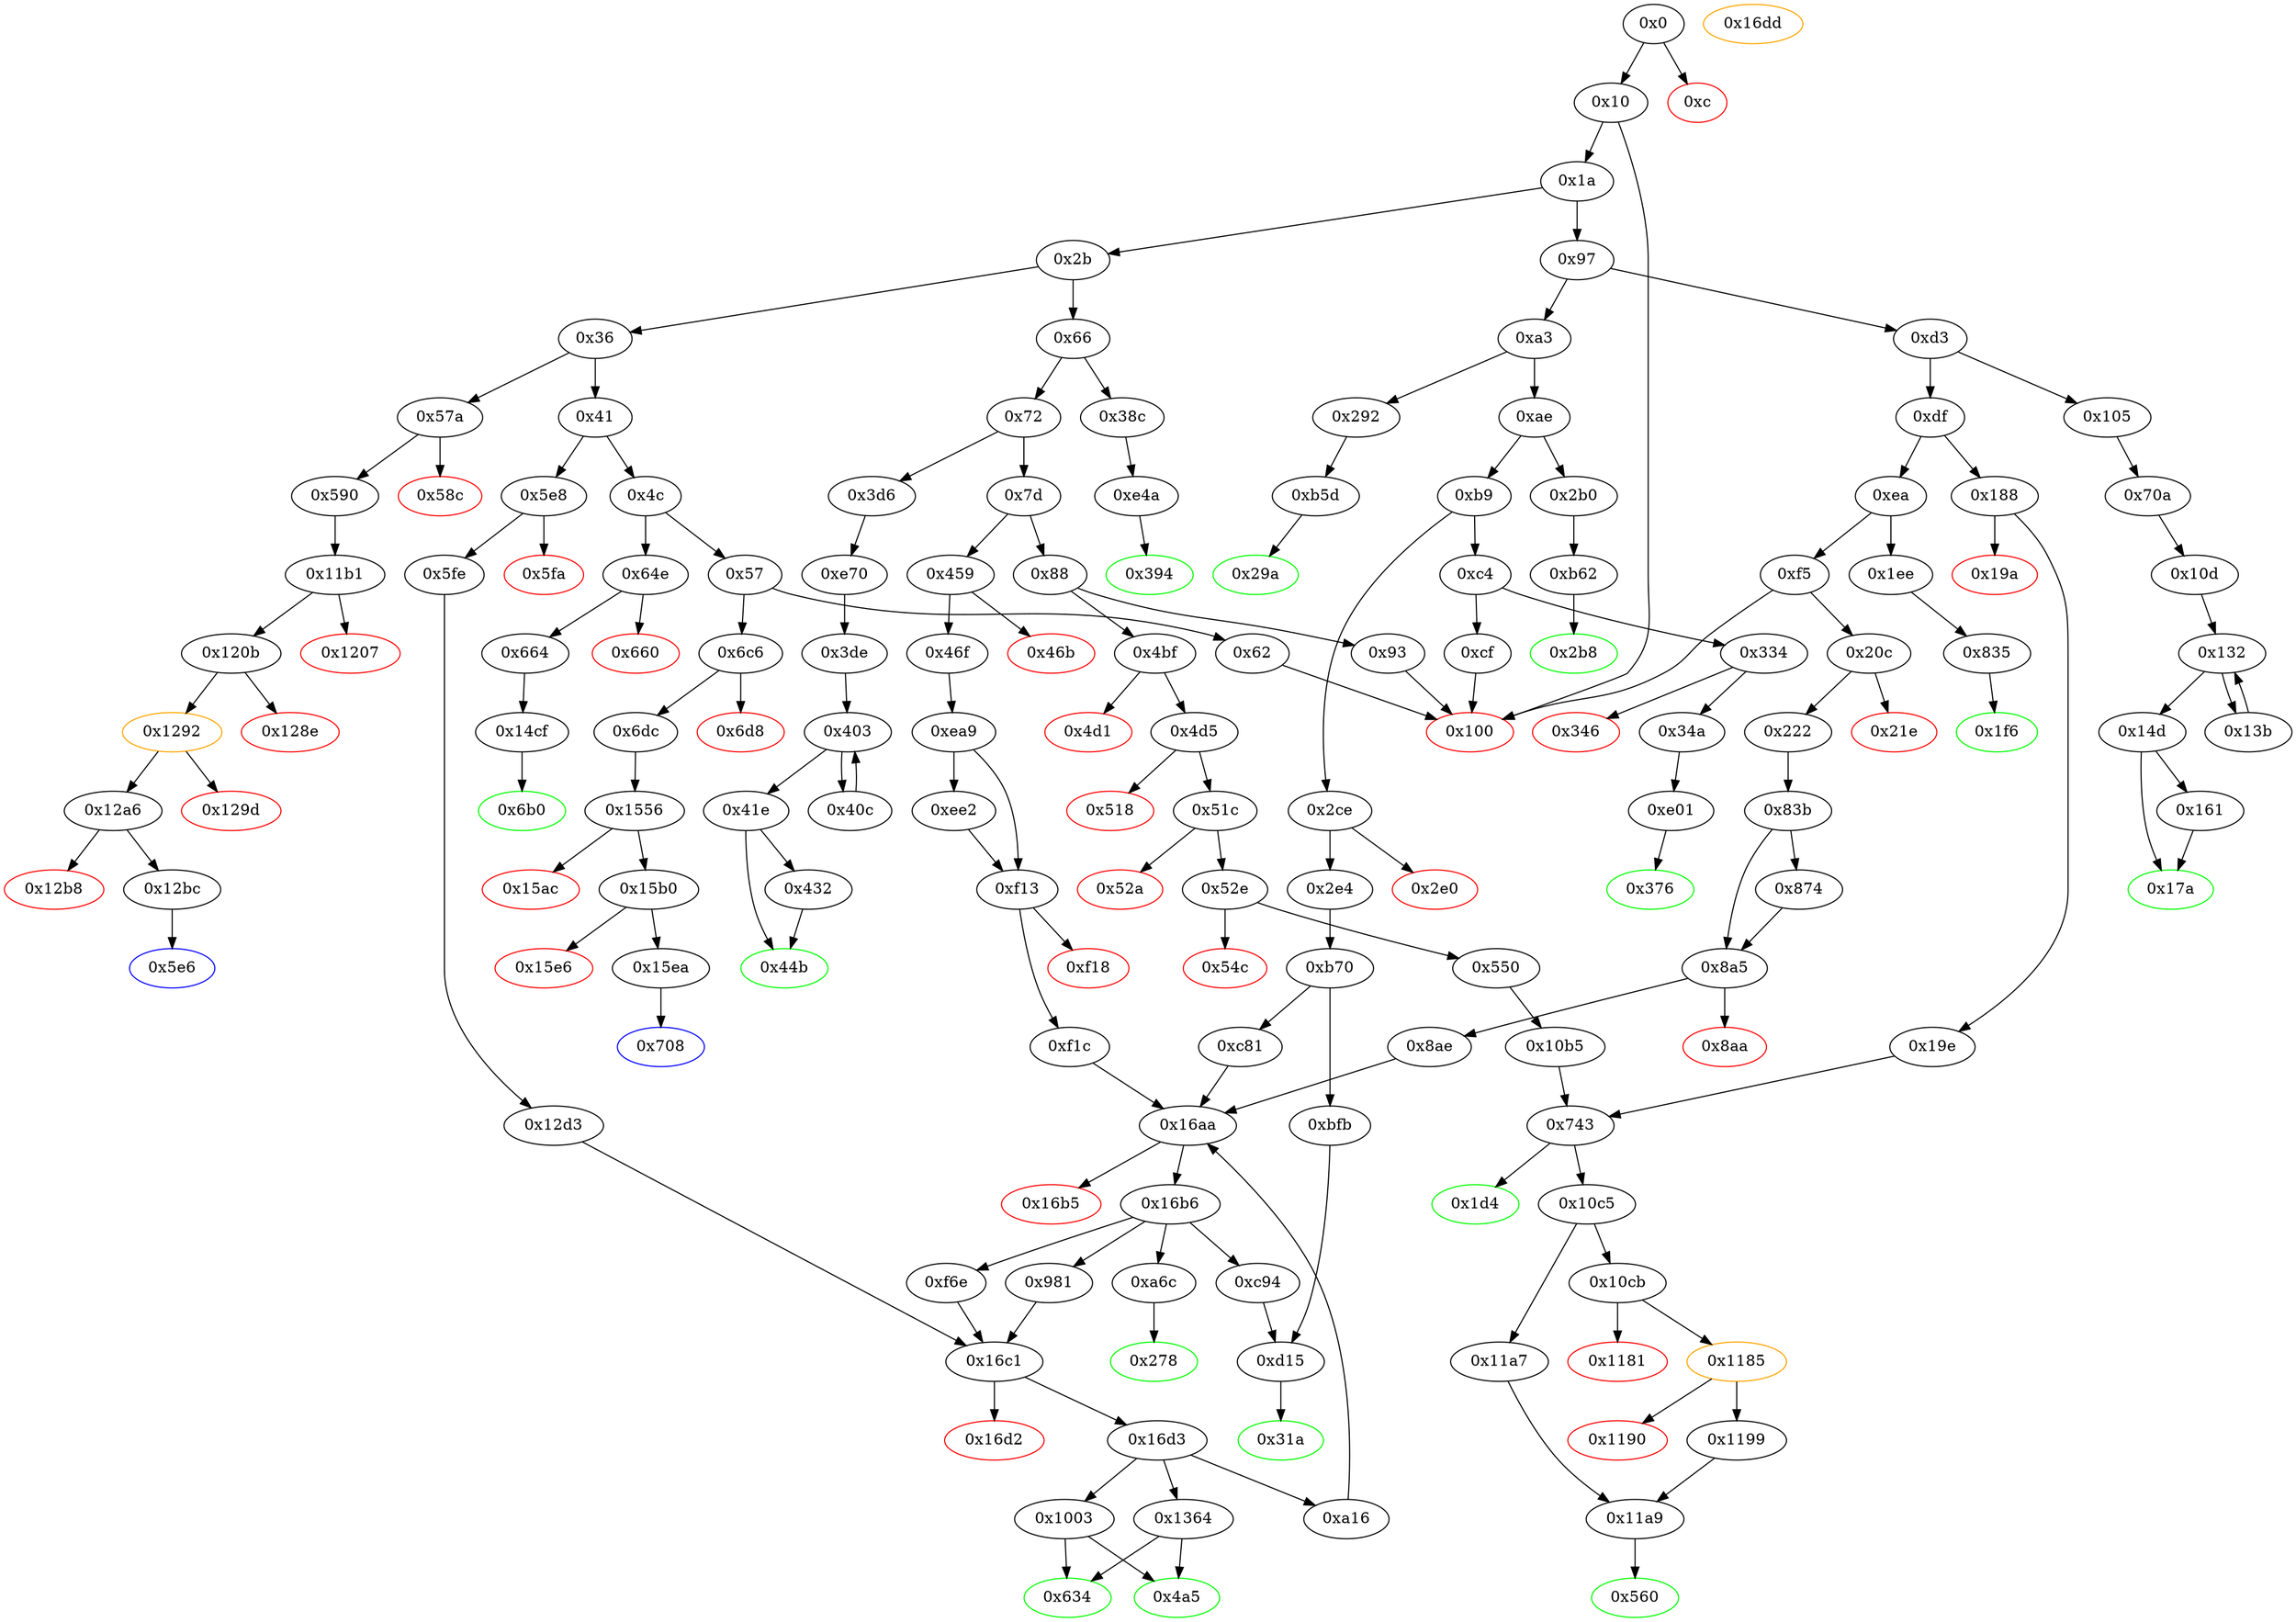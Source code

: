 strict digraph "" {
"0x660" [color=red, fillcolor=white, id="0x660", style=filled, tooltip="Block 0x660\n[0x660:0x663]\n---\nPredecessors: [0x64e]\nSuccessors: []\n---\n0x660 PUSH1 0x0\n0x662 DUP1\n0x663 REVERT\n---\n0x660: V469 = 0x0\n0x663: REVERT 0x0 0x0\n---\nEntry stack: [V13, 0x6b0, 0x4, V464]\nStack pops: 0\nStack additions: []\nExit stack: [V13, 0x6b0, 0x4, V464]\n\nDef sites:\nV13: {0x1a.0x1f}\n0x6b0: {0x64e.0x64f}\n0x4: {0x64e.0x652}\nV464: {0x64e.0x656}\n"];
"0xb5d" [fillcolor=white, id="0xb5d", style=filled, tooltip="Block 0xb5d\n[0xb5d:0xb61]\n---\nPredecessors: [0x292]\nSuccessors: [0x29a]\n---\n0xb5d JUMPDEST\n0xb5e PUSH1 0x12\n0xb60 DUP2\n0xb61 JUMP\n---\n0xb5d: JUMPDEST \n0xb5e: V698 = 0x12\n0xb61: JUMP 0x29a\n---\nEntry stack: [V13, 0x29a]\nStack pops: 1\nStack additions: [S0, 0x12]\nExit stack: [V13, 0x29a, 0x12]\n\nDef sites:\nV13: {0x1a.0x1f}\n0x29a: {0x292.0x293}\n"];
"0x44b" [color=green, fillcolor=white, id="0x44b", style=filled, tooltip="Block 0x44b\n[0x44b:0x458]\n---\nPredecessors: [0x41e, 0x432]\nSuccessors: []\n---\n0x44b JUMPDEST\n0x44c POP\n0x44d SWAP3\n0x44e POP\n0x44f POP\n0x450 POP\n0x451 PUSH1 0x40\n0x453 MLOAD\n0x454 DUP1\n0x455 SWAP2\n0x456 SUB\n0x457 SWAP1\n0x458 RETURN\n---\n0x44b: JUMPDEST \n0x451: V316 = 0x40\n0x453: V317 = M[0x40]\n0x456: V318 = SUB S1 V317\n0x458: RETURN V317 V318\n---\nEntry stack: [V13, 0x3de, V849, V279, V279, S1, V301]\nStack pops: 5\nStack additions: []\nExit stack: [V13, 0x3de]\n\nDef sites:\nV13: {0x1a.0x1f}\n0x3de: {0x3d6.0x3d7}\nV849: {0xe70.0xe73}\nV279: {0x3de.0x3e1}\nV279: {0x3de.0x3e1}\nS1: {0x432.0x448, 0x41e.0x427}\nV301: {0x41e.0x42b}\n"];
"0x346" [color=red, fillcolor=white, id="0x346", style=filled, tooltip="Block 0x346\n[0x346:0x349]\n---\nPredecessors: [0x334]\nSuccessors: []\n---\n0x346 PUSH1 0x0\n0x348 DUP1\n0x349 REVERT\n---\n0x346: V248 = 0x0\n0x349: REVERT 0x0 0x0\n---\nEntry stack: [V13, 0x376, 0x4, V243]\nStack pops: 0\nStack additions: []\nExit stack: [V13, 0x376, 0x4, V243]\n\nDef sites:\nV13: {0x1a.0x1f}\n0x376: {0x334.0x335}\n0x4: {0x334.0x338}\nV243: {0x334.0x33c}\n"];
"0x16c1" [fillcolor=white, id="0x16c1", style=filled, tooltip="Block 0x16c1\n[0x16c1:0x16d1]\n---\nPredecessors: [0x981, 0xf6e, 0x12d3]\nSuccessors: [0x16d2, 0x16d3]\n---\n0x16c1 JUMPDEST\n0x16c2 PUSH1 0x0\n0x16c4 DUP1\n0x16c5 DUP3\n0x16c6 DUP5\n0x16c7 ADD\n0x16c8 SWAP1\n0x16c9 POP\n0x16ca DUP4\n0x16cb DUP2\n0x16cc LT\n0x16cd ISZERO\n0x16ce PUSH2 0x16d3\n0x16d1 JUMPI\n---\n0x16c1: JUMPDEST \n0x16c2: V1253 = 0x0\n0x16c7: V1254 = ADD S1 S0\n0x16cc: V1255 = LT V1254 S1\n0x16cd: V1256 = ISZERO V1255\n0x16ce: V1257 = 0x16d3\n0x16d1: JUMPI 0x16d3 V1256\n---\nEntry stack: [V13, S8, S7, S6, S5, S4, S3, {0xa16, 0x1003, 0x1364}, S1, S0]\nStack pops: 2\nStack additions: [S1, S0, 0x0, V1254]\nExit stack: [V13, S8, S7, S6, S5, S4, S3, {0xa16, 0x1003, 0x1364}, S1, S0, 0x0, V1254]\n\nDef sites:\nV13: {0x1a.0x1f}\nS8: {0x1a.0x1f, 0x20c.0x20d}\nS7: {0x222.0x23e, 0x1a.0x1f, 0x2ce.0x2cf}\nS6: {0x459.0x45a, 0x5e8.0x5e9, 0x222.0x25e, 0x2e4.0x300}\nS5: {0x222.0x268, 0x2e4.0x30a, 0x46f.0x48b, 0x5fe.0x61a}\nS4: {0xb70.0xb71, 0x83b.0x83c, 0x46f.0x495, 0x5fe.0x624}\nS3: {0xea9.0xeaa, 0xb70.0xbf0, 0x12d3.0x12d4, 0x8ae.0x92d}\n{0xa16, 0x1003, 0x1364}: {0x981.0x9c5, 0x12d3.0x12d6, 0xf6e.0xfb2}\nS1: {0x981.0xa08, 0x12d3.0x1356, 0xf6e.0xff5}\nS0: {0x83b.0x83c, 0x5fe.0x624, 0x46f.0x48b, 0x46f.0x495, 0xb70.0xb71, 0x222.0x268, 0x2e4.0x30a}\n"];
"0x70a" [fillcolor=white, id="0x70a", style=filled, tooltip="Block 0x70a\n[0x70a:0x742]\n---\nPredecessors: [0x105]\nSuccessors: [0x10d]\n---\n0x70a JUMPDEST\n0x70b PUSH1 0x40\n0x70d MLOAD\n0x70e DUP1\n0x70f PUSH1 0x40\n0x711 ADD\n0x712 PUSH1 0x40\n0x714 MSTORE\n0x715 DUP1\n0x716 PUSH1 0xb\n0x718 DUP2\n0x719 MSTORE\n0x71a PUSH1 0x20\n0x71c ADD\n0x71d PUSH32 0x4b72696f7320546f6b656e000000000000000000000000000000000000000000\n0x73e DUP2\n0x73f MSTORE\n0x740 POP\n0x741 DUP2\n0x742 JUMP\n---\n0x70a: JUMPDEST \n0x70b: V505 = 0x40\n0x70d: V506 = M[0x40]\n0x70f: V507 = 0x40\n0x711: V508 = ADD 0x40 V506\n0x712: V509 = 0x40\n0x714: M[0x40] = V508\n0x716: V510 = 0xb\n0x719: M[V506] = 0xb\n0x71a: V511 = 0x20\n0x71c: V512 = ADD 0x20 V506\n0x71d: V513 = 0x4b72696f7320546f6b656e000000000000000000000000000000000000000000\n0x73f: M[V512] = 0x4b72696f7320546f6b656e000000000000000000000000000000000000000000\n0x742: JUMP 0x10d\n---\nEntry stack: [V13, 0x10d]\nStack pops: 1\nStack additions: [S0, V506]\nExit stack: [V13, 0x10d, V506]\n\nDef sites:\nV13: {0x1a.0x1f}\n0x10d: {0x105.0x106}\n"];
"0xa6c" [fillcolor=white, id="0xa6c", style=filled, tooltip="Block 0xa6c\n[0xa6c:0xb5c]\n---\nPredecessors: [0x16b6]\nSuccessors: [0x278]\n---\n0xa6c JUMPDEST\n0xa6d PUSH1 0x2\n0xa6f PUSH1 0x0\n0xa71 DUP8\n0xa72 PUSH20 0xffffffffffffffffffffffffffffffffffffffff\n0xa87 AND\n0xa88 PUSH20 0xffffffffffffffffffffffffffffffffffffffff\n0xa9d AND\n0xa9e DUP2\n0xa9f MSTORE\n0xaa0 PUSH1 0x20\n0xaa2 ADD\n0xaa3 SWAP1\n0xaa4 DUP2\n0xaa5 MSTORE\n0xaa6 PUSH1 0x20\n0xaa8 ADD\n0xaa9 PUSH1 0x0\n0xaab SHA3\n0xaac PUSH1 0x0\n0xaae CALLER\n0xaaf PUSH20 0xffffffffffffffffffffffffffffffffffffffff\n0xac4 AND\n0xac5 PUSH20 0xffffffffffffffffffffffffffffffffffffffff\n0xada AND\n0xadb DUP2\n0xadc MSTORE\n0xadd PUSH1 0x20\n0xadf ADD\n0xae0 SWAP1\n0xae1 DUP2\n0xae2 MSTORE\n0xae3 PUSH1 0x20\n0xae5 ADD\n0xae6 PUSH1 0x0\n0xae8 SHA3\n0xae9 DUP2\n0xaea SWAP1\n0xaeb SSTORE\n0xaec POP\n0xaed DUP4\n0xaee PUSH20 0xffffffffffffffffffffffffffffffffffffffff\n0xb03 AND\n0xb04 DUP6\n0xb05 PUSH20 0xffffffffffffffffffffffffffffffffffffffff\n0xb1a AND\n0xb1b PUSH32 0xddf252ad1be2c89b69c2b068fc378daa952ba7f163c4a11628f55a4df523b3ef\n0xb3c DUP6\n0xb3d PUSH1 0x40\n0xb3f MLOAD\n0xb40 DUP1\n0xb41 DUP3\n0xb42 DUP2\n0xb43 MSTORE\n0xb44 PUSH1 0x20\n0xb46 ADD\n0xb47 SWAP2\n0xb48 POP\n0xb49 POP\n0xb4a PUSH1 0x40\n0xb4c MLOAD\n0xb4d DUP1\n0xb4e SWAP2\n0xb4f SUB\n0xb50 SWAP1\n0xb51 LOG3\n0xb52 PUSH1 0x1\n0xb54 SWAP2\n0xb55 POP\n0xb56 POP\n0xb57 SWAP4\n0xb58 SWAP3\n0xb59 POP\n0xb5a POP\n0xb5b POP\n0xb5c JUMP\n---\n0xa6c: JUMPDEST \n0xa6d: V661 = 0x2\n0xa6f: V662 = 0x0\n0xa72: V663 = 0xffffffffffffffffffffffffffffffffffffffff\n0xa87: V664 = AND 0xffffffffffffffffffffffffffffffffffffffff S5\n0xa88: V665 = 0xffffffffffffffffffffffffffffffffffffffff\n0xa9d: V666 = AND 0xffffffffffffffffffffffffffffffffffffffff V664\n0xa9f: M[0x0] = V666\n0xaa0: V667 = 0x20\n0xaa2: V668 = ADD 0x20 0x0\n0xaa5: M[0x20] = 0x2\n0xaa6: V669 = 0x20\n0xaa8: V670 = ADD 0x20 0x20\n0xaa9: V671 = 0x0\n0xaab: V672 = SHA3 0x0 0x40\n0xaac: V673 = 0x0\n0xaae: V674 = CALLER\n0xaaf: V675 = 0xffffffffffffffffffffffffffffffffffffffff\n0xac4: V676 = AND 0xffffffffffffffffffffffffffffffffffffffff V674\n0xac5: V677 = 0xffffffffffffffffffffffffffffffffffffffff\n0xada: V678 = AND 0xffffffffffffffffffffffffffffffffffffffff V676\n0xadc: M[0x0] = V678\n0xadd: V679 = 0x20\n0xadf: V680 = ADD 0x20 0x0\n0xae2: M[0x20] = V672\n0xae3: V681 = 0x20\n0xae5: V682 = ADD 0x20 0x20\n0xae6: V683 = 0x0\n0xae8: V684 = SHA3 0x0 0x40\n0xaeb: S[V684] = V1252\n0xaee: V685 = 0xffffffffffffffffffffffffffffffffffffffff\n0xb03: V686 = AND 0xffffffffffffffffffffffffffffffffffffffff S4\n0xb05: V687 = 0xffffffffffffffffffffffffffffffffffffffff\n0xb1a: V688 = AND 0xffffffffffffffffffffffffffffffffffffffff S5\n0xb1b: V689 = 0xddf252ad1be2c89b69c2b068fc378daa952ba7f163c4a11628f55a4df523b3ef\n0xb3d: V690 = 0x40\n0xb3f: V691 = M[0x40]\n0xb43: M[V691] = S3\n0xb44: V692 = 0x20\n0xb46: V693 = ADD 0x20 V691\n0xb4a: V694 = 0x40\n0xb4c: V695 = M[0x40]\n0xb4f: V696 = SUB V693 V695\n0xb51: LOG V695 V696 0xddf252ad1be2c89b69c2b068fc378daa952ba7f163c4a11628f55a4df523b3ef V688 V686\n0xb52: V697 = 0x1\n0xb5c: JUMP S6\n---\nEntry stack: [V13, S6, S5, S4, S3, S2, S1, V1252]\nStack pops: 7\nStack additions: [0x1]\nExit stack: [V13, 0x1]\n\nDef sites:\nV13: {0x1a.0x1f}\nS6: {0x1a.0x1f, 0x20c.0x20d}\nS5: {0x222.0x23e, 0x1a.0x1f, 0x2ce.0x2cf}\nS4: {0x459.0x45a, 0x222.0x25e, 0x2e4.0x300}\nS3: {0x222.0x268, 0x2e4.0x30a, 0x46f.0x48b}\nS2: {0xb70.0xb71, 0x83b.0x83c, 0x46f.0x495}\nS1: {0xea9.0xeaa, 0xb70.0xbf0, 0x8ae.0x92d}\nV1252: {0x16b6.0x16b9}\n"];
"0x16d3" [fillcolor=white, id="0x16d3", style=filled, tooltip="Block 0x16d3\n[0x16d3:0x16dc]\n---\nPredecessors: [0x16c1]\nSuccessors: [0xa16, 0x1003, 0x1364]\n---\n0x16d3 JUMPDEST\n0x16d4 DUP1\n0x16d5 SWAP2\n0x16d6 POP\n0x16d7 POP\n0x16d8 SWAP3\n0x16d9 SWAP2\n0x16da POP\n0x16db POP\n0x16dc JUMP\n---\n0x16d3: JUMPDEST \n0x16dc: JUMP {0xa16, 0x1003, 0x1364}\n---\nEntry stack: [V13, S10, S9, S8, S7, S6, S5, {0xa16, 0x1003, 0x1364}, S3, S2, 0x0, V1254]\nStack pops: 5\nStack additions: [S0]\nExit stack: [V13, S10, S9, S8, S7, S6, S5, V1254]\n\nDef sites:\nV13: {0x1a.0x1f}\nS10: {0x1a.0x1f, 0x20c.0x20d}\nS9: {0x222.0x23e, 0x1a.0x1f, 0x2ce.0x2cf}\nS8: {0x459.0x45a, 0x5e8.0x5e9, 0x222.0x25e, 0x2e4.0x300}\nS7: {0x222.0x268, 0x2e4.0x30a, 0x46f.0x48b, 0x5fe.0x61a}\nS6: {0xb70.0xb71, 0x83b.0x83c, 0x46f.0x495, 0x5fe.0x624}\nS5: {0xea9.0xeaa, 0xb70.0xbf0, 0x12d3.0x12d4, 0x8ae.0x92d}\n{0xa16, 0x1003, 0x1364}: {0x981.0x9c5, 0x12d3.0x12d6, 0xf6e.0xfb2}\nS3: {0x981.0xa08, 0x12d3.0x1356, 0xf6e.0xff5}\nS2: {0x83b.0x83c, 0x5fe.0x624, 0x46f.0x48b, 0x46f.0x495, 0xb70.0xb71, 0x222.0x268, 0x2e4.0x30a}\n0x0: {0x16c1.0x16c2}\nV1254: {0x16c1.0x16c7}\n"];
"0x2e0" [color=red, fillcolor=white, id="0x2e0", style=filled, tooltip="Block 0x2e0\n[0x2e0:0x2e3]\n---\nPredecessors: [0x2ce]\nSuccessors: []\n---\n0x2e0 PUSH1 0x0\n0x2e2 DUP1\n0x2e3 REVERT\n---\n0x2e0: V218 = 0x0\n0x2e3: REVERT 0x0 0x0\n---\nEntry stack: [V13, 0x31a, 0x4, V213]\nStack pops: 0\nStack additions: []\nExit stack: [V13, 0x31a, 0x4, V213]\n\nDef sites:\nV13: {0x1a.0x1f}\n0x31a: {0x2ce.0x2cf}\n0x4: {0x2ce.0x2d2}\nV213: {0x2ce.0x2d6}\n"];
"0x14cf" [fillcolor=white, id="0x14cf", style=filled, tooltip="Block 0x14cf\n[0x14cf:0x1555]\n---\nPredecessors: [0x664]\nSuccessors: [0x6b0]\n---\n0x14cf JUMPDEST\n0x14d0 PUSH1 0x0\n0x14d2 PUSH1 0x2\n0x14d4 PUSH1 0x0\n0x14d6 DUP5\n0x14d7 PUSH20 0xffffffffffffffffffffffffffffffffffffffff\n0x14ec AND\n0x14ed PUSH20 0xffffffffffffffffffffffffffffffffffffffff\n0x1502 AND\n0x1503 DUP2\n0x1504 MSTORE\n0x1505 PUSH1 0x20\n0x1507 ADD\n0x1508 SWAP1\n0x1509 DUP2\n0x150a MSTORE\n0x150b PUSH1 0x20\n0x150d ADD\n0x150e PUSH1 0x0\n0x1510 SHA3\n0x1511 PUSH1 0x0\n0x1513 DUP4\n0x1514 PUSH20 0xffffffffffffffffffffffffffffffffffffffff\n0x1529 AND\n0x152a PUSH20 0xffffffffffffffffffffffffffffffffffffffff\n0x153f AND\n0x1540 DUP2\n0x1541 MSTORE\n0x1542 PUSH1 0x20\n0x1544 ADD\n0x1545 SWAP1\n0x1546 DUP2\n0x1547 MSTORE\n0x1548 PUSH1 0x20\n0x154a ADD\n0x154b PUSH1 0x0\n0x154d SHA3\n0x154e SLOAD\n0x154f SWAP1\n0x1550 POP\n0x1551 SWAP3\n0x1552 SWAP2\n0x1553 POP\n0x1554 POP\n0x1555 JUMP\n---\n0x14cf: JUMPDEST \n0x14d0: V1167 = 0x0\n0x14d2: V1168 = 0x2\n0x14d4: V1169 = 0x0\n0x14d7: V1170 = 0xffffffffffffffffffffffffffffffffffffffff\n0x14ec: V1171 = AND 0xffffffffffffffffffffffffffffffffffffffff V473\n0x14ed: V1172 = 0xffffffffffffffffffffffffffffffffffffffff\n0x1502: V1173 = AND 0xffffffffffffffffffffffffffffffffffffffff V1171\n0x1504: M[0x0] = V1173\n0x1505: V1174 = 0x20\n0x1507: V1175 = ADD 0x20 0x0\n0x150a: M[0x20] = 0x2\n0x150b: V1176 = 0x20\n0x150d: V1177 = ADD 0x20 0x20\n0x150e: V1178 = 0x0\n0x1510: V1179 = SHA3 0x0 0x40\n0x1511: V1180 = 0x0\n0x1514: V1181 = 0xffffffffffffffffffffffffffffffffffffffff\n0x1529: V1182 = AND 0xffffffffffffffffffffffffffffffffffffffff V478\n0x152a: V1183 = 0xffffffffffffffffffffffffffffffffffffffff\n0x153f: V1184 = AND 0xffffffffffffffffffffffffffffffffffffffff V1182\n0x1541: M[0x0] = V1184\n0x1542: V1185 = 0x20\n0x1544: V1186 = ADD 0x20 0x0\n0x1547: M[0x20] = V1179\n0x1548: V1187 = 0x20\n0x154a: V1188 = ADD 0x20 0x20\n0x154b: V1189 = 0x0\n0x154d: V1190 = SHA3 0x0 0x40\n0x154e: V1191 = S[V1190]\n0x1555: JUMP 0x6b0\n---\nEntry stack: [V13, 0x6b0, V473, V478]\nStack pops: 3\nStack additions: [V1191]\nExit stack: [V13, V1191]\n\nDef sites:\nV13: {0x1a.0x1f}\n0x6b0: {0x64e.0x64f}\nV473: {0x664.0x680}\nV478: {0x664.0x6a0}\n"];
"0x1556" [fillcolor=white, id="0x1556", style=filled, tooltip="Block 0x1556\n[0x1556:0x15ab]\n---\nPredecessors: [0x6dc]\nSuccessors: [0x15ac, 0x15b0]\n---\n0x1556 JUMPDEST\n0x1557 PUSH1 0x3\n0x1559 PUSH1 0x0\n0x155b SWAP1\n0x155c SLOAD\n0x155d SWAP1\n0x155e PUSH2 0x100\n0x1561 EXP\n0x1562 SWAP1\n0x1563 DIV\n0x1564 PUSH20 0xffffffffffffffffffffffffffffffffffffffff\n0x1579 AND\n0x157a PUSH20 0xffffffffffffffffffffffffffffffffffffffff\n0x158f AND\n0x1590 CALLER\n0x1591 PUSH20 0xffffffffffffffffffffffffffffffffffffffff\n0x15a6 AND\n0x15a7 EQ\n0x15a8 PUSH2 0x15b0\n0x15ab JUMPI\n---\n0x1556: JUMPDEST \n0x1557: V1192 = 0x3\n0x1559: V1193 = 0x0\n0x155c: V1194 = S[0x3]\n0x155e: V1195 = 0x100\n0x1561: V1196 = EXP 0x100 0x0\n0x1563: V1197 = DIV V1194 0x1\n0x1564: V1198 = 0xffffffffffffffffffffffffffffffffffffffff\n0x1579: V1199 = AND 0xffffffffffffffffffffffffffffffffffffffff V1197\n0x157a: V1200 = 0xffffffffffffffffffffffffffffffffffffffff\n0x158f: V1201 = AND 0xffffffffffffffffffffffffffffffffffffffff V1199\n0x1590: V1202 = CALLER\n0x1591: V1203 = 0xffffffffffffffffffffffffffffffffffffffff\n0x15a6: V1204 = AND 0xffffffffffffffffffffffffffffffffffffffff V1202\n0x15a7: V1205 = EQ V1204 V1201\n0x15a8: V1206 = 0x15b0\n0x15ab: JUMPI 0x15b0 V1205\n---\nEntry stack: [V13, 0x708, V501]\nStack pops: 0\nStack additions: []\nExit stack: [V13, 0x708, V501]\n\nDef sites:\nV13: {0x1a.0x1f}\n0x708: {0x6c6.0x6c7}\nV501: {0x6dc.0x6f8}\n"];
"0x2e4" [fillcolor=white, id="0x2e4", style=filled, tooltip="Block 0x2e4\n[0x2e4:0x319]\n---\nPredecessors: [0x2ce]\nSuccessors: [0xb70]\n---\n0x2e4 JUMPDEST\n0x2e5 DUP2\n0x2e6 ADD\n0x2e7 SWAP1\n0x2e8 DUP1\n0x2e9 DUP1\n0x2ea CALLDATALOAD\n0x2eb PUSH20 0xffffffffffffffffffffffffffffffffffffffff\n0x300 AND\n0x301 SWAP1\n0x302 PUSH1 0x20\n0x304 ADD\n0x305 SWAP1\n0x306 SWAP3\n0x307 SWAP2\n0x308 SWAP1\n0x309 DUP1\n0x30a CALLDATALOAD\n0x30b SWAP1\n0x30c PUSH1 0x20\n0x30e ADD\n0x30f SWAP1\n0x310 SWAP3\n0x311 SWAP2\n0x312 SWAP1\n0x313 POP\n0x314 POP\n0x315 POP\n0x316 PUSH2 0xb70\n0x319 JUMP\n---\n0x2e4: JUMPDEST \n0x2e6: V219 = ADD 0x4 V213\n0x2ea: V220 = CALLDATALOAD 0x4\n0x2eb: V221 = 0xffffffffffffffffffffffffffffffffffffffff\n0x300: V222 = AND 0xffffffffffffffffffffffffffffffffffffffff V220\n0x302: V223 = 0x20\n0x304: V224 = ADD 0x20 0x4\n0x30a: V225 = CALLDATALOAD 0x24\n0x30c: V226 = 0x20\n0x30e: V227 = ADD 0x20 0x24\n0x316: V228 = 0xb70\n0x319: JUMP 0xb70\n---\nEntry stack: [V13, 0x31a, 0x4, V213]\nStack pops: 2\nStack additions: [V222, V225]\nExit stack: [V13, 0x31a, V222, V225]\n\nDef sites:\nV13: {0x1a.0x1f}\n0x31a: {0x2ce.0x2cf}\n0x4: {0x2ce.0x2d2}\nV213: {0x2ce.0x2d6}\n"];
"0x664" [fillcolor=white, id="0x664", style=filled, tooltip="Block 0x664\n[0x664:0x6af]\n---\nPredecessors: [0x64e]\nSuccessors: [0x14cf]\n---\n0x664 JUMPDEST\n0x665 DUP2\n0x666 ADD\n0x667 SWAP1\n0x668 DUP1\n0x669 DUP1\n0x66a CALLDATALOAD\n0x66b PUSH20 0xffffffffffffffffffffffffffffffffffffffff\n0x680 AND\n0x681 SWAP1\n0x682 PUSH1 0x20\n0x684 ADD\n0x685 SWAP1\n0x686 SWAP3\n0x687 SWAP2\n0x688 SWAP1\n0x689 DUP1\n0x68a CALLDATALOAD\n0x68b PUSH20 0xffffffffffffffffffffffffffffffffffffffff\n0x6a0 AND\n0x6a1 SWAP1\n0x6a2 PUSH1 0x20\n0x6a4 ADD\n0x6a5 SWAP1\n0x6a6 SWAP3\n0x6a7 SWAP2\n0x6a8 SWAP1\n0x6a9 POP\n0x6aa POP\n0x6ab POP\n0x6ac PUSH2 0x14cf\n0x6af JUMP\n---\n0x664: JUMPDEST \n0x666: V470 = ADD 0x4 V464\n0x66a: V471 = CALLDATALOAD 0x4\n0x66b: V472 = 0xffffffffffffffffffffffffffffffffffffffff\n0x680: V473 = AND 0xffffffffffffffffffffffffffffffffffffffff V471\n0x682: V474 = 0x20\n0x684: V475 = ADD 0x20 0x4\n0x68a: V476 = CALLDATALOAD 0x24\n0x68b: V477 = 0xffffffffffffffffffffffffffffffffffffffff\n0x6a0: V478 = AND 0xffffffffffffffffffffffffffffffffffffffff V476\n0x6a2: V479 = 0x20\n0x6a4: V480 = ADD 0x20 0x24\n0x6ac: V481 = 0x14cf\n0x6af: JUMP 0x14cf\n---\nEntry stack: [V13, 0x6b0, 0x4, V464]\nStack pops: 2\nStack additions: [V473, V478]\nExit stack: [V13, 0x6b0, V473, V478]\n\nDef sites:\nV13: {0x1a.0x1f}\n0x6b0: {0x64e.0x64f}\n0x4: {0x64e.0x652}\nV464: {0x64e.0x656}\n"];
"0x20c" [fillcolor=white, id="0x20c", style=filled, tooltip="Block 0x20c\n[0x20c:0x21d]\n---\nPredecessors: [0xf5]\nSuccessors: [0x21e, 0x222]\n---\n0x20c JUMPDEST\n0x20d PUSH2 0x278\n0x210 PUSH1 0x4\n0x212 DUP1\n0x213 CALLDATASIZE\n0x214 SUB\n0x215 PUSH1 0x60\n0x217 DUP2\n0x218 LT\n0x219 ISZERO\n0x21a PUSH2 0x222\n0x21d JUMPI\n---\n0x20c: JUMPDEST \n0x20d: V157 = 0x278\n0x210: V158 = 0x4\n0x213: V159 = CALLDATASIZE\n0x214: V160 = SUB V159 0x4\n0x215: V161 = 0x60\n0x218: V162 = LT V160 0x60\n0x219: V163 = ISZERO V162\n0x21a: V164 = 0x222\n0x21d: JUMPI 0x222 V163\n---\nEntry stack: [V13]\nStack pops: 0\nStack additions: [0x278, 0x4, V160]\nExit stack: [V13, 0x278, 0x4, V160]\n\nDef sites:\nV13: {0x1a.0x1f}\n"];
"0x17a" [color=green, fillcolor=white, id="0x17a", style=filled, tooltip="Block 0x17a\n[0x17a:0x187]\n---\nPredecessors: [0x14d, 0x161]\nSuccessors: []\n---\n0x17a JUMPDEST\n0x17b POP\n0x17c SWAP3\n0x17d POP\n0x17e POP\n0x17f POP\n0x180 PUSH1 0x40\n0x182 MLOAD\n0x183 DUP1\n0x184 SWAP2\n0x185 SUB\n0x186 SWAP1\n0x187 RETURN\n---\n0x17a: JUMPDEST \n0x180: V115 = 0x40\n0x182: V116 = M[0x40]\n0x185: V117 = SUB S1 V116\n0x187: RETURN V116 V117\n---\nEntry stack: [V13, 0x10d, V506, V78, V78, S1, V100]\nStack pops: 5\nStack additions: []\nExit stack: [V13, 0x10d]\n\nDef sites:\nV13: {0x1a.0x1f}\n0x10d: {0x105.0x106}\nV506: {0x70a.0x70d}\nV78: {0x10d.0x110}\nV78: {0x10d.0x110}\nS1: {0x161.0x177, 0x14d.0x156}\nV100: {0x14d.0x15a}\n"];
"0xf5" [fillcolor=white, id="0xf5", style=filled, tooltip="Block 0xf5\n[0xf5:0xff]\n---\nPredecessors: [0xea]\nSuccessors: [0x100, 0x20c]\n---\n0xf5 DUP1\n0xf6 PUSH4 0x23b872dd\n0xfb EQ\n0xfc PUSH2 0x20c\n0xff JUMPI\n---\n0xf6: V71 = 0x23b872dd\n0xfb: V72 = EQ 0x23b872dd V13\n0xfc: V73 = 0x20c\n0xff: JUMPI 0x20c V72\n---\nEntry stack: [V13]\nStack pops: 1\nStack additions: [S0]\nExit stack: [V13]\n\nDef sites:\nV13: {0x1a.0x1f}\n"];
"0x518" [color=red, fillcolor=white, id="0x518", style=filled, tooltip="Block 0x518\n[0x518:0x51b]\n---\nPredecessors: [0x4d5]\nSuccessors: []\n---\n0x518 PUSH1 0x0\n0x51a DUP1\n0x51b REVERT\n---\n0x518: V374 = 0x0\n0x51b: REVERT 0x0 0x0\n---\nEntry stack: [V13, 0x560, V361, V364, V358, 0x4, 0x64, V367]\nStack pops: 0\nStack additions: []\nExit stack: [V13, 0x560, V361, V364, V358, 0x4, 0x64, V367]\n\nDef sites:\nV13: {0x1a.0x1f}\n0x560: {0x4bf.0x4c0}\nV361: {0x4d5.0x4f1}\nV364: {0x4d5.0x4fb}\nV358: {0x4d5.0x4d7}\n0x4: {0x4bf.0x4c3}\n0x64: {0x4d5.0x509}\nV367: {0x4d5.0x505}\n"];
"0x8aa" [color=red, fillcolor=white, id="0x8aa", style=filled, tooltip="Block 0x8aa\n[0x8aa:0x8ad]\n---\nPredecessors: [0x8a5]\nSuccessors: []\n---\n0x8aa PUSH1 0x0\n0x8ac DUP1\n0x8ad REVERT\n---\n0x8aa: V572 = 0x0\n0x8ad: REVERT 0x0 0x0\n---\nEntry stack: [V13, 0x278, V169, V174, V177, 0x0]\nStack pops: 0\nStack additions: []\nExit stack: [V13, 0x278, V169, V174, V177, 0x0]\n\nDef sites:\nV13: {0x1a.0x1f}\n0x278: {0x20c.0x20d}\nV169: {0x222.0x23e}\nV174: {0x222.0x25e}\nV177: {0x222.0x268}\n0x0: {0x83b.0x83c}\n"];
"0xea9" [fillcolor=white, id="0xea9", style=filled, tooltip="Block 0xea9\n[0xea9:0xee1]\n---\nPredecessors: [0x46f]\nSuccessors: [0xee2, 0xf13]\n---\n0xea9 JUMPDEST\n0xeaa PUSH1 0x0\n0xeac DUP1\n0xead PUSH20 0xffffffffffffffffffffffffffffffffffffffff\n0xec2 AND\n0xec3 DUP4\n0xec4 PUSH20 0xffffffffffffffffffffffffffffffffffffffff\n0xed9 AND\n0xeda EQ\n0xedb ISZERO\n0xedc DUP1\n0xedd ISZERO\n0xede PUSH2 0xf13\n0xee1 JUMPI\n---\n0xea9: JUMPDEST \n0xeaa: V857 = 0x0\n0xead: V858 = 0xffffffffffffffffffffffffffffffffffffffff\n0xec2: V859 = AND 0xffffffffffffffffffffffffffffffffffffffff 0x0\n0xec4: V860 = 0xffffffffffffffffffffffffffffffffffffffff\n0xed9: V861 = AND 0xffffffffffffffffffffffffffffffffffffffff V331\n0xeda: V862 = EQ V861 0x0\n0xedb: V863 = ISZERO V862\n0xedd: V864 = ISZERO V863\n0xede: V865 = 0xf13\n0xee1: JUMPI 0xf13 V864\n---\nEntry stack: [V13, 0x4a5, V331, V334]\nStack pops: 2\nStack additions: [S1, S0, 0x0, V863]\nExit stack: [V13, 0x4a5, V331, V334, 0x0, V863]\n\nDef sites:\nV13: {0x1a.0x1f}\n0x4a5: {0x459.0x45a}\nV331: {0x46f.0x48b}\nV334: {0x46f.0x495}\n"];
"0x14d" [fillcolor=white, id="0x14d", style=filled, tooltip="Block 0x14d\n[0x14d:0x160]\n---\nPredecessors: [0x132]\nSuccessors: [0x161, 0x17a]\n---\n0x14d JUMPDEST\n0x14e POP\n0x14f POP\n0x150 POP\n0x151 POP\n0x152 SWAP1\n0x153 POP\n0x154 SWAP1\n0x155 DUP2\n0x156 ADD\n0x157 SWAP1\n0x158 PUSH1 0x1f\n0x15a AND\n0x15b DUP1\n0x15c ISZERO\n0x15d PUSH2 0x17a\n0x160 JUMPI\n---\n0x14d: JUMPDEST \n0x156: V98 = ADD V85 V84\n0x158: V99 = 0x1f\n0x15a: V100 = AND 0x1f V85\n0x15c: V101 = ISZERO V100\n0x15d: V102 = 0x17a\n0x160: JUMPI 0x17a V101\n---\nEntry stack: [V13, 0x10d, V506, V78, V78, V84, V87, V85, V85, V84, V87, S0]\nStack pops: 7\nStack additions: [V98, V100]\nExit stack: [V13, 0x10d, V506, V78, V78, V98, V100]\n\nDef sites:\nV13: {0x1a.0x1f}\n0x10d: {0x105.0x106}\nV506: {0x70a.0x70d}\nV78: {0x10d.0x110}\nV78: {0x10d.0x110}\nV84: {0x10d.0x123}\nV87: {0x10d.0x12b}\nV85: {0x10d.0x127}\nV85: {0x10d.0x127}\nV84: {0x10d.0x123}\nV87: {0x10d.0x12b}\nS0: {0x13b.0x146, 0x10d.0x130}\n"];
"0x4a5" [color=green, fillcolor=white, id="0x4a5", style=filled, tooltip="Block 0x4a5\n[0x4a5:0x4be]\n---\nPredecessors: [0x1003, 0x1364]\nSuccessors: []\n---\n0x4a5 JUMPDEST\n0x4a6 PUSH1 0x40\n0x4a8 MLOAD\n0x4a9 DUP1\n0x4aa DUP3\n0x4ab ISZERO\n0x4ac ISZERO\n0x4ad ISZERO\n0x4ae ISZERO\n0x4af DUP2\n0x4b0 MSTORE\n0x4b1 PUSH1 0x20\n0x4b3 ADD\n0x4b4 SWAP2\n0x4b5 POP\n0x4b6 POP\n0x4b7 PUSH1 0x40\n0x4b9 MLOAD\n0x4ba DUP1\n0x4bb SWAP2\n0x4bc SUB\n0x4bd SWAP1\n0x4be RETURN\n---\n0x4a5: JUMPDEST \n0x4a6: V338 = 0x40\n0x4a8: V339 = M[0x40]\n0x4ab: V340 = ISZERO 0x1\n0x4ac: V341 = ISZERO 0x0\n0x4ad: V342 = ISZERO 0x1\n0x4ae: V343 = ISZERO 0x0\n0x4b0: M[V339] = 0x1\n0x4b1: V344 = 0x20\n0x4b3: V345 = ADD 0x20 V339\n0x4b7: V346 = 0x40\n0x4b9: V347 = M[0x40]\n0x4bc: V348 = SUB V345 V347\n0x4be: RETURN V347 V348\n---\nEntry stack: [V13, 0x278, S1, 0x1]\nStack pops: 1\nStack additions: []\nExit stack: [V13, 0x278, S1]\n\nDef sites:\nV13: {0x1a.0x1f}\n0x278: {0x20c.0x20d}\nS1: {0x222.0x23e, 0x1a.0x1f}\n0x1: {0x1003.0x10ac}\n"];
"0x13b" [fillcolor=white, id="0x13b", style=filled, tooltip="Block 0x13b\n[0x13b:0x14c]\n---\nPredecessors: [0x132]\nSuccessors: [0x132]\n---\n0x13b DUP1\n0x13c DUP3\n0x13d ADD\n0x13e MLOAD\n0x13f DUP2\n0x140 DUP5\n0x141 ADD\n0x142 MSTORE\n0x143 PUSH1 0x20\n0x145 DUP2\n0x146 ADD\n0x147 SWAP1\n0x148 POP\n0x149 PUSH2 0x132\n0x14c JUMP\n---\n0x13d: V92 = ADD V87 S0\n0x13e: V93 = M[V92]\n0x141: V94 = ADD V84 S0\n0x142: M[V94] = V93\n0x143: V95 = 0x20\n0x146: V96 = ADD S0 0x20\n0x149: V97 = 0x132\n0x14c: JUMP 0x132\n---\nEntry stack: [V13, 0x10d, V506, V78, V78, V84, V87, V85, V85, V84, V87, S0]\nStack pops: 3\nStack additions: [S2, S1, V96]\nExit stack: [V13, 0x10d, V506, V78, V78, V84, V87, V85, V85, V84, V87, V96]\n\nDef sites:\nV13: {0x1a.0x1f}\n0x10d: {0x105.0x106}\nV506: {0x70a.0x70d}\nV78: {0x10d.0x110}\nV78: {0x10d.0x110}\nV84: {0x10d.0x123}\nV87: {0x10d.0x12b}\nV85: {0x10d.0x127}\nV85: {0x10d.0x127}\nV84: {0x10d.0x123}\nV87: {0x10d.0x12b}\nS0: {0x13b.0x146, 0x10d.0x130}\n"];
"0x222" [fillcolor=white, id="0x222", style=filled, tooltip="Block 0x222\n[0x222:0x277]\n---\nPredecessors: [0x20c]\nSuccessors: [0x83b]\n---\n0x222 JUMPDEST\n0x223 DUP2\n0x224 ADD\n0x225 SWAP1\n0x226 DUP1\n0x227 DUP1\n0x228 CALLDATALOAD\n0x229 PUSH20 0xffffffffffffffffffffffffffffffffffffffff\n0x23e AND\n0x23f SWAP1\n0x240 PUSH1 0x20\n0x242 ADD\n0x243 SWAP1\n0x244 SWAP3\n0x245 SWAP2\n0x246 SWAP1\n0x247 DUP1\n0x248 CALLDATALOAD\n0x249 PUSH20 0xffffffffffffffffffffffffffffffffffffffff\n0x25e AND\n0x25f SWAP1\n0x260 PUSH1 0x20\n0x262 ADD\n0x263 SWAP1\n0x264 SWAP3\n0x265 SWAP2\n0x266 SWAP1\n0x267 DUP1\n0x268 CALLDATALOAD\n0x269 SWAP1\n0x26a PUSH1 0x20\n0x26c ADD\n0x26d SWAP1\n0x26e SWAP3\n0x26f SWAP2\n0x270 SWAP1\n0x271 POP\n0x272 POP\n0x273 POP\n0x274 PUSH2 0x83b\n0x277 JUMP\n---\n0x222: JUMPDEST \n0x224: V166 = ADD 0x4 V160\n0x228: V167 = CALLDATALOAD 0x4\n0x229: V168 = 0xffffffffffffffffffffffffffffffffffffffff\n0x23e: V169 = AND 0xffffffffffffffffffffffffffffffffffffffff V167\n0x240: V170 = 0x20\n0x242: V171 = ADD 0x20 0x4\n0x248: V172 = CALLDATALOAD 0x24\n0x249: V173 = 0xffffffffffffffffffffffffffffffffffffffff\n0x25e: V174 = AND 0xffffffffffffffffffffffffffffffffffffffff V172\n0x260: V175 = 0x20\n0x262: V176 = ADD 0x20 0x24\n0x268: V177 = CALLDATALOAD 0x44\n0x26a: V178 = 0x20\n0x26c: V179 = ADD 0x20 0x44\n0x274: V180 = 0x83b\n0x277: JUMP 0x83b\n---\nEntry stack: [V13, 0x278, 0x4, V160]\nStack pops: 2\nStack additions: [V169, V174, V177]\nExit stack: [V13, 0x278, V169, V174, V177]\n\nDef sites:\nV13: {0x1a.0x1f}\n0x278: {0x20c.0x20d}\n0x4: {0x20c.0x210}\nV160: {0x20c.0x214}\n"];
"0xea" [fillcolor=white, id="0xea", style=filled, tooltip="Block 0xea\n[0xea:0xf4]\n---\nPredecessors: [0xdf]\nSuccessors: [0xf5, 0x1ee]\n---\n0xea DUP1\n0xeb PUSH4 0x18160ddd\n0xf0 EQ\n0xf1 PUSH2 0x1ee\n0xf4 JUMPI\n---\n0xeb: V68 = 0x18160ddd\n0xf0: V69 = EQ 0x18160ddd V13\n0xf1: V70 = 0x1ee\n0xf4: JUMPI 0x1ee V69\n---\nEntry stack: [V13]\nStack pops: 1\nStack additions: [S0]\nExit stack: [V13]\n\nDef sites:\nV13: {0x1a.0x1f}\n"];
"0x52e" [fillcolor=white, id="0x52e", style=filled, tooltip="Block 0x52e\n[0x52e:0x54b]\n---\nPredecessors: [0x51c]\nSuccessors: [0x54c, 0x550]\n---\n0x52e JUMPDEST\n0x52f DUP1\n0x530 CALLDATALOAD\n0x531 SWAP1\n0x532 PUSH1 0x20\n0x534 ADD\n0x535 SWAP2\n0x536 DUP5\n0x537 PUSH1 0x1\n0x539 DUP4\n0x53a MUL\n0x53b DUP5\n0x53c ADD\n0x53d GT\n0x53e PUSH5 0x100000000\n0x544 DUP4\n0x545 GT\n0x546 OR\n0x547 ISZERO\n0x548 PUSH2 0x550\n0x54b JUMPI\n---\n0x52e: JUMPDEST \n0x530: V382 = CALLDATALOAD V375\n0x532: V383 = 0x20\n0x534: V384 = ADD 0x20 V375\n0x537: V385 = 0x1\n0x53a: V386 = MUL V382 0x1\n0x53c: V387 = ADD V384 V386\n0x53d: V388 = GT V387 V358\n0x53e: V389 = 0x100000000\n0x545: V390 = GT V382 0x100000000\n0x546: V391 = OR V390 V388\n0x547: V392 = ISZERO V391\n0x548: V393 = 0x550\n0x54b: JUMPI 0x550 V392\n---\nEntry stack: [V13, 0x560, V361, V364, V358, 0x4, 0x64, V375]\nStack pops: 4\nStack additions: [S3, S2, V384, V382, S1]\nExit stack: [V13, 0x560, V361, V364, V358, 0x4, V384, V382, 0x64]\n\nDef sites:\nV13: {0x1a.0x1f}\n0x560: {0x4bf.0x4c0}\nV361: {0x4d5.0x4f1}\nV364: {0x4d5.0x4fb}\nV358: {0x4d5.0x4d7}\n0x4: {0x4bf.0x4c3}\n0x64: {0x4d5.0x509}\nV375: {0x51c.0x51e}\n"];
"0x120b" [fillcolor=white, id="0x120b", style=filled, tooltip="Block 0x120b\n[0x120b:0x128d]\n---\nPredecessors: [0x11b1]\nSuccessors: [0x128e, 0x1292]\n---\n0x120b JUMPDEST\n0x120c DUP3\n0x120d PUSH20 0xffffffffffffffffffffffffffffffffffffffff\n0x1222 AND\n0x1223 PUSH4 0xa9059cbb\n0x1228 DUP4\n0x1229 DUP4\n0x122a PUSH1 0x40\n0x122c MLOAD\n0x122d DUP4\n0x122e PUSH4 0xffffffff\n0x1233 AND\n0x1234 PUSH1 0xe0\n0x1236 SHL\n0x1237 DUP2\n0x1238 MSTORE\n0x1239 PUSH1 0x4\n0x123b ADD\n0x123c DUP1\n0x123d DUP4\n0x123e PUSH20 0xffffffffffffffffffffffffffffffffffffffff\n0x1253 AND\n0x1254 PUSH20 0xffffffffffffffffffffffffffffffffffffffff\n0x1269 AND\n0x126a DUP2\n0x126b MSTORE\n0x126c PUSH1 0x20\n0x126e ADD\n0x126f DUP3\n0x1270 DUP2\n0x1271 MSTORE\n0x1272 PUSH1 0x20\n0x1274 ADD\n0x1275 SWAP3\n0x1276 POP\n0x1277 POP\n0x1278 POP\n0x1279 PUSH1 0x20\n0x127b PUSH1 0x40\n0x127d MLOAD\n0x127e DUP1\n0x127f DUP4\n0x1280 SUB\n0x1281 DUP2\n0x1282 PUSH1 0x0\n0x1284 DUP8\n0x1285 DUP1\n0x1286 EXTCODESIZE\n0x1287 ISZERO\n0x1288 DUP1\n0x1289 ISZERO\n0x128a PUSH2 0x1292\n0x128d JUMPI\n---\n0x120b: JUMPDEST \n0x120d: V1024 = 0xffffffffffffffffffffffffffffffffffffffff\n0x1222: V1025 = AND 0xffffffffffffffffffffffffffffffffffffffff V419\n0x1223: V1026 = 0xa9059cbb\n0x122a: V1027 = 0x40\n0x122c: V1028 = M[0x40]\n0x122e: V1029 = 0xffffffff\n0x1233: V1030 = AND 0xffffffff 0xa9059cbb\n0x1234: V1031 = 0xe0\n0x1236: V1032 = SHL 0xe0 0xa9059cbb\n0x1238: M[V1028] = 0xa9059cbb00000000000000000000000000000000000000000000000000000000\n0x1239: V1033 = 0x4\n0x123b: V1034 = ADD 0x4 V1028\n0x123e: V1035 = 0xffffffffffffffffffffffffffffffffffffffff\n0x1253: V1036 = AND 0xffffffffffffffffffffffffffffffffffffffff V424\n0x1254: V1037 = 0xffffffffffffffffffffffffffffffffffffffff\n0x1269: V1038 = AND 0xffffffffffffffffffffffffffffffffffffffff V1036\n0x126b: M[V1034] = V1038\n0x126c: V1039 = 0x20\n0x126e: V1040 = ADD 0x20 V1034\n0x1271: M[V1040] = V427\n0x1272: V1041 = 0x20\n0x1274: V1042 = ADD 0x20 V1040\n0x1279: V1043 = 0x20\n0x127b: V1044 = 0x40\n0x127d: V1045 = M[0x40]\n0x1280: V1046 = SUB V1042 V1045\n0x1282: V1047 = 0x0\n0x1286: V1048 = EXTCODESIZE V1025\n0x1287: V1049 = ISZERO V1048\n0x1289: V1050 = ISZERO V1049\n0x128a: V1051 = 0x1292\n0x128d: JUMPI 0x1292 V1050\n---\nEntry stack: [V13, 0x5e6, V419, V424, V427]\nStack pops: 3\nStack additions: [S2, S1, S0, V1025, 0xa9059cbb, V1042, 0x20, V1045, V1046, V1045, 0x0, V1025, V1049]\nExit stack: [V13, 0x5e6, V419, V424, V427, V1025, 0xa9059cbb, V1042, 0x20, V1045, V1046, V1045, 0x0, V1025, V1049]\n\nDef sites:\nV13: {0x1a.0x1f}\n0x5e6: {0x57a.0x57b}\nV419: {0x590.0x5ac}\nV424: {0x590.0x5cc}\nV427: {0x590.0x5d6}\n"];
"0x1364" [fillcolor=white, id="0x1364", style=filled, tooltip="Block 0x1364\n[0x1364:0x14ce]\n---\nPredecessors: [0x16d3]\nSuccessors: [0x4a5, 0x634]\n---\n0x1364 JUMPDEST\n0x1365 PUSH1 0x2\n0x1367 PUSH1 0x0\n0x1369 CALLER\n0x136a PUSH20 0xffffffffffffffffffffffffffffffffffffffff\n0x137f AND\n0x1380 PUSH20 0xffffffffffffffffffffffffffffffffffffffff\n0x1395 AND\n0x1396 DUP2\n0x1397 MSTORE\n0x1398 PUSH1 0x20\n0x139a ADD\n0x139b SWAP1\n0x139c DUP2\n0x139d MSTORE\n0x139e PUSH1 0x20\n0x13a0 ADD\n0x13a1 PUSH1 0x0\n0x13a3 SHA3\n0x13a4 PUSH1 0x0\n0x13a6 DUP6\n0x13a7 PUSH20 0xffffffffffffffffffffffffffffffffffffffff\n0x13bc AND\n0x13bd PUSH20 0xffffffffffffffffffffffffffffffffffffffff\n0x13d2 AND\n0x13d3 DUP2\n0x13d4 MSTORE\n0x13d5 PUSH1 0x20\n0x13d7 ADD\n0x13d8 SWAP1\n0x13d9 DUP2\n0x13da MSTORE\n0x13db PUSH1 0x20\n0x13dd ADD\n0x13de PUSH1 0x0\n0x13e0 SHA3\n0x13e1 DUP2\n0x13e2 SWAP1\n0x13e3 SSTORE\n0x13e4 POP\n0x13e5 DUP3\n0x13e6 PUSH20 0xffffffffffffffffffffffffffffffffffffffff\n0x13fb AND\n0x13fc CALLER\n0x13fd PUSH20 0xffffffffffffffffffffffffffffffffffffffff\n0x1412 AND\n0x1413 PUSH32 0x8c5be1e5ebec7d5bd14f71427d1e84f3dd0314c0f7b2291e5b200ac8c7c3b925\n0x1434 PUSH1 0x2\n0x1436 PUSH1 0x0\n0x1438 CALLER\n0x1439 PUSH20 0xffffffffffffffffffffffffffffffffffffffff\n0x144e AND\n0x144f PUSH20 0xffffffffffffffffffffffffffffffffffffffff\n0x1464 AND\n0x1465 DUP2\n0x1466 MSTORE\n0x1467 PUSH1 0x20\n0x1469 ADD\n0x146a SWAP1\n0x146b DUP2\n0x146c MSTORE\n0x146d PUSH1 0x20\n0x146f ADD\n0x1470 PUSH1 0x0\n0x1472 SHA3\n0x1473 PUSH1 0x0\n0x1475 DUP8\n0x1476 PUSH20 0xffffffffffffffffffffffffffffffffffffffff\n0x148b AND\n0x148c PUSH20 0xffffffffffffffffffffffffffffffffffffffff\n0x14a1 AND\n0x14a2 DUP2\n0x14a3 MSTORE\n0x14a4 PUSH1 0x20\n0x14a6 ADD\n0x14a7 SWAP1\n0x14a8 DUP2\n0x14a9 MSTORE\n0x14aa PUSH1 0x20\n0x14ac ADD\n0x14ad PUSH1 0x0\n0x14af SHA3\n0x14b0 SLOAD\n0x14b1 PUSH1 0x40\n0x14b3 MLOAD\n0x14b4 DUP1\n0x14b5 DUP3\n0x14b6 DUP2\n0x14b7 MSTORE\n0x14b8 PUSH1 0x20\n0x14ba ADD\n0x14bb SWAP2\n0x14bc POP\n0x14bd POP\n0x14be PUSH1 0x40\n0x14c0 MLOAD\n0x14c1 DUP1\n0x14c2 SWAP2\n0x14c3 SUB\n0x14c4 SWAP1\n0x14c5 LOG3\n0x14c6 PUSH1 0x1\n0x14c8 SWAP1\n0x14c9 POP\n0x14ca SWAP3\n0x14cb SWAP2\n0x14cc POP\n0x14cd POP\n0x14ce JUMP\n---\n0x1364: JUMPDEST \n0x1365: V1104 = 0x2\n0x1367: V1105 = 0x0\n0x1369: V1106 = CALLER\n0x136a: V1107 = 0xffffffffffffffffffffffffffffffffffffffff\n0x137f: V1108 = AND 0xffffffffffffffffffffffffffffffffffffffff V1106\n0x1380: V1109 = 0xffffffffffffffffffffffffffffffffffffffff\n0x1395: V1110 = AND 0xffffffffffffffffffffffffffffffffffffffff V1108\n0x1397: M[0x0] = V1110\n0x1398: V1111 = 0x20\n0x139a: V1112 = ADD 0x20 0x0\n0x139d: M[0x20] = 0x2\n0x139e: V1113 = 0x20\n0x13a0: V1114 = ADD 0x20 0x20\n0x13a1: V1115 = 0x0\n0x13a3: V1116 = SHA3 0x0 0x40\n0x13a4: V1117 = 0x0\n0x13a7: V1118 = 0xffffffffffffffffffffffffffffffffffffffff\n0x13bc: V1119 = AND 0xffffffffffffffffffffffffffffffffffffffff S3\n0x13bd: V1120 = 0xffffffffffffffffffffffffffffffffffffffff\n0x13d2: V1121 = AND 0xffffffffffffffffffffffffffffffffffffffff V1119\n0x13d4: M[0x0] = V1121\n0x13d5: V1122 = 0x20\n0x13d7: V1123 = ADD 0x20 0x0\n0x13da: M[0x20] = V1116\n0x13db: V1124 = 0x20\n0x13dd: V1125 = ADD 0x20 0x20\n0x13de: V1126 = 0x0\n0x13e0: V1127 = SHA3 0x0 0x40\n0x13e3: S[V1127] = S0\n0x13e6: V1128 = 0xffffffffffffffffffffffffffffffffffffffff\n0x13fb: V1129 = AND 0xffffffffffffffffffffffffffffffffffffffff S3\n0x13fc: V1130 = CALLER\n0x13fd: V1131 = 0xffffffffffffffffffffffffffffffffffffffff\n0x1412: V1132 = AND 0xffffffffffffffffffffffffffffffffffffffff V1130\n0x1413: V1133 = 0x8c5be1e5ebec7d5bd14f71427d1e84f3dd0314c0f7b2291e5b200ac8c7c3b925\n0x1434: V1134 = 0x2\n0x1436: V1135 = 0x0\n0x1438: V1136 = CALLER\n0x1439: V1137 = 0xffffffffffffffffffffffffffffffffffffffff\n0x144e: V1138 = AND 0xffffffffffffffffffffffffffffffffffffffff V1136\n0x144f: V1139 = 0xffffffffffffffffffffffffffffffffffffffff\n0x1464: V1140 = AND 0xffffffffffffffffffffffffffffffffffffffff V1138\n0x1466: M[0x0] = V1140\n0x1467: V1141 = 0x20\n0x1469: V1142 = ADD 0x20 0x0\n0x146c: M[0x20] = 0x2\n0x146d: V1143 = 0x20\n0x146f: V1144 = ADD 0x20 0x20\n0x1470: V1145 = 0x0\n0x1472: V1146 = SHA3 0x0 0x40\n0x1473: V1147 = 0x0\n0x1476: V1148 = 0xffffffffffffffffffffffffffffffffffffffff\n0x148b: V1149 = AND 0xffffffffffffffffffffffffffffffffffffffff S3\n0x148c: V1150 = 0xffffffffffffffffffffffffffffffffffffffff\n0x14a1: V1151 = AND 0xffffffffffffffffffffffffffffffffffffffff V1149\n0x14a3: M[0x0] = V1151\n0x14a4: V1152 = 0x20\n0x14a6: V1153 = ADD 0x20 0x0\n0x14a9: M[0x20] = V1146\n0x14aa: V1154 = 0x20\n0x14ac: V1155 = ADD 0x20 0x20\n0x14ad: V1156 = 0x0\n0x14af: V1157 = SHA3 0x0 0x40\n0x14b0: V1158 = S[V1157]\n0x14b1: V1159 = 0x40\n0x14b3: V1160 = M[0x40]\n0x14b7: M[V1160] = V1158\n0x14b8: V1161 = 0x20\n0x14ba: V1162 = ADD 0x20 V1160\n0x14be: V1163 = 0x40\n0x14c0: V1164 = M[0x40]\n0x14c3: V1165 = SUB V1162 V1164\n0x14c5: LOG V1164 V1165 0x8c5be1e5ebec7d5bd14f71427d1e84f3dd0314c0f7b2291e5b200ac8c7c3b925 V1132 V1129\n0x14c6: V1166 = 0x1\n0x14ce: JUMP S4\n---\nEntry stack: [V13, 0x278, S5, S4, S3, S2, S1, S0]\nStack pops: 5\nStack additions: [0x1]\nExit stack: [V13, 0x278, S5, 0x1]\n\nDef sites:\nV13: {0x1a.0x1f}\n0x278: {0x20c.0x20d}\nS5: {0x222.0x23e, 0x1a.0x1f}\nS4: {0x459.0x45a, 0x5e8.0x5e9, 0x222.0x25e}\nS3: {0x222.0x268, 0x46f.0x48b, 0x5fe.0x61a}\nS2: {0x83b.0x83c, 0x46f.0x495, 0x5fe.0x624}\nS1: {0xea9.0xeaa, 0x12d3.0x12d4, 0x8ae.0x92d}\nS0: {0x16c1_0x981.0x16c7, 0x16c1_0x12d3.0x16c7, 0x16c1_0xf6e.0x16c7}\n"];
"0x38c" [fillcolor=white, id="0x38c", style=filled, tooltip="Block 0x38c\n[0x38c:0x393]\n---\nPredecessors: [0x66]\nSuccessors: [0xe4a]\n---\n0x38c JUMPDEST\n0x38d PUSH2 0x394\n0x390 PUSH2 0xe4a\n0x393 JUMP\n---\n0x38c: JUMPDEST \n0x38d: V263 = 0x394\n0x390: V264 = 0xe4a\n0x393: JUMP 0xe4a\n---\nEntry stack: [V13]\nStack pops: 0\nStack additions: [0x394]\nExit stack: [V13, 0x394]\n\nDef sites:\nV13: {0x1a.0x1f}\n"];
"0x105" [fillcolor=white, id="0x105", style=filled, tooltip="Block 0x105\n[0x105:0x10c]\n---\nPredecessors: [0xd3]\nSuccessors: [0x70a]\n---\n0x105 JUMPDEST\n0x106 PUSH2 0x10d\n0x109 PUSH2 0x70a\n0x10c JUMP\n---\n0x105: JUMPDEST \n0x106: V75 = 0x10d\n0x109: V76 = 0x70a\n0x10c: JUMP 0x70a\n---\nEntry stack: [V13]\nStack pops: 0\nStack additions: [0x10d]\nExit stack: [V13, 0x10d]\n\nDef sites:\nV13: {0x1a.0x1f}\n"];
"0x0" [fillcolor=white, id="0x0", style=filled, tooltip="Block 0x0\n[0x0:0xb]\n---\nPredecessors: []\nSuccessors: [0xc, 0x10]\n---\n0x0 PUSH1 0x80\n0x2 PUSH1 0x40\n0x4 MSTORE\n0x5 CALLVALUE\n0x6 DUP1\n0x7 ISZERO\n0x8 PUSH2 0x10\n0xb JUMPI\n---\n0x0: V0 = 0x80\n0x2: V1 = 0x40\n0x4: M[0x40] = 0x80\n0x5: V2 = CALLVALUE\n0x7: V3 = ISZERO V2\n0x8: V4 = 0x10\n0xb: JUMPI 0x10 V3\n---\nEntry stack: []\nStack pops: 0\nStack additions: [V2]\nExit stack: [V2]\n\nDef sites:\n"];
"0x41" [fillcolor=white, id="0x41", style=filled, tooltip="Block 0x41\n[0x41:0x4b]\n---\nPredecessors: [0x36]\nSuccessors: [0x4c, 0x5e8]\n---\n0x41 DUP1\n0x42 PUSH4 0xd73dd623\n0x47 EQ\n0x48 PUSH2 0x5e8\n0x4b JUMPI\n---\n0x42: V23 = 0xd73dd623\n0x47: V24 = EQ 0xd73dd623 V13\n0x48: V25 = 0x5e8\n0x4b: JUMPI 0x5e8 V24\n---\nEntry stack: [V13]\nStack pops: 1\nStack additions: [S0]\nExit stack: [V13]\n\nDef sites:\nV13: {0x1a.0x1f}\n"];
"0x708" [color=blue, fillcolor=white, id="0x708", style=filled, tooltip="Block 0x708\n[0x708:0x709]\n---\nPredecessors: [0x15ea]\nSuccessors: []\n---\n0x708 JUMPDEST\n0x709 STOP\n---\n0x708: JUMPDEST \n0x709: STOP \n---\nEntry stack: [V13]\nStack pops: 0\nStack additions: []\nExit stack: [V13]\n\nDef sites:\nV13: {0x1a.0x1f}\n"];
"0x4bf" [fillcolor=white, id="0x4bf", style=filled, tooltip="Block 0x4bf\n[0x4bf:0x4d0]\n---\nPredecessors: [0x88]\nSuccessors: [0x4d1, 0x4d5]\n---\n0x4bf JUMPDEST\n0x4c0 PUSH2 0x560\n0x4c3 PUSH1 0x4\n0x4c5 DUP1\n0x4c6 CALLDATASIZE\n0x4c7 SUB\n0x4c8 PUSH1 0x60\n0x4ca DUP2\n0x4cb LT\n0x4cc ISZERO\n0x4cd PUSH2 0x4d5\n0x4d0 JUMPI\n---\n0x4bf: JUMPDEST \n0x4c0: V349 = 0x560\n0x4c3: V350 = 0x4\n0x4c6: V351 = CALLDATASIZE\n0x4c7: V352 = SUB V351 0x4\n0x4c8: V353 = 0x60\n0x4cb: V354 = LT V352 0x60\n0x4cc: V355 = ISZERO V354\n0x4cd: V356 = 0x4d5\n0x4d0: JUMPI 0x4d5 V355\n---\nEntry stack: [V13]\nStack pops: 0\nStack additions: [0x560, 0x4, V352]\nExit stack: [V13, 0x560, 0x4, V352]\n\nDef sites:\nV13: {0x1a.0x1f}\n"];
"0xf13" [fillcolor=white, id="0xf13", style=filled, tooltip="Block 0xf13\n[0xf13:0xf17]\n---\nPredecessors: [0xea9, 0xee2]\nSuccessors: [0xf18, 0xf1c]\n---\n0xf13 JUMPDEST\n0xf14 PUSH2 0xf1c\n0xf17 JUMPI\n---\n0xf13: JUMPDEST \n0xf14: V873 = 0xf1c\n0xf17: JUMPI 0xf1c S0\n---\nEntry stack: [V13, 0x4a5, V331, V334, 0x0, S0]\nStack pops: 1\nStack additions: []\nExit stack: [V13, 0x4a5, V331, V334, 0x0]\n\nDef sites:\nV13: {0x1a.0x1f}\n0x4a5: {0x459.0x45a}\nV331: {0x46f.0x48b}\nV334: {0x46f.0x495}\n0x0: {0xea9.0xeaa}\nS0: {0xea9.0xedb, 0xee2.0xf12}\n"];
"0xee2" [fillcolor=white, id="0xee2", style=filled, tooltip="Block 0xee2\n[0xee2:0xf12]\n---\nPredecessors: [0xea9]\nSuccessors: [0xf13]\n---\n0xee2 POP\n0xee3 ADDRESS\n0xee4 PUSH20 0xffffffffffffffffffffffffffffffffffffffff\n0xef9 AND\n0xefa DUP4\n0xefb PUSH20 0xffffffffffffffffffffffffffffffffffffffff\n0xf10 AND\n0xf11 EQ\n0xf12 ISZERO\n---\n0xee3: V866 = ADDRESS\n0xee4: V867 = 0xffffffffffffffffffffffffffffffffffffffff\n0xef9: V868 = AND 0xffffffffffffffffffffffffffffffffffffffff V866\n0xefb: V869 = 0xffffffffffffffffffffffffffffffffffffffff\n0xf10: V870 = AND 0xffffffffffffffffffffffffffffffffffffffff V331\n0xf11: V871 = EQ V870 V868\n0xf12: V872 = ISZERO V871\n---\nEntry stack: [V13, 0x4a5, V331, V334, 0x0, V863]\nStack pops: 4\nStack additions: [S3, S2, S1, V872]\nExit stack: [V13, 0x4a5, V331, V334, 0x0, V872]\n\nDef sites:\nV13: {0x1a.0x1f}\n0x4a5: {0x459.0x45a}\nV331: {0x46f.0x48b}\nV334: {0x46f.0x495}\n0x0: {0xea9.0xeaa}\nV863: {0xea9.0xedb}\n"];
"0x10" [fillcolor=white, id="0x10", style=filled, tooltip="Block 0x10\n[0x10:0x19]\n---\nPredecessors: [0x0]\nSuccessors: [0x1a, 0x100]\n---\n0x10 JUMPDEST\n0x11 POP\n0x12 PUSH1 0x4\n0x14 CALLDATASIZE\n0x15 LT\n0x16 PUSH2 0x100\n0x19 JUMPI\n---\n0x10: JUMPDEST \n0x12: V6 = 0x4\n0x14: V7 = CALLDATASIZE\n0x15: V8 = LT V7 0x4\n0x16: V9 = 0x100\n0x19: JUMPI 0x100 V8\n---\nEntry stack: [V2]\nStack pops: 1\nStack additions: []\nExit stack: []\n\nDef sites:\nV2: {0x0.0x5}\n"];
"0x394" [color=green, fillcolor=white, id="0x394", style=filled, tooltip="Block 0x394\n[0x394:0x3d5]\n---\nPredecessors: [0xe4a]\nSuccessors: []\n---\n0x394 JUMPDEST\n0x395 PUSH1 0x40\n0x397 MLOAD\n0x398 DUP1\n0x399 DUP3\n0x39a PUSH20 0xffffffffffffffffffffffffffffffffffffffff\n0x3af AND\n0x3b0 PUSH20 0xffffffffffffffffffffffffffffffffffffffff\n0x3c5 AND\n0x3c6 DUP2\n0x3c7 MSTORE\n0x3c8 PUSH1 0x20\n0x3ca ADD\n0x3cb SWAP2\n0x3cc POP\n0x3cd POP\n0x3ce PUSH1 0x40\n0x3d0 MLOAD\n0x3d1 DUP1\n0x3d2 SWAP2\n0x3d3 SUB\n0x3d4 SWAP1\n0x3d5 RETURN\n---\n0x394: JUMPDEST \n0x395: V265 = 0x40\n0x397: V266 = M[0x40]\n0x39a: V267 = 0xffffffffffffffffffffffffffffffffffffffff\n0x3af: V268 = AND 0xffffffffffffffffffffffffffffffffffffffff V847\n0x3b0: V269 = 0xffffffffffffffffffffffffffffffffffffffff\n0x3c5: V270 = AND 0xffffffffffffffffffffffffffffffffffffffff V268\n0x3c7: M[V266] = V270\n0x3c8: V271 = 0x20\n0x3ca: V272 = ADD 0x20 V266\n0x3ce: V273 = 0x40\n0x3d0: V274 = M[0x40]\n0x3d3: V275 = SUB V272 V274\n0x3d5: RETURN V274 V275\n---\nEntry stack: [V13, 0x394, V847]\nStack pops: 1\nStack additions: []\nExit stack: [V13, 0x394]\n\nDef sites:\nV13: {0x1a.0x1f}\n0x394: {0x38c.0x38d}\nV847: {0xe4a.0xe6d}\n"];
"0x3d6" [fillcolor=white, id="0x3d6", style=filled, tooltip="Block 0x3d6\n[0x3d6:0x3dd]\n---\nPredecessors: [0x72]\nSuccessors: [0xe70]\n---\n0x3d6 JUMPDEST\n0x3d7 PUSH2 0x3de\n0x3da PUSH2 0xe70\n0x3dd JUMP\n---\n0x3d6: JUMPDEST \n0x3d7: V276 = 0x3de\n0x3da: V277 = 0xe70\n0x3dd: JUMP 0xe70\n---\nEntry stack: [V13]\nStack pops: 0\nStack additions: [0x3de]\nExit stack: [V13, 0x3de]\n\nDef sites:\nV13: {0x1a.0x1f}\n"];
"0xe70" [fillcolor=white, id="0xe70", style=filled, tooltip="Block 0xe70\n[0xe70:0xea8]\n---\nPredecessors: [0x3d6]\nSuccessors: [0x3de]\n---\n0xe70 JUMPDEST\n0xe71 PUSH1 0x40\n0xe73 MLOAD\n0xe74 DUP1\n0xe75 PUSH1 0x40\n0xe77 ADD\n0xe78 PUSH1 0x40\n0xe7a MSTORE\n0xe7b DUP1\n0xe7c PUSH1 0x3\n0xe7e DUP2\n0xe7f MSTORE\n0xe80 PUSH1 0x20\n0xe82 ADD\n0xe83 PUSH32 0x4b52490000000000000000000000000000000000000000000000000000000000\n0xea4 DUP2\n0xea5 MSTORE\n0xea6 POP\n0xea7 DUP2\n0xea8 JUMP\n---\n0xe70: JUMPDEST \n0xe71: V848 = 0x40\n0xe73: V849 = M[0x40]\n0xe75: V850 = 0x40\n0xe77: V851 = ADD 0x40 V849\n0xe78: V852 = 0x40\n0xe7a: M[0x40] = V851\n0xe7c: V853 = 0x3\n0xe7f: M[V849] = 0x3\n0xe80: V854 = 0x20\n0xe82: V855 = ADD 0x20 V849\n0xe83: V856 = 0x4b52490000000000000000000000000000000000000000000000000000000000\n0xea5: M[V855] = 0x4b52490000000000000000000000000000000000000000000000000000000000\n0xea8: JUMP 0x3de\n---\nEntry stack: [V13, 0x3de]\nStack pops: 1\nStack additions: [S0, V849]\nExit stack: [V13, 0x3de, V849]\n\nDef sites:\nV13: {0x1a.0x1f}\n0x3de: {0x3d6.0x3d7}\n"];
"0x432" [fillcolor=white, id="0x432", style=filled, tooltip="Block 0x432\n[0x432:0x44a]\n---\nPredecessors: [0x41e]\nSuccessors: [0x44b]\n---\n0x432 DUP1\n0x433 DUP3\n0x434 SUB\n0x435 DUP1\n0x436 MLOAD\n0x437 PUSH1 0x1\n0x439 DUP4\n0x43a PUSH1 0x20\n0x43c SUB\n0x43d PUSH2 0x100\n0x440 EXP\n0x441 SUB\n0x442 NOT\n0x443 AND\n0x444 DUP2\n0x445 MSTORE\n0x446 PUSH1 0x20\n0x448 ADD\n0x449 SWAP2\n0x44a POP\n---\n0x434: V304 = SUB V299 V301\n0x436: V305 = M[V304]\n0x437: V306 = 0x1\n0x43a: V307 = 0x20\n0x43c: V308 = SUB 0x20 V301\n0x43d: V309 = 0x100\n0x440: V310 = EXP 0x100 V308\n0x441: V311 = SUB V310 0x1\n0x442: V312 = NOT V311\n0x443: V313 = AND V312 V305\n0x445: M[V304] = V313\n0x446: V314 = 0x20\n0x448: V315 = ADD 0x20 V304\n---\nEntry stack: [V13, 0x3de, V849, V279, V279, V299, V301]\nStack pops: 2\nStack additions: [V315, S0]\nExit stack: [V13, 0x3de, V849, V279, V279, V315, V301]\n\nDef sites:\nV13: {0x1a.0x1f}\n0x3de: {0x3d6.0x3d7}\nV849: {0xe70.0xe73}\nV279: {0x3de.0x3e1}\nV279: {0x3de.0x3e1}\nV299: {0x41e.0x427}\nV301: {0x41e.0x42b}\n"];
"0x292" [fillcolor=white, id="0x292", style=filled, tooltip="Block 0x292\n[0x292:0x299]\n---\nPredecessors: [0xa3]\nSuccessors: [0xb5d]\n---\n0x292 JUMPDEST\n0x293 PUSH2 0x29a\n0x296 PUSH2 0xb5d\n0x299 JUMP\n---\n0x292: JUMPDEST \n0x293: V192 = 0x29a\n0x296: V193 = 0xb5d\n0x299: JUMP 0xb5d\n---\nEntry stack: [V13]\nStack pops: 0\nStack additions: [0x29a]\nExit stack: [V13, 0x29a]\n\nDef sites:\nV13: {0x1a.0x1f}\n"];
"0x83b" [fillcolor=white, id="0x83b", style=filled, tooltip="Block 0x83b\n[0x83b:0x873]\n---\nPredecessors: [0x222]\nSuccessors: [0x874, 0x8a5]\n---\n0x83b JUMPDEST\n0x83c PUSH1 0x0\n0x83e DUP1\n0x83f PUSH20 0xffffffffffffffffffffffffffffffffffffffff\n0x854 AND\n0x855 DUP4\n0x856 PUSH20 0xffffffffffffffffffffffffffffffffffffffff\n0x86b AND\n0x86c EQ\n0x86d ISZERO\n0x86e DUP1\n0x86f ISZERO\n0x870 PUSH2 0x8a5\n0x873 JUMPI\n---\n0x83b: JUMPDEST \n0x83c: V555 = 0x0\n0x83f: V556 = 0xffffffffffffffffffffffffffffffffffffffff\n0x854: V557 = AND 0xffffffffffffffffffffffffffffffffffffffff 0x0\n0x856: V558 = 0xffffffffffffffffffffffffffffffffffffffff\n0x86b: V559 = AND 0xffffffffffffffffffffffffffffffffffffffff V174\n0x86c: V560 = EQ V559 0x0\n0x86d: V561 = ISZERO V560\n0x86f: V562 = ISZERO V561\n0x870: V563 = 0x8a5\n0x873: JUMPI 0x8a5 V562\n---\nEntry stack: [V13, 0x278, V169, V174, V177]\nStack pops: 2\nStack additions: [S1, S0, 0x0, V561]\nExit stack: [V13, 0x278, V169, V174, V177, 0x0, V561]\n\nDef sites:\nV13: {0x1a.0x1f}\n0x278: {0x20c.0x20d}\nV169: {0x222.0x23e}\nV174: {0x222.0x25e}\nV177: {0x222.0x268}\n"];
"0x52a" [color=red, fillcolor=white, id="0x52a", style=filled, tooltip="Block 0x52a\n[0x52a:0x52d]\n---\nPredecessors: [0x51c]\nSuccessors: []\n---\n0x52a PUSH1 0x0\n0x52c DUP1\n0x52d REVERT\n---\n0x52a: V381 = 0x0\n0x52d: REVERT 0x0 0x0\n---\nEntry stack: [V13, 0x560, V361, V364, V358, 0x4, 0x64, V375]\nStack pops: 0\nStack additions: []\nExit stack: [V13, 0x560, V361, V364, V358, 0x4, 0x64, V375]\n\nDef sites:\nV13: {0x1a.0x1f}\n0x560: {0x4bf.0x4c0}\nV361: {0x4d5.0x4f1}\nV364: {0x4d5.0x4fb}\nV358: {0x4d5.0x4d7}\n0x4: {0x4bf.0x4c3}\n0x64: {0x4d5.0x509}\nV375: {0x51c.0x51e}\n"];
"0x129d" [color=red, fillcolor=white, id="0x129d", style=filled, tooltip="Block 0x129d\n[0x129d:0x12a5]\n---\nPredecessors: [0x1292]\nSuccessors: []\n---\n0x129d RETURNDATASIZE\n0x129e PUSH1 0x0\n0x12a0 DUP1\n0x12a1 RETURNDATACOPY\n0x12a2 RETURNDATASIZE\n0x12a3 PUSH1 0x0\n0x12a5 REVERT\n---\n0x129d: V1058 = RETURNDATASIZE\n0x129e: V1059 = 0x0\n0x12a1: RETURNDATACOPY 0x0 0x0 V1058\n0x12a2: V1060 = RETURNDATASIZE\n0x12a3: V1061 = 0x0\n0x12a5: REVERT 0x0 V1060\n---\nEntry stack: [V13, 0x5e6, V419, V424, V427, V1025, 0xa9059cbb, V1042, V1055]\nStack pops: 0\nStack additions: []\nExit stack: [V13, 0x5e6, V419, V424, V427, V1025, 0xa9059cbb, V1042, V1055]\n\nDef sites:\nV13: {0x1a.0x1f}\n0x5e6: {0x57a.0x57b}\nV419: {0x590.0x5ac}\nV424: {0x590.0x5cc}\nV427: {0x590.0x5d6}\nV1025: {0x120b.0x1222}\n0xa9059cbb: {0x120b.0x1223}\nV1042: {0x120b.0x1274}\nV1055: {0x1292.0x1296}\n"];
"0x16d2" [color=red, fillcolor=white, id="0x16d2", style=filled, tooltip="Block 0x16d2\n[0x16d2:0x16d2]\n---\nPredecessors: [0x16c1]\nSuccessors: []\n---\n0x16d2 INVALID\n---\n0x16d2: INVALID \n---\nEntry stack: [V13, S10, S9, S8, S7, S6, S5, {0xa16, 0x1003, 0x1364}, S3, S2, 0x0, V1254]\nStack pops: 0\nStack additions: []\nExit stack: [V13, S10, S9, S8, S7, S6, S5, {0xa16, 0x1003, 0x1364}, S3, S2, 0x0, V1254]\n\nDef sites:\nV13: {0x1a.0x1f}\nS10: {0x1a.0x1f, 0x20c.0x20d}\nS9: {0x222.0x23e, 0x1a.0x1f, 0x2ce.0x2cf}\nS8: {0x459.0x45a, 0x5e8.0x5e9, 0x222.0x25e, 0x2e4.0x300}\nS7: {0x222.0x268, 0x2e4.0x30a, 0x46f.0x48b, 0x5fe.0x61a}\nS6: {0xb70.0xb71, 0x83b.0x83c, 0x46f.0x495, 0x5fe.0x624}\nS5: {0xea9.0xeaa, 0xb70.0xbf0, 0x12d3.0x12d4, 0x8ae.0x92d}\n{0xa16, 0x1003, 0x1364}: {0x981.0x9c5, 0x12d3.0x12d6, 0xf6e.0xfb2}\nS3: {0x981.0xa08, 0x12d3.0x1356, 0xf6e.0xff5}\nS2: {0x83b.0x83c, 0x5fe.0x624, 0x46f.0x48b, 0x46f.0x495, 0xb70.0xb71, 0x222.0x268, 0x2e4.0x30a}\n0x0: {0x16c1.0x16c2}\nV1254: {0x16c1.0x16c7}\n"];
"0x34a" [fillcolor=white, id="0x34a", style=filled, tooltip="Block 0x34a\n[0x34a:0x375]\n---\nPredecessors: [0x334]\nSuccessors: [0xe01]\n---\n0x34a JUMPDEST\n0x34b DUP2\n0x34c ADD\n0x34d SWAP1\n0x34e DUP1\n0x34f DUP1\n0x350 CALLDATALOAD\n0x351 PUSH20 0xffffffffffffffffffffffffffffffffffffffff\n0x366 AND\n0x367 SWAP1\n0x368 PUSH1 0x20\n0x36a ADD\n0x36b SWAP1\n0x36c SWAP3\n0x36d SWAP2\n0x36e SWAP1\n0x36f POP\n0x370 POP\n0x371 POP\n0x372 PUSH2 0xe01\n0x375 JUMP\n---\n0x34a: JUMPDEST \n0x34c: V249 = ADD 0x4 V243\n0x350: V250 = CALLDATALOAD 0x4\n0x351: V251 = 0xffffffffffffffffffffffffffffffffffffffff\n0x366: V252 = AND 0xffffffffffffffffffffffffffffffffffffffff V250\n0x368: V253 = 0x20\n0x36a: V254 = ADD 0x20 0x4\n0x372: V255 = 0xe01\n0x375: JUMP 0xe01\n---\nEntry stack: [V13, 0x376, 0x4, V243]\nStack pops: 2\nStack additions: [V252]\nExit stack: [V13, 0x376, V252]\n\nDef sites:\nV13: {0x1a.0x1f}\n0x376: {0x334.0x335}\n0x4: {0x334.0x338}\nV243: {0x334.0x33c}\n"];
"0x11b1" [fillcolor=white, id="0x11b1", style=filled, tooltip="Block 0x11b1\n[0x11b1:0x1206]\n---\nPredecessors: [0x590]\nSuccessors: [0x1207, 0x120b]\n---\n0x11b1 JUMPDEST\n0x11b2 PUSH1 0x3\n0x11b4 PUSH1 0x0\n0x11b6 SWAP1\n0x11b7 SLOAD\n0x11b8 SWAP1\n0x11b9 PUSH2 0x100\n0x11bc EXP\n0x11bd SWAP1\n0x11be DIV\n0x11bf PUSH20 0xffffffffffffffffffffffffffffffffffffffff\n0x11d4 AND\n0x11d5 PUSH20 0xffffffffffffffffffffffffffffffffffffffff\n0x11ea AND\n0x11eb CALLER\n0x11ec PUSH20 0xffffffffffffffffffffffffffffffffffffffff\n0x1201 AND\n0x1202 EQ\n0x1203 PUSH2 0x120b\n0x1206 JUMPI\n---\n0x11b1: JUMPDEST \n0x11b2: V1008 = 0x3\n0x11b4: V1009 = 0x0\n0x11b7: V1010 = S[0x3]\n0x11b9: V1011 = 0x100\n0x11bc: V1012 = EXP 0x100 0x0\n0x11be: V1013 = DIV V1010 0x1\n0x11bf: V1014 = 0xffffffffffffffffffffffffffffffffffffffff\n0x11d4: V1015 = AND 0xffffffffffffffffffffffffffffffffffffffff V1013\n0x11d5: V1016 = 0xffffffffffffffffffffffffffffffffffffffff\n0x11ea: V1017 = AND 0xffffffffffffffffffffffffffffffffffffffff V1015\n0x11eb: V1018 = CALLER\n0x11ec: V1019 = 0xffffffffffffffffffffffffffffffffffffffff\n0x1201: V1020 = AND 0xffffffffffffffffffffffffffffffffffffffff V1018\n0x1202: V1021 = EQ V1020 V1017\n0x1203: V1022 = 0x120b\n0x1206: JUMPI 0x120b V1021\n---\nEntry stack: [V13, 0x5e6, V419, V424, V427]\nStack pops: 0\nStack additions: []\nExit stack: [V13, 0x5e6, V419, V424, V427]\n\nDef sites:\nV13: {0x1a.0x1f}\n0x5e6: {0x57a.0x57b}\nV419: {0x590.0x5ac}\nV424: {0x590.0x5cc}\nV427: {0x590.0x5d6}\n"];
"0x58c" [color=red, fillcolor=white, id="0x58c", style=filled, tooltip="Block 0x58c\n[0x58c:0x58f]\n---\nPredecessors: [0x57a]\nSuccessors: []\n---\n0x58c PUSH1 0x0\n0x58e DUP1\n0x58f REVERT\n---\n0x58c: V415 = 0x0\n0x58f: REVERT 0x0 0x0\n---\nEntry stack: [V13, 0x5e6, 0x4, V410]\nStack pops: 0\nStack additions: []\nExit stack: [V13, 0x5e6, 0x4, V410]\n\nDef sites:\nV13: {0x1a.0x1f}\n0x5e6: {0x57a.0x57b}\n0x4: {0x57a.0x57e}\nV410: {0x57a.0x582}\n"];
"0x93" [fillcolor=white, id="0x93", style=filled, tooltip="Block 0x93\n[0x93:0x96]\n---\nPredecessors: [0x88]\nSuccessors: [0x100]\n---\n0x93 PUSH2 0x100\n0x96 JUMP\n---\n0x93: V45 = 0x100\n0x96: JUMP 0x100\n---\nEntry stack: [V13]\nStack pops: 0\nStack additions: []\nExit stack: [V13]\n\nDef sites:\nV13: {0x1a.0x1f}\n"];
"0x132" [fillcolor=white, id="0x132", style=filled, tooltip="Block 0x132\n[0x132:0x13a]\n---\nPredecessors: [0x10d, 0x13b]\nSuccessors: [0x13b, 0x14d]\n---\n0x132 JUMPDEST\n0x133 DUP4\n0x134 DUP2\n0x135 LT\n0x136 ISZERO\n0x137 PUSH2 0x14d\n0x13a JUMPI\n---\n0x132: JUMPDEST \n0x135: V89 = LT S0 V85\n0x136: V90 = ISZERO V89\n0x137: V91 = 0x14d\n0x13a: JUMPI 0x14d V90\n---\nEntry stack: [V13, 0x10d, V506, V78, V78, V84, V87, V85, V85, V84, V87, S0]\nStack pops: 4\nStack additions: [S3, S2, S1, S0]\nExit stack: [V13, 0x10d, V506, V78, V78, V84, V87, V85, V85, V84, V87, S0]\n\nDef sites:\nV13: {0x1a.0x1f}\n0x10d: {0x105.0x106}\nV506: {0x70a.0x70d}\nV78: {0x10d.0x110}\nV78: {0x10d.0x110}\nV84: {0x10d.0x123}\nV87: {0x10d.0x12b}\nV85: {0x10d.0x127}\nV85: {0x10d.0x127}\nV84: {0x10d.0x123}\nV87: {0x10d.0x12b}\nS0: {0x13b.0x146, 0x10d.0x130}\n"];
"0x981" [fillcolor=white, id="0x981", style=filled, tooltip="Block 0x981\n[0x981:0xa15]\n---\nPredecessors: [0x16b6]\nSuccessors: [0x16c1]\n---\n0x981 JUMPDEST\n0x982 PUSH1 0x1\n0x984 PUSH1 0x0\n0x986 DUP8\n0x987 PUSH20 0xffffffffffffffffffffffffffffffffffffffff\n0x99c AND\n0x99d PUSH20 0xffffffffffffffffffffffffffffffffffffffff\n0x9b2 AND\n0x9b3 DUP2\n0x9b4 MSTORE\n0x9b5 PUSH1 0x20\n0x9b7 ADD\n0x9b8 SWAP1\n0x9b9 DUP2\n0x9ba MSTORE\n0x9bb PUSH1 0x20\n0x9bd ADD\n0x9be PUSH1 0x0\n0x9c0 SHA3\n0x9c1 DUP2\n0x9c2 SWAP1\n0x9c3 SSTORE\n0x9c4 POP\n0x9c5 PUSH2 0xa16\n0x9c8 DUP4\n0x9c9 PUSH1 0x1\n0x9cb PUSH1 0x0\n0x9cd DUP8\n0x9ce PUSH20 0xffffffffffffffffffffffffffffffffffffffff\n0x9e3 AND\n0x9e4 PUSH20 0xffffffffffffffffffffffffffffffffffffffff\n0x9f9 AND\n0x9fa DUP2\n0x9fb MSTORE\n0x9fc PUSH1 0x20\n0x9fe ADD\n0x9ff SWAP1\n0xa00 DUP2\n0xa01 MSTORE\n0xa02 PUSH1 0x20\n0xa04 ADD\n0xa05 PUSH1 0x0\n0xa07 SHA3\n0xa08 SLOAD\n0xa09 PUSH2 0x16c1\n0xa0c SWAP1\n0xa0d SWAP2\n0xa0e SWAP1\n0xa0f PUSH4 0xffffffff\n0xa14 AND\n0xa15 JUMP\n---\n0x981: JUMPDEST \n0x982: V616 = 0x1\n0x984: V617 = 0x0\n0x987: V618 = 0xffffffffffffffffffffffffffffffffffffffff\n0x99c: V619 = AND 0xffffffffffffffffffffffffffffffffffffffff S5\n0x99d: V620 = 0xffffffffffffffffffffffffffffffffffffffff\n0x9b2: V621 = AND 0xffffffffffffffffffffffffffffffffffffffff V619\n0x9b4: M[0x0] = V621\n0x9b5: V622 = 0x20\n0x9b7: V623 = ADD 0x20 0x0\n0x9ba: M[0x20] = 0x1\n0x9bb: V624 = 0x20\n0x9bd: V625 = ADD 0x20 0x20\n0x9be: V626 = 0x0\n0x9c0: V627 = SHA3 0x0 0x40\n0x9c3: S[V627] = V1252\n0x9c5: V628 = 0xa16\n0x9c9: V629 = 0x1\n0x9cb: V630 = 0x0\n0x9ce: V631 = 0xffffffffffffffffffffffffffffffffffffffff\n0x9e3: V632 = AND 0xffffffffffffffffffffffffffffffffffffffff S4\n0x9e4: V633 = 0xffffffffffffffffffffffffffffffffffffffff\n0x9f9: V634 = AND 0xffffffffffffffffffffffffffffffffffffffff V632\n0x9fb: M[0x0] = V634\n0x9fc: V635 = 0x20\n0x9fe: V636 = ADD 0x20 0x0\n0xa01: M[0x20] = 0x1\n0xa02: V637 = 0x20\n0xa04: V638 = ADD 0x20 0x20\n0xa05: V639 = 0x0\n0xa07: V640 = SHA3 0x0 0x40\n0xa08: V641 = S[V640]\n0xa09: V642 = 0x16c1\n0xa0f: V643 = 0xffffffff\n0xa14: V644 = AND 0xffffffff 0x16c1\n0xa15: JUMP 0x16c1\n---\nEntry stack: [V13, S6, S5, S4, S3, S2, S1, V1252]\nStack pops: 6\nStack additions: [S5, S4, S3, S2, S1, 0xa16, V641, S3]\nExit stack: [V13, S6, S5, S4, S3, S2, S1, 0xa16, V641, S3]\n\nDef sites:\nV13: {0x1a.0x1f}\nS6: {0x1a.0x1f, 0x20c.0x20d}\nS5: {0x222.0x23e, 0x1a.0x1f, 0x2ce.0x2cf}\nS4: {0x459.0x45a, 0x222.0x25e, 0x2e4.0x300}\nS3: {0x222.0x268, 0x2e4.0x30a, 0x46f.0x48b}\nS2: {0xb70.0xb71, 0x83b.0x83c, 0x46f.0x495}\nS1: {0xea9.0xeaa, 0xb70.0xbf0, 0x8ae.0x92d}\nV1252: {0x16b6.0x16b9}\n"];
"0x97" [fillcolor=white, id="0x97", style=filled, tooltip="Block 0x97\n[0x97:0xa2]\n---\nPredecessors: [0x1a]\nSuccessors: [0xa3, 0xd3]\n---\n0x97 JUMPDEST\n0x98 DUP1\n0x99 PUSH4 0x313ce567\n0x9e GT\n0x9f PUSH2 0xd3\n0xa2 JUMPI\n---\n0x97: JUMPDEST \n0x99: V46 = 0x313ce567\n0x9e: V47 = GT 0x313ce567 V13\n0x9f: V48 = 0xd3\n0xa2: JUMPI 0xd3 V47\n---\nEntry stack: [V13]\nStack pops: 1\nStack additions: [S0]\nExit stack: [V13]\n\nDef sites:\nV13: {0x1a.0x1f}\n"];
"0x8a5" [fillcolor=white, id="0x8a5", style=filled, tooltip="Block 0x8a5\n[0x8a5:0x8a9]\n---\nPredecessors: [0x83b, 0x874]\nSuccessors: [0x8aa, 0x8ae]\n---\n0x8a5 JUMPDEST\n0x8a6 PUSH2 0x8ae\n0x8a9 JUMPI\n---\n0x8a5: JUMPDEST \n0x8a6: V571 = 0x8ae\n0x8a9: JUMPI 0x8ae S0\n---\nEntry stack: [V13, 0x278, V169, V174, V177, 0x0, S0]\nStack pops: 1\nStack additions: []\nExit stack: [V13, 0x278, V169, V174, V177, 0x0]\n\nDef sites:\nV13: {0x1a.0x1f}\n0x278: {0x20c.0x20d}\nV169: {0x222.0x23e}\nV174: {0x222.0x25e}\nV177: {0x222.0x268}\n0x0: {0x83b.0x83c}\nS0: {0x83b.0x86d, 0x874.0x8a4}\n"];
"0x1003" [fillcolor=white, id="0x1003", style=filled, tooltip="Block 0x1003\n[0x1003:0x10b4]\n---\nPredecessors: [0x16d3]\nSuccessors: [0x4a5, 0x634]\n---\n0x1003 JUMPDEST\n0x1004 PUSH1 0x1\n0x1006 PUSH1 0x0\n0x1008 DUP6\n0x1009 PUSH20 0xffffffffffffffffffffffffffffffffffffffff\n0x101e AND\n0x101f PUSH20 0xffffffffffffffffffffffffffffffffffffffff\n0x1034 AND\n0x1035 DUP2\n0x1036 MSTORE\n0x1037 PUSH1 0x20\n0x1039 ADD\n0x103a SWAP1\n0x103b DUP2\n0x103c MSTORE\n0x103d PUSH1 0x20\n0x103f ADD\n0x1040 PUSH1 0x0\n0x1042 SHA3\n0x1043 DUP2\n0x1044 SWAP1\n0x1045 SSTORE\n0x1046 POP\n0x1047 DUP3\n0x1048 PUSH20 0xffffffffffffffffffffffffffffffffffffffff\n0x105d AND\n0x105e CALLER\n0x105f PUSH20 0xffffffffffffffffffffffffffffffffffffffff\n0x1074 AND\n0x1075 PUSH32 0xddf252ad1be2c89b69c2b068fc378daa952ba7f163c4a11628f55a4df523b3ef\n0x1096 DUP5\n0x1097 PUSH1 0x40\n0x1099 MLOAD\n0x109a DUP1\n0x109b DUP3\n0x109c DUP2\n0x109d MSTORE\n0x109e PUSH1 0x20\n0x10a0 ADD\n0x10a1 SWAP2\n0x10a2 POP\n0x10a3 POP\n0x10a4 PUSH1 0x40\n0x10a6 MLOAD\n0x10a7 DUP1\n0x10a8 SWAP2\n0x10a9 SUB\n0x10aa SWAP1\n0x10ab LOG3\n0x10ac PUSH1 0x1\n0x10ae SWAP1\n0x10af POP\n0x10b0 SWAP3\n0x10b1 SWAP2\n0x10b2 POP\n0x10b3 POP\n0x10b4 JUMP\n---\n0x1003: JUMPDEST \n0x1004: V923 = 0x1\n0x1006: V924 = 0x0\n0x1009: V925 = 0xffffffffffffffffffffffffffffffffffffffff\n0x101e: V926 = AND 0xffffffffffffffffffffffffffffffffffffffff S3\n0x101f: V927 = 0xffffffffffffffffffffffffffffffffffffffff\n0x1034: V928 = AND 0xffffffffffffffffffffffffffffffffffffffff V926\n0x1036: M[0x0] = V928\n0x1037: V929 = 0x20\n0x1039: V930 = ADD 0x20 0x0\n0x103c: M[0x20] = 0x1\n0x103d: V931 = 0x20\n0x103f: V932 = ADD 0x20 0x20\n0x1040: V933 = 0x0\n0x1042: V934 = SHA3 0x0 0x40\n0x1045: S[V934] = S0\n0x1048: V935 = 0xffffffffffffffffffffffffffffffffffffffff\n0x105d: V936 = AND 0xffffffffffffffffffffffffffffffffffffffff S3\n0x105e: V937 = CALLER\n0x105f: V938 = 0xffffffffffffffffffffffffffffffffffffffff\n0x1074: V939 = AND 0xffffffffffffffffffffffffffffffffffffffff V937\n0x1075: V940 = 0xddf252ad1be2c89b69c2b068fc378daa952ba7f163c4a11628f55a4df523b3ef\n0x1097: V941 = 0x40\n0x1099: V942 = M[0x40]\n0x109d: M[V942] = S2\n0x109e: V943 = 0x20\n0x10a0: V944 = ADD 0x20 V942\n0x10a4: V945 = 0x40\n0x10a6: V946 = M[0x40]\n0x10a9: V947 = SUB V944 V946\n0x10ab: LOG V946 V947 0xddf252ad1be2c89b69c2b068fc378daa952ba7f163c4a11628f55a4df523b3ef V939 V936\n0x10ac: V948 = 0x1\n0x10b4: JUMP S4\n---\nEntry stack: [V13, 0x278, S5, S4, S3, S2, S1, S0]\nStack pops: 5\nStack additions: [0x1]\nExit stack: [V13, 0x278, S5, 0x1]\n\nDef sites:\nV13: {0x1a.0x1f}\n0x278: {0x20c.0x20d}\nS5: {0x222.0x23e, 0x1a.0x1f}\nS4: {0x459.0x45a, 0x5e8.0x5e9, 0x222.0x25e}\nS3: {0x222.0x268, 0x46f.0x48b, 0x5fe.0x61a}\nS2: {0x83b.0x83c, 0x46f.0x495, 0x5fe.0x624}\nS1: {0xea9.0xeaa, 0x12d3.0x12d4, 0x8ae.0x92d}\nS0: {0x16c1_0x981.0x16c7, 0x16c1_0x12d3.0x16c7, 0x16c1_0xf6e.0x16c7}\n"];
"0xdf" [fillcolor=white, id="0xdf", style=filled, tooltip="Block 0xdf\n[0xdf:0xe9]\n---\nPredecessors: [0xd3]\nSuccessors: [0xea, 0x188]\n---\n0xdf DUP1\n0xe0 PUSH4 0x95ea7b3\n0xe5 EQ\n0xe6 PUSH2 0x188\n0xe9 JUMPI\n---\n0xe0: V65 = 0x95ea7b3\n0xe5: V66 = EQ 0x95ea7b3 V13\n0xe6: V67 = 0x188\n0xe9: JUMPI 0x188 V66\n---\nEntry stack: [V13]\nStack pops: 1\nStack additions: [S0]\nExit stack: [V13]\n\nDef sites:\nV13: {0x1a.0x1f}\n"];
"0x10b5" [fillcolor=white, id="0x10b5", style=filled, tooltip="Block 0x10b5\n[0x10b5:0x10c4]\n---\nPredecessors: [0x550]\nSuccessors: [0x743]\n---\n0x10b5 JUMPDEST\n0x10b6 PUSH1 0x0\n0x10b8 DUP1\n0x10b9 DUP6\n0x10ba SWAP1\n0x10bb POP\n0x10bc PUSH2 0x10c5\n0x10bf DUP7\n0x10c0 DUP7\n0x10c1 PUSH2 0x743\n0x10c4 JUMP\n---\n0x10b5: JUMPDEST \n0x10b6: V949 = 0x0\n0x10bc: V950 = 0x10c5\n0x10c1: V951 = 0x743\n0x10c4: JUMP 0x743\n---\nEntry stack: [V13, 0x560, V361, V364, V384, V382]\nStack pops: 4\nStack additions: [S3, S2, S1, S0, 0x0, S3, 0x10c5, S3, S2]\nExit stack: [V13, 0x560, V361, V364, V384, V382, 0x0, V361, 0x10c5, V361, V364]\n\nDef sites:\nV13: {0x1a.0x1f}\n0x560: {0x4bf.0x4c0}\nV361: {0x4d5.0x4f1}\nV364: {0x4d5.0x4fb}\nV384: {0x52e.0x534}\nV382: {0x52e.0x530}\n"];
"0x590" [fillcolor=white, id="0x590", style=filled, tooltip="Block 0x590\n[0x590:0x5e5]\n---\nPredecessors: [0x57a]\nSuccessors: [0x11b1]\n---\n0x590 JUMPDEST\n0x591 DUP2\n0x592 ADD\n0x593 SWAP1\n0x594 DUP1\n0x595 DUP1\n0x596 CALLDATALOAD\n0x597 PUSH20 0xffffffffffffffffffffffffffffffffffffffff\n0x5ac AND\n0x5ad SWAP1\n0x5ae PUSH1 0x20\n0x5b0 ADD\n0x5b1 SWAP1\n0x5b2 SWAP3\n0x5b3 SWAP2\n0x5b4 SWAP1\n0x5b5 DUP1\n0x5b6 CALLDATALOAD\n0x5b7 PUSH20 0xffffffffffffffffffffffffffffffffffffffff\n0x5cc AND\n0x5cd SWAP1\n0x5ce PUSH1 0x20\n0x5d0 ADD\n0x5d1 SWAP1\n0x5d2 SWAP3\n0x5d3 SWAP2\n0x5d4 SWAP1\n0x5d5 DUP1\n0x5d6 CALLDATALOAD\n0x5d7 SWAP1\n0x5d8 PUSH1 0x20\n0x5da ADD\n0x5db SWAP1\n0x5dc SWAP3\n0x5dd SWAP2\n0x5de SWAP1\n0x5df POP\n0x5e0 POP\n0x5e1 POP\n0x5e2 PUSH2 0x11b1\n0x5e5 JUMP\n---\n0x590: JUMPDEST \n0x592: V416 = ADD 0x4 V410\n0x596: V417 = CALLDATALOAD 0x4\n0x597: V418 = 0xffffffffffffffffffffffffffffffffffffffff\n0x5ac: V419 = AND 0xffffffffffffffffffffffffffffffffffffffff V417\n0x5ae: V420 = 0x20\n0x5b0: V421 = ADD 0x20 0x4\n0x5b6: V422 = CALLDATALOAD 0x24\n0x5b7: V423 = 0xffffffffffffffffffffffffffffffffffffffff\n0x5cc: V424 = AND 0xffffffffffffffffffffffffffffffffffffffff V422\n0x5ce: V425 = 0x20\n0x5d0: V426 = ADD 0x20 0x24\n0x5d6: V427 = CALLDATALOAD 0x44\n0x5d8: V428 = 0x20\n0x5da: V429 = ADD 0x20 0x44\n0x5e2: V430 = 0x11b1\n0x5e5: JUMP 0x11b1\n---\nEntry stack: [V13, 0x5e6, 0x4, V410]\nStack pops: 2\nStack additions: [V419, V424, V427]\nExit stack: [V13, 0x5e6, V419, V424, V427]\n\nDef sites:\nV13: {0x1a.0x1f}\n0x5e6: {0x57a.0x57b}\n0x4: {0x57a.0x57e}\nV410: {0x57a.0x582}\n"];
"0xb62" [fillcolor=white, id="0xb62", style=filled, tooltip="Block 0xb62\n[0xb62:0xb6f]\n---\nPredecessors: [0x2b0]\nSuccessors: [0x2b8]\n---\n0xb62 JUMPDEST\n0xb63 PUSH1 0x12\n0xb65 PUSH1 0xa\n0xb67 EXP\n0xb68 PUSH4 0x1dcd6500\n0xb6d MUL\n0xb6e DUP2\n0xb6f JUMP\n---\n0xb62: JUMPDEST \n0xb63: V699 = 0x12\n0xb65: V700 = 0xa\n0xb67: V701 = EXP 0xa 0x12\n0xb68: V702 = 0x1dcd6500\n0xb6d: V703 = MUL 0x1dcd6500 0xde0b6b3a7640000\n0xb6f: JUMP 0x2b8\n---\nEntry stack: [V13, 0x2b8]\nStack pops: 1\nStack additions: [S0, 0x19d971e4fe8401e74000000]\nExit stack: [V13, 0x2b8, 0x19d971e4fe8401e74000000]\n\nDef sites:\nV13: {0x1a.0x1f}\n0x2b8: {0x2b0.0x2b1}\n"];
"0x6d8" [color=red, fillcolor=white, id="0x6d8", style=filled, tooltip="Block 0x6d8\n[0x6d8:0x6db]\n---\nPredecessors: [0x6c6]\nSuccessors: []\n---\n0x6d8 PUSH1 0x0\n0x6da DUP1\n0x6db REVERT\n---\n0x6d8: V497 = 0x0\n0x6db: REVERT 0x0 0x0\n---\nEntry stack: [V13, 0x708, 0x4, V492]\nStack pops: 0\nStack additions: []\nExit stack: [V13, 0x708, 0x4, V492]\n\nDef sites:\nV13: {0x1a.0x1f}\n0x708: {0x6c6.0x6c7}\n0x4: {0x6c6.0x6ca}\nV492: {0x6c6.0x6ce}\n"];
"0x11a9" [fillcolor=white, id="0x11a9", style=filled, tooltip="Block 0x11a9\n[0x11a9:0x11b0]\n---\nPredecessors: [0x1199, 0x11a7]\nSuccessors: [0x560]\n---\n0x11a9 JUMPDEST\n0x11aa SWAP5\n0x11ab SWAP4\n0x11ac POP\n0x11ad POP\n0x11ae POP\n0x11af POP\n0x11b0 JUMP\n---\n0x11a9: JUMPDEST \n0x11b0: JUMP 0x560\n---\nEntry stack: [V13, 0x560, V361, V364, V384, V382, {0x0, 0x1}]\nStack pops: 6\nStack additions: [S0]\nExit stack: [V13, {0x0, 0x1}]\n\nDef sites:\nV13: {0x1a.0x1f}\n0x560: {0x4bf.0x4c0}\nV361: {0x4d5.0x4f1}\nV364: {0x4d5.0x4fb}\nV384: {0x52e.0x534}\nV382: {0x52e.0x530}\n{0x0, 0x1}: {0x1199.0x119e, 0x10b5.0x10b6}\n"];
"0x376" [color=green, fillcolor=white, id="0x376", style=filled, tooltip="Block 0x376\n[0x376:0x38b]\n---\nPredecessors: [0xe01]\nSuccessors: []\n---\n0x376 JUMPDEST\n0x377 PUSH1 0x40\n0x379 MLOAD\n0x37a DUP1\n0x37b DUP3\n0x37c DUP2\n0x37d MSTORE\n0x37e PUSH1 0x20\n0x380 ADD\n0x381 SWAP2\n0x382 POP\n0x383 POP\n0x384 PUSH1 0x40\n0x386 MLOAD\n0x387 DUP1\n0x388 SWAP2\n0x389 SUB\n0x38a SWAP1\n0x38b RETURN\n---\n0x376: JUMPDEST \n0x377: V256 = 0x40\n0x379: V257 = M[0x40]\n0x37d: M[V257] = V839\n0x37e: V258 = 0x20\n0x380: V259 = ADD 0x20 V257\n0x384: V260 = 0x40\n0x386: V261 = M[0x40]\n0x389: V262 = SUB V259 V261\n0x38b: RETURN V261 V262\n---\nEntry stack: [V13, V839]\nStack pops: 1\nStack additions: []\nExit stack: [V13]\n\nDef sites:\nV13: {0x1a.0x1f}\nV839: {0xe01.0xe43}\n"];
"0x29a" [color=green, fillcolor=white, id="0x29a", style=filled, tooltip="Block 0x29a\n[0x29a:0x2af]\n---\nPredecessors: [0xb5d]\nSuccessors: []\n---\n0x29a JUMPDEST\n0x29b PUSH1 0x40\n0x29d MLOAD\n0x29e DUP1\n0x29f DUP3\n0x2a0 DUP2\n0x2a1 MSTORE\n0x2a2 PUSH1 0x20\n0x2a4 ADD\n0x2a5 SWAP2\n0x2a6 POP\n0x2a7 POP\n0x2a8 PUSH1 0x40\n0x2aa MLOAD\n0x2ab DUP1\n0x2ac SWAP2\n0x2ad SUB\n0x2ae SWAP1\n0x2af RETURN\n---\n0x29a: JUMPDEST \n0x29b: V194 = 0x40\n0x29d: V195 = M[0x40]\n0x2a1: M[V195] = 0x12\n0x2a2: V196 = 0x20\n0x2a4: V197 = ADD 0x20 V195\n0x2a8: V198 = 0x40\n0x2aa: V199 = M[0x40]\n0x2ad: V200 = SUB V197 V199\n0x2af: RETURN V199 V200\n---\nEntry stack: [V13, 0x29a, 0x12]\nStack pops: 1\nStack additions: []\nExit stack: [V13, 0x29a]\n\nDef sites:\nV13: {0x1a.0x1f}\n0x29a: {0x292.0x293}\n0x12: {0xb5d.0xb5e}\n"];
"0x743" [fillcolor=white, id="0x743", style=filled, tooltip="Block 0x743\n[0x743:0x834]\n---\nPredecessors: [0x19e, 0x10b5]\nSuccessors: [0x1d4, 0x10c5]\n---\n0x743 JUMPDEST\n0x744 PUSH1 0x0\n0x746 DUP2\n0x747 PUSH1 0x2\n0x749 PUSH1 0x0\n0x74b CALLER\n0x74c PUSH20 0xffffffffffffffffffffffffffffffffffffffff\n0x761 AND\n0x762 PUSH20 0xffffffffffffffffffffffffffffffffffffffff\n0x777 AND\n0x778 DUP2\n0x779 MSTORE\n0x77a PUSH1 0x20\n0x77c ADD\n0x77d SWAP1\n0x77e DUP2\n0x77f MSTORE\n0x780 PUSH1 0x20\n0x782 ADD\n0x783 PUSH1 0x0\n0x785 SHA3\n0x786 PUSH1 0x0\n0x788 DUP6\n0x789 PUSH20 0xffffffffffffffffffffffffffffffffffffffff\n0x79e AND\n0x79f PUSH20 0xffffffffffffffffffffffffffffffffffffffff\n0x7b4 AND\n0x7b5 DUP2\n0x7b6 MSTORE\n0x7b7 PUSH1 0x20\n0x7b9 ADD\n0x7ba SWAP1\n0x7bb DUP2\n0x7bc MSTORE\n0x7bd PUSH1 0x20\n0x7bf ADD\n0x7c0 PUSH1 0x0\n0x7c2 SHA3\n0x7c3 DUP2\n0x7c4 SWAP1\n0x7c5 SSTORE\n0x7c6 POP\n0x7c7 DUP3\n0x7c8 PUSH20 0xffffffffffffffffffffffffffffffffffffffff\n0x7dd AND\n0x7de CALLER\n0x7df PUSH20 0xffffffffffffffffffffffffffffffffffffffff\n0x7f4 AND\n0x7f5 PUSH32 0x8c5be1e5ebec7d5bd14f71427d1e84f3dd0314c0f7b2291e5b200ac8c7c3b925\n0x816 DUP5\n0x817 PUSH1 0x40\n0x819 MLOAD\n0x81a DUP1\n0x81b DUP3\n0x81c DUP2\n0x81d MSTORE\n0x81e PUSH1 0x20\n0x820 ADD\n0x821 SWAP2\n0x822 POP\n0x823 POP\n0x824 PUSH1 0x40\n0x826 MLOAD\n0x827 DUP1\n0x828 SWAP2\n0x829 SUB\n0x82a SWAP1\n0x82b LOG3\n0x82c PUSH1 0x1\n0x82e SWAP1\n0x82f POP\n0x830 SWAP3\n0x831 SWAP2\n0x832 POP\n0x833 POP\n0x834 JUMP\n---\n0x743: JUMPDEST \n0x744: V514 = 0x0\n0x747: V515 = 0x2\n0x749: V516 = 0x0\n0x74b: V517 = CALLER\n0x74c: V518 = 0xffffffffffffffffffffffffffffffffffffffff\n0x761: V519 = AND 0xffffffffffffffffffffffffffffffffffffffff V517\n0x762: V520 = 0xffffffffffffffffffffffffffffffffffffffff\n0x777: V521 = AND 0xffffffffffffffffffffffffffffffffffffffff V519\n0x779: M[0x0] = V521\n0x77a: V522 = 0x20\n0x77c: V523 = ADD 0x20 0x0\n0x77f: M[0x20] = 0x2\n0x780: V524 = 0x20\n0x782: V525 = ADD 0x20 0x20\n0x783: V526 = 0x0\n0x785: V527 = SHA3 0x0 0x40\n0x786: V528 = 0x0\n0x789: V529 = 0xffffffffffffffffffffffffffffffffffffffff\n0x79e: V530 = AND 0xffffffffffffffffffffffffffffffffffffffff S1\n0x79f: V531 = 0xffffffffffffffffffffffffffffffffffffffff\n0x7b4: V532 = AND 0xffffffffffffffffffffffffffffffffffffffff V530\n0x7b6: M[0x0] = V532\n0x7b7: V533 = 0x20\n0x7b9: V534 = ADD 0x20 0x0\n0x7bc: M[0x20] = V527\n0x7bd: V535 = 0x20\n0x7bf: V536 = ADD 0x20 0x20\n0x7c0: V537 = 0x0\n0x7c2: V538 = SHA3 0x0 0x40\n0x7c5: S[V538] = S0\n0x7c8: V539 = 0xffffffffffffffffffffffffffffffffffffffff\n0x7dd: V540 = AND 0xffffffffffffffffffffffffffffffffffffffff S1\n0x7de: V541 = CALLER\n0x7df: V542 = 0xffffffffffffffffffffffffffffffffffffffff\n0x7f4: V543 = AND 0xffffffffffffffffffffffffffffffffffffffff V541\n0x7f5: V544 = 0x8c5be1e5ebec7d5bd14f71427d1e84f3dd0314c0f7b2291e5b200ac8c7c3b925\n0x817: V545 = 0x40\n0x819: V546 = M[0x40]\n0x81d: M[V546] = S0\n0x81e: V547 = 0x20\n0x820: V548 = ADD 0x20 V546\n0x824: V549 = 0x40\n0x826: V550 = M[0x40]\n0x829: V551 = SUB V548 V550\n0x82b: LOG V550 V551 0x8c5be1e5ebec7d5bd14f71427d1e84f3dd0314c0f7b2291e5b200ac8c7c3b925 V543 V540\n0x82c: V552 = 0x1\n0x834: JUMP {0x1d4, 0x10c5}\n---\nEntry stack: [V13, 0x560, V361, V364, V384, V382, 0x0, S3, {0x1d4, 0x10c5}, S1, S0]\nStack pops: 3\nStack additions: [0x1]\nExit stack: [V13, 0x560, V361, V364, V384, V382, 0x0, S3, 0x1]\n\nDef sites:\nV13: {0x1a.0x1f}\n0x560: {0x4bf.0x4c0}\nV361: {0x4d5.0x4f1}\nV364: {0x4d5.0x4fb}\nV384: {0x52e.0x534}\nV382: {0x52e.0x530}\n0x0: {0x10b5.0x10b6}\nS3: {0x1a.0x1f, 0x4d5.0x4f1}\n{0x1d4, 0x10c5}: {0x188.0x189, 0x10b5.0x10bc}\nS1: {0x4d5.0x4f1, 0x19e.0x1ba}\nS0: {0x4d5.0x4fb, 0x19e.0x1c4}\n"];
"0x15b0" [fillcolor=white, id="0x15b0", style=filled, tooltip="Block 0x15b0\n[0x15b0:0x15e5]\n---\nPredecessors: [0x1556]\nSuccessors: [0x15e6, 0x15ea]\n---\n0x15b0 JUMPDEST\n0x15b1 PUSH1 0x0\n0x15b3 PUSH20 0xffffffffffffffffffffffffffffffffffffffff\n0x15c8 AND\n0x15c9 DUP2\n0x15ca PUSH20 0xffffffffffffffffffffffffffffffffffffffff\n0x15df AND\n0x15e0 EQ\n0x15e1 ISZERO\n0x15e2 PUSH2 0x15ea\n0x15e5 JUMPI\n---\n0x15b0: JUMPDEST \n0x15b1: V1208 = 0x0\n0x15b3: V1209 = 0xffffffffffffffffffffffffffffffffffffffff\n0x15c8: V1210 = AND 0xffffffffffffffffffffffffffffffffffffffff 0x0\n0x15ca: V1211 = 0xffffffffffffffffffffffffffffffffffffffff\n0x15df: V1212 = AND 0xffffffffffffffffffffffffffffffffffffffff V501\n0x15e0: V1213 = EQ V1212 0x0\n0x15e1: V1214 = ISZERO V1213\n0x15e2: V1215 = 0x15ea\n0x15e5: JUMPI 0x15ea V1214\n---\nEntry stack: [V13, 0x708, V501]\nStack pops: 1\nStack additions: [S0]\nExit stack: [V13, 0x708, V501]\n\nDef sites:\nV13: {0x1a.0x1f}\n0x708: {0x6c6.0x6c7}\nV501: {0x6dc.0x6f8}\n"];
"0x15ea" [fillcolor=white, id="0x15ea", style=filled, tooltip="Block 0x15ea\n[0x15ea:0x16a9]\n---\nPredecessors: [0x15b0]\nSuccessors: [0x708]\n---\n0x15ea JUMPDEST\n0x15eb DUP1\n0x15ec PUSH20 0xffffffffffffffffffffffffffffffffffffffff\n0x1601 AND\n0x1602 PUSH1 0x3\n0x1604 PUSH1 0x0\n0x1606 SWAP1\n0x1607 SLOAD\n0x1608 SWAP1\n0x1609 PUSH2 0x100\n0x160c EXP\n0x160d SWAP1\n0x160e DIV\n0x160f PUSH20 0xffffffffffffffffffffffffffffffffffffffff\n0x1624 AND\n0x1625 PUSH20 0xffffffffffffffffffffffffffffffffffffffff\n0x163a AND\n0x163b PUSH32 0x8be0079c531659141344cd1fd0a4f28419497f9722a3daafe3b4186f6b6457e0\n0x165c PUSH1 0x40\n0x165e MLOAD\n0x165f PUSH1 0x40\n0x1661 MLOAD\n0x1662 DUP1\n0x1663 SWAP2\n0x1664 SUB\n0x1665 SWAP1\n0x1666 LOG3\n0x1667 DUP1\n0x1668 PUSH1 0x3\n0x166a PUSH1 0x0\n0x166c PUSH2 0x100\n0x166f EXP\n0x1670 DUP2\n0x1671 SLOAD\n0x1672 DUP2\n0x1673 PUSH20 0xffffffffffffffffffffffffffffffffffffffff\n0x1688 MUL\n0x1689 NOT\n0x168a AND\n0x168b SWAP1\n0x168c DUP4\n0x168d PUSH20 0xffffffffffffffffffffffffffffffffffffffff\n0x16a2 AND\n0x16a3 MUL\n0x16a4 OR\n0x16a5 SWAP1\n0x16a6 SSTORE\n0x16a7 POP\n0x16a8 POP\n0x16a9 JUMP\n---\n0x15ea: JUMPDEST \n0x15ec: V1217 = 0xffffffffffffffffffffffffffffffffffffffff\n0x1601: V1218 = AND 0xffffffffffffffffffffffffffffffffffffffff V501\n0x1602: V1219 = 0x3\n0x1604: V1220 = 0x0\n0x1607: V1221 = S[0x3]\n0x1609: V1222 = 0x100\n0x160c: V1223 = EXP 0x100 0x0\n0x160e: V1224 = DIV V1221 0x1\n0x160f: V1225 = 0xffffffffffffffffffffffffffffffffffffffff\n0x1624: V1226 = AND 0xffffffffffffffffffffffffffffffffffffffff V1224\n0x1625: V1227 = 0xffffffffffffffffffffffffffffffffffffffff\n0x163a: V1228 = AND 0xffffffffffffffffffffffffffffffffffffffff V1226\n0x163b: V1229 = 0x8be0079c531659141344cd1fd0a4f28419497f9722a3daafe3b4186f6b6457e0\n0x165c: V1230 = 0x40\n0x165e: V1231 = M[0x40]\n0x165f: V1232 = 0x40\n0x1661: V1233 = M[0x40]\n0x1664: V1234 = SUB V1231 V1233\n0x1666: LOG V1233 V1234 0x8be0079c531659141344cd1fd0a4f28419497f9722a3daafe3b4186f6b6457e0 V1228 V1218\n0x1668: V1235 = 0x3\n0x166a: V1236 = 0x0\n0x166c: V1237 = 0x100\n0x166f: V1238 = EXP 0x100 0x0\n0x1671: V1239 = S[0x3]\n0x1673: V1240 = 0xffffffffffffffffffffffffffffffffffffffff\n0x1688: V1241 = MUL 0xffffffffffffffffffffffffffffffffffffffff 0x1\n0x1689: V1242 = NOT 0xffffffffffffffffffffffffffffffffffffffff\n0x168a: V1243 = AND 0xffffffffffffffffffffffff0000000000000000000000000000000000000000 V1239\n0x168d: V1244 = 0xffffffffffffffffffffffffffffffffffffffff\n0x16a2: V1245 = AND 0xffffffffffffffffffffffffffffffffffffffff V501\n0x16a3: V1246 = MUL V1245 0x1\n0x16a4: V1247 = OR V1246 V1243\n0x16a6: S[0x3] = V1247\n0x16a9: JUMP 0x708\n---\nEntry stack: [V13, 0x708, V501]\nStack pops: 2\nStack additions: []\nExit stack: [V13]\n\nDef sites:\nV13: {0x1a.0x1f}\n0x708: {0x6c6.0x6c7}\nV501: {0x6dc.0x6f8}\n"];
"0x1190" [color=red, fillcolor=white, id="0x1190", style=filled, tooltip="Block 0x1190\n[0x1190:0x1198]\n---\nPredecessors: [0x1185]\nSuccessors: []\n---\n0x1190 RETURNDATASIZE\n0x1191 PUSH1 0x0\n0x1193 DUP1\n0x1194 RETURNDATACOPY\n0x1195 RETURNDATASIZE\n0x1196 PUSH1 0x0\n0x1198 REVERT\n---\n0x1190: V1002 = RETURNDATASIZE\n0x1191: V1003 = 0x0\n0x1194: RETURNDATACOPY 0x0 0x0 V1002\n0x1195: V1004 = RETURNDATASIZE\n0x1196: V1005 = 0x0\n0x1198: REVERT 0x0 V1004\n---\nEntry stack: [V13, 0x560, V361, V364, V384, V382, 0x0, S4, V955, 0xa2d57853, V986, V999]\nStack pops: 0\nStack additions: []\nExit stack: [V13, 0x560, V361, V364, V384, V382, 0x0, S4, V955, 0xa2d57853, V986, V999]\n\nDef sites:\nV13: {0x1a.0x1f}\n0x560: {0x4bf.0x4c0}\nV361: {0x4d5.0x4f1}\nV364: {0x4d5.0x4fb}\nV384: {0x52e.0x534}\nV382: {0x52e.0x530}\n0x0: {0x10b5.0x10b6}\nS4: {0x1a.0x1f, 0x4d5.0x4f1}\nV955: {0x10cb.0x10e1}\n0xa2d57853: {0x10cb.0x10e2}\nV986: {0x10cb.0x1160}\nV999: {0x1185.0x1189}\n"];
"0xe01" [fillcolor=white, id="0xe01", style=filled, tooltip="Block 0xe01\n[0xe01:0xe49]\n---\nPredecessors: [0x34a]\nSuccessors: [0x376]\n---\n0xe01 JUMPDEST\n0xe02 PUSH1 0x0\n0xe04 PUSH1 0x1\n0xe06 PUSH1 0x0\n0xe08 DUP4\n0xe09 PUSH20 0xffffffffffffffffffffffffffffffffffffffff\n0xe1e AND\n0xe1f PUSH20 0xffffffffffffffffffffffffffffffffffffffff\n0xe34 AND\n0xe35 DUP2\n0xe36 MSTORE\n0xe37 PUSH1 0x20\n0xe39 ADD\n0xe3a SWAP1\n0xe3b DUP2\n0xe3c MSTORE\n0xe3d PUSH1 0x20\n0xe3f ADD\n0xe40 PUSH1 0x0\n0xe42 SHA3\n0xe43 SLOAD\n0xe44 SWAP1\n0xe45 POP\n0xe46 SWAP2\n0xe47 SWAP1\n0xe48 POP\n0xe49 JUMP\n---\n0xe01: JUMPDEST \n0xe02: V826 = 0x0\n0xe04: V827 = 0x1\n0xe06: V828 = 0x0\n0xe09: V829 = 0xffffffffffffffffffffffffffffffffffffffff\n0xe1e: V830 = AND 0xffffffffffffffffffffffffffffffffffffffff V252\n0xe1f: V831 = 0xffffffffffffffffffffffffffffffffffffffff\n0xe34: V832 = AND 0xffffffffffffffffffffffffffffffffffffffff V830\n0xe36: M[0x0] = V832\n0xe37: V833 = 0x20\n0xe39: V834 = ADD 0x20 0x0\n0xe3c: M[0x20] = 0x1\n0xe3d: V835 = 0x20\n0xe3f: V836 = ADD 0x20 0x20\n0xe40: V837 = 0x0\n0xe42: V838 = SHA3 0x0 0x40\n0xe43: V839 = S[V838]\n0xe49: JUMP 0x376\n---\nEntry stack: [V13, 0x376, V252]\nStack pops: 2\nStack additions: [V839]\nExit stack: [V13, V839]\n\nDef sites:\nV13: {0x1a.0x1f}\n0x376: {0x334.0x335}\nV252: {0x34a.0x366}\n"];
"0x5fe" [fillcolor=white, id="0x5fe", style=filled, tooltip="Block 0x5fe\n[0x5fe:0x633]\n---\nPredecessors: [0x5e8]\nSuccessors: [0x12d3]\n---\n0x5fe JUMPDEST\n0x5ff DUP2\n0x600 ADD\n0x601 SWAP1\n0x602 DUP1\n0x603 DUP1\n0x604 CALLDATALOAD\n0x605 PUSH20 0xffffffffffffffffffffffffffffffffffffffff\n0x61a AND\n0x61b SWAP1\n0x61c PUSH1 0x20\n0x61e ADD\n0x61f SWAP1\n0x620 SWAP3\n0x621 SWAP2\n0x622 SWAP1\n0x623 DUP1\n0x624 CALLDATALOAD\n0x625 SWAP1\n0x626 PUSH1 0x20\n0x628 ADD\n0x629 SWAP1\n0x62a SWAP3\n0x62b SWAP2\n0x62c SWAP1\n0x62d POP\n0x62e POP\n0x62f POP\n0x630 PUSH2 0x12d3\n0x633 JUMP\n---\n0x5fe: JUMPDEST \n0x600: V440 = ADD 0x4 V434\n0x604: V441 = CALLDATALOAD 0x4\n0x605: V442 = 0xffffffffffffffffffffffffffffffffffffffff\n0x61a: V443 = AND 0xffffffffffffffffffffffffffffffffffffffff V441\n0x61c: V444 = 0x20\n0x61e: V445 = ADD 0x20 0x4\n0x624: V446 = CALLDATALOAD 0x24\n0x626: V447 = 0x20\n0x628: V448 = ADD 0x20 0x24\n0x630: V449 = 0x12d3\n0x633: JUMP 0x12d3\n---\nEntry stack: [V13, 0x634, 0x4, V434]\nStack pops: 2\nStack additions: [V443, V446]\nExit stack: [V13, 0x634, V443, V446]\n\nDef sites:\nV13: {0x1a.0x1f}\n0x634: {0x5e8.0x5e9}\n0x4: {0x5e8.0x5ec}\nV434: {0x5e8.0x5f0}\n"];
"0x560" [color=green, fillcolor=white, id="0x560", style=filled, tooltip="Block 0x560\n[0x560:0x579]\n---\nPredecessors: [0x11a9]\nSuccessors: []\n---\n0x560 JUMPDEST\n0x561 PUSH1 0x40\n0x563 MLOAD\n0x564 DUP1\n0x565 DUP3\n0x566 ISZERO\n0x567 ISZERO\n0x568 ISZERO\n0x569 ISZERO\n0x56a DUP2\n0x56b MSTORE\n0x56c PUSH1 0x20\n0x56e ADD\n0x56f SWAP2\n0x570 POP\n0x571 POP\n0x572 PUSH1 0x40\n0x574 MLOAD\n0x575 DUP1\n0x576 SWAP2\n0x577 SUB\n0x578 SWAP1\n0x579 RETURN\n---\n0x560: JUMPDEST \n0x561: V396 = 0x40\n0x563: V397 = M[0x40]\n0x566: V398 = ISZERO {0x0, 0x1}\n0x567: V399 = ISZERO V398\n0x568: V400 = ISZERO V399\n0x569: V401 = ISZERO V400\n0x56b: M[V397] = V401\n0x56c: V402 = 0x20\n0x56e: V403 = ADD 0x20 V397\n0x572: V404 = 0x40\n0x574: V405 = M[0x40]\n0x577: V406 = SUB V403 V405\n0x579: RETURN V405 V406\n---\nEntry stack: [V13, {0x0, 0x1}]\nStack pops: 1\nStack additions: []\nExit stack: [V13]\n\nDef sites:\nV13: {0x1a.0x1f}\n{0x0, 0x1}: {0x1199.0x119e, 0x10b5.0x10b6}\n"];
"0x41e" [fillcolor=white, id="0x41e", style=filled, tooltip="Block 0x41e\n[0x41e:0x431]\n---\nPredecessors: [0x403]\nSuccessors: [0x432, 0x44b]\n---\n0x41e JUMPDEST\n0x41f POP\n0x420 POP\n0x421 POP\n0x422 POP\n0x423 SWAP1\n0x424 POP\n0x425 SWAP1\n0x426 DUP2\n0x427 ADD\n0x428 SWAP1\n0x429 PUSH1 0x1f\n0x42b AND\n0x42c DUP1\n0x42d ISZERO\n0x42e PUSH2 0x44b\n0x431 JUMPI\n---\n0x41e: JUMPDEST \n0x427: V299 = ADD V286 V285\n0x429: V300 = 0x1f\n0x42b: V301 = AND 0x1f V286\n0x42d: V302 = ISZERO V301\n0x42e: V303 = 0x44b\n0x431: JUMPI 0x44b V302\n---\nEntry stack: [V13, 0x3de, V849, V279, V279, V285, V288, V286, V286, V285, V288, S0]\nStack pops: 7\nStack additions: [V299, V301]\nExit stack: [V13, 0x3de, V849, V279, V279, V299, V301]\n\nDef sites:\nV13: {0x1a.0x1f}\n0x3de: {0x3d6.0x3d7}\nV849: {0xe70.0xe73}\nV279: {0x3de.0x3e1}\nV279: {0x3de.0x3e1}\nV285: {0x3de.0x3f4}\nV288: {0x3de.0x3fc}\nV286: {0x3de.0x3f8}\nV286: {0x3de.0x3f8}\nV285: {0x3de.0x3f4}\nV288: {0x3de.0x3fc}\nS0: {0x40c.0x417, 0x3de.0x401}\n"];
"0x7d" [fillcolor=white, id="0x7d", style=filled, tooltip="Block 0x7d\n[0x7d:0x87]\n---\nPredecessors: [0x72]\nSuccessors: [0x88, 0x459]\n---\n0x7d DUP1\n0x7e PUSH4 0xa9059cbb\n0x83 EQ\n0x84 PUSH2 0x459\n0x87 JUMPI\n---\n0x7e: V39 = 0xa9059cbb\n0x83: V40 = EQ 0xa9059cbb V13\n0x84: V41 = 0x459\n0x87: JUMPI 0x459 V40\n---\nEntry stack: [V13]\nStack pops: 1\nStack additions: [S0]\nExit stack: [V13]\n\nDef sites:\nV13: {0x1a.0x1f}\n"];
"0x5e8" [fillcolor=white, id="0x5e8", style=filled, tooltip="Block 0x5e8\n[0x5e8:0x5f9]\n---\nPredecessors: [0x41]\nSuccessors: [0x5fa, 0x5fe]\n---\n0x5e8 JUMPDEST\n0x5e9 PUSH2 0x634\n0x5ec PUSH1 0x4\n0x5ee DUP1\n0x5ef CALLDATASIZE\n0x5f0 SUB\n0x5f1 PUSH1 0x40\n0x5f3 DUP2\n0x5f4 LT\n0x5f5 ISZERO\n0x5f6 PUSH2 0x5fe\n0x5f9 JUMPI\n---\n0x5e8: JUMPDEST \n0x5e9: V431 = 0x634\n0x5ec: V432 = 0x4\n0x5ef: V433 = CALLDATASIZE\n0x5f0: V434 = SUB V433 0x4\n0x5f1: V435 = 0x40\n0x5f4: V436 = LT V434 0x40\n0x5f5: V437 = ISZERO V436\n0x5f6: V438 = 0x5fe\n0x5f9: JUMPI 0x5fe V437\n---\nEntry stack: [V13]\nStack pops: 0\nStack additions: [0x634, 0x4, V434]\nExit stack: [V13, 0x634, 0x4, V434]\n\nDef sites:\nV13: {0x1a.0x1f}\n"];
"0x19e" [fillcolor=white, id="0x19e", style=filled, tooltip="Block 0x19e\n[0x19e:0x1d3]\n---\nPredecessors: [0x188]\nSuccessors: [0x743]\n---\n0x19e JUMPDEST\n0x19f DUP2\n0x1a0 ADD\n0x1a1 SWAP1\n0x1a2 DUP1\n0x1a3 DUP1\n0x1a4 CALLDATALOAD\n0x1a5 PUSH20 0xffffffffffffffffffffffffffffffffffffffff\n0x1ba AND\n0x1bb SWAP1\n0x1bc PUSH1 0x20\n0x1be ADD\n0x1bf SWAP1\n0x1c0 SWAP3\n0x1c1 SWAP2\n0x1c2 SWAP1\n0x1c3 DUP1\n0x1c4 CALLDATALOAD\n0x1c5 SWAP1\n0x1c6 PUSH1 0x20\n0x1c8 ADD\n0x1c9 SWAP1\n0x1ca SWAP3\n0x1cb SWAP2\n0x1cc SWAP1\n0x1cd POP\n0x1ce POP\n0x1cf POP\n0x1d0 PUSH2 0x743\n0x1d3 JUMP\n---\n0x19e: JUMPDEST \n0x1a0: V127 = ADD 0x4 V121\n0x1a4: V128 = CALLDATALOAD 0x4\n0x1a5: V129 = 0xffffffffffffffffffffffffffffffffffffffff\n0x1ba: V130 = AND 0xffffffffffffffffffffffffffffffffffffffff V128\n0x1bc: V131 = 0x20\n0x1be: V132 = ADD 0x20 0x4\n0x1c4: V133 = CALLDATALOAD 0x24\n0x1c6: V134 = 0x20\n0x1c8: V135 = ADD 0x20 0x24\n0x1d0: V136 = 0x743\n0x1d3: JUMP 0x743\n---\nEntry stack: [V13, 0x1d4, 0x4, V121]\nStack pops: 2\nStack additions: [V130, V133]\nExit stack: [V13, 0x1d4, V130, V133]\n\nDef sites:\nV13: {0x1a.0x1f}\n0x1d4: {0x188.0x189}\n0x4: {0x188.0x18c}\nV121: {0x188.0x190}\n"];
"0x57a" [fillcolor=white, id="0x57a", style=filled, tooltip="Block 0x57a\n[0x57a:0x58b]\n---\nPredecessors: [0x36]\nSuccessors: [0x58c, 0x590]\n---\n0x57a JUMPDEST\n0x57b PUSH2 0x5e6\n0x57e PUSH1 0x4\n0x580 DUP1\n0x581 CALLDATASIZE\n0x582 SUB\n0x583 PUSH1 0x60\n0x585 DUP2\n0x586 LT\n0x587 ISZERO\n0x588 PUSH2 0x590\n0x58b JUMPI\n---\n0x57a: JUMPDEST \n0x57b: V407 = 0x5e6\n0x57e: V408 = 0x4\n0x581: V409 = CALLDATASIZE\n0x582: V410 = SUB V409 0x4\n0x583: V411 = 0x60\n0x586: V412 = LT V410 0x60\n0x587: V413 = ISZERO V412\n0x588: V414 = 0x590\n0x58b: JUMPI 0x590 V413\n---\nEntry stack: [V13]\nStack pops: 0\nStack additions: [0x5e6, 0x4, V410]\nExit stack: [V13, 0x5e6, 0x4, V410]\n\nDef sites:\nV13: {0x1a.0x1f}\n"];
"0x1f6" [color=green, fillcolor=white, id="0x1f6", style=filled, tooltip="Block 0x1f6\n[0x1f6:0x20b]\n---\nPredecessors: [0x835]\nSuccessors: []\n---\n0x1f6 JUMPDEST\n0x1f7 PUSH1 0x40\n0x1f9 MLOAD\n0x1fa DUP1\n0x1fb DUP3\n0x1fc DUP2\n0x1fd MSTORE\n0x1fe PUSH1 0x20\n0x200 ADD\n0x201 SWAP2\n0x202 POP\n0x203 POP\n0x204 PUSH1 0x40\n0x206 MLOAD\n0x207 DUP1\n0x208 SWAP2\n0x209 SUB\n0x20a SWAP1\n0x20b RETURN\n---\n0x1f6: JUMPDEST \n0x1f7: V150 = 0x40\n0x1f9: V151 = M[0x40]\n0x1fd: M[V151] = V554\n0x1fe: V152 = 0x20\n0x200: V153 = ADD 0x20 V151\n0x204: V154 = 0x40\n0x206: V155 = M[0x40]\n0x209: V156 = SUB V153 V155\n0x20b: RETURN V155 V156\n---\nEntry stack: [V13, 0x1f6, V554]\nStack pops: 1\nStack additions: []\nExit stack: [V13, 0x1f6]\n\nDef sites:\nV13: {0x1a.0x1f}\n0x1f6: {0x1ee.0x1ef}\nV554: {0x835.0x838}\n"];
"0x6c6" [fillcolor=white, id="0x6c6", style=filled, tooltip="Block 0x6c6\n[0x6c6:0x6d7]\n---\nPredecessors: [0x57]\nSuccessors: [0x6d8, 0x6dc]\n---\n0x6c6 JUMPDEST\n0x6c7 PUSH2 0x708\n0x6ca PUSH1 0x4\n0x6cc DUP1\n0x6cd CALLDATASIZE\n0x6ce SUB\n0x6cf PUSH1 0x20\n0x6d1 DUP2\n0x6d2 LT\n0x6d3 ISZERO\n0x6d4 PUSH2 0x6dc\n0x6d7 JUMPI\n---\n0x6c6: JUMPDEST \n0x6c7: V489 = 0x708\n0x6ca: V490 = 0x4\n0x6cd: V491 = CALLDATASIZE\n0x6ce: V492 = SUB V491 0x4\n0x6cf: V493 = 0x20\n0x6d2: V494 = LT V492 0x20\n0x6d3: V495 = ISZERO V494\n0x6d4: V496 = 0x6dc\n0x6d7: JUMPI 0x6dc V495\n---\nEntry stack: [V13]\nStack pops: 0\nStack additions: [0x708, 0x4, V492]\nExit stack: [V13, 0x708, 0x4, V492]\n\nDef sites:\nV13: {0x1a.0x1f}\n"];
"0x1181" [color=red, fillcolor=white, id="0x1181", style=filled, tooltip="Block 0x1181\n[0x1181:0x1184]\n---\nPredecessors: [0x10cb]\nSuccessors: []\n---\n0x1181 PUSH1 0x0\n0x1183 DUP1\n0x1184 REVERT\n---\n0x1181: V996 = 0x0\n0x1184: REVERT 0x0 0x0\n---\nEntry stack: [V13, 0x560, V361, V364, V384, V382, 0x0, S10, V955, 0xa2d57853, V986, 0x0, V989, V990, V989, 0x0, V955, V993]\nStack pops: 0\nStack additions: []\nExit stack: [V13, 0x560, V361, V364, V384, V382, 0x0, S10, V955, 0xa2d57853, V986, 0x0, V989, V990, V989, 0x0, V955, V993]\n\nDef sites:\nV13: {0x1a.0x1f}\n0x560: {0x4bf.0x4c0}\nV361: {0x4d5.0x4f1}\nV364: {0x4d5.0x4fb}\nV384: {0x52e.0x534}\nV382: {0x52e.0x530}\n0x0: {0x10b5.0x10b6}\nS10: {0x1a.0x1f, 0x4d5.0x4f1}\nV955: {0x10cb.0x10e1}\n0xa2d57853: {0x10cb.0x10e2}\nV986: {0x10cb.0x1160}\n0x0: {0x10cb.0x116c}\nV989: {0x10cb.0x1170}\nV990: {0x10cb.0x1173}\nV989: {0x10cb.0x1170}\n0x0: {0x10cb.0x1175}\nV955: {0x10cb.0x10e1}\nV993: {0x10cb.0x117a}\n"];
"0xae" [fillcolor=white, id="0xae", style=filled, tooltip="Block 0xae\n[0xae:0xb8]\n---\nPredecessors: [0xa3]\nSuccessors: [0xb9, 0x2b0]\n---\n0xae DUP1\n0xaf PUSH4 0x378dc3dc\n0xb4 EQ\n0xb5 PUSH2 0x2b0\n0xb8 JUMPI\n---\n0xaf: V52 = 0x378dc3dc\n0xb4: V53 = EQ 0x378dc3dc V13\n0xb5: V54 = 0x2b0\n0xb8: JUMPI 0x2b0 V53\n---\nEntry stack: [V13]\nStack pops: 1\nStack additions: [S0]\nExit stack: [V13]\n\nDef sites:\nV13: {0x1a.0x1f}\n"];
"0x10c5" [fillcolor=white, id="0x10c5", style=filled, tooltip="Block 0x10c5\n[0x10c5:0x10ca]\n---\nPredecessors: [0x743]\nSuccessors: [0x10cb, 0x11a7]\n---\n0x10c5 JUMPDEST\n0x10c6 ISZERO\n0x10c7 PUSH2 0x11a7\n0x10ca JUMPI\n---\n0x10c5: JUMPDEST \n0x10c6: V952 = ISZERO 0x1\n0x10c7: V953 = 0x11a7\n0x10ca: JUMPI 0x11a7 0x0\n---\nEntry stack: [V13, 0x560, V361, V364, V384, V382, 0x0, S1, 0x1]\nStack pops: 1\nStack additions: []\nExit stack: [V13, 0x560, V361, V364, V384, V382, 0x0, S1]\n\nDef sites:\nV13: {0x1a.0x1f}\n0x560: {0x4bf.0x4c0}\nV361: {0x4d5.0x4f1}\nV364: {0x4d5.0x4fb}\nV384: {0x52e.0x534}\nV382: {0x52e.0x530}\n0x0: {0x10b5.0x10b6}\nS1: {0x1a.0x1f, 0x4d5.0x4f1}\n0x1: {0x743.0x82c}\n"];
"0x2b0" [fillcolor=white, id="0x2b0", style=filled, tooltip="Block 0x2b0\n[0x2b0:0x2b7]\n---\nPredecessors: [0xae]\nSuccessors: [0xb62]\n---\n0x2b0 JUMPDEST\n0x2b1 PUSH2 0x2b8\n0x2b4 PUSH2 0xb62\n0x2b7 JUMP\n---\n0x2b0: JUMPDEST \n0x2b1: V201 = 0x2b8\n0x2b4: V202 = 0xb62\n0x2b7: JUMP 0xb62\n---\nEntry stack: [V13]\nStack pops: 0\nStack additions: [0x2b8]\nExit stack: [V13, 0x2b8]\n\nDef sites:\nV13: {0x1a.0x1f}\n"];
"0xc94" [fillcolor=white, id="0xc94", style=filled, tooltip="Block 0xc94\n[0xc94:0xd14]\n---\nPredecessors: [0x16b6]\nSuccessors: [0xd15]\n---\n0xc94 JUMPDEST\n0xc95 PUSH1 0x2\n0xc97 PUSH1 0x0\n0xc99 CALLER\n0xc9a PUSH20 0xffffffffffffffffffffffffffffffffffffffff\n0xcaf AND\n0xcb0 PUSH20 0xffffffffffffffffffffffffffffffffffffffff\n0xcc5 AND\n0xcc6 DUP2\n0xcc7 MSTORE\n0xcc8 PUSH1 0x20\n0xcca ADD\n0xccb SWAP1\n0xccc DUP2\n0xccd MSTORE\n0xcce PUSH1 0x20\n0xcd0 ADD\n0xcd1 PUSH1 0x0\n0xcd3 SHA3\n0xcd4 PUSH1 0x0\n0xcd6 DUP7\n0xcd7 PUSH20 0xffffffffffffffffffffffffffffffffffffffff\n0xcec AND\n0xced PUSH20 0xffffffffffffffffffffffffffffffffffffffff\n0xd02 AND\n0xd03 DUP2\n0xd04 MSTORE\n0xd05 PUSH1 0x20\n0xd07 ADD\n0xd08 SWAP1\n0xd09 DUP2\n0xd0a MSTORE\n0xd0b PUSH1 0x20\n0xd0d ADD\n0xd0e PUSH1 0x0\n0xd10 SHA3\n0xd11 DUP2\n0xd12 SWAP1\n0xd13 SSTORE\n0xd14 POP\n---\n0xc94: JUMPDEST \n0xc95: V763 = 0x2\n0xc97: V764 = 0x0\n0xc99: V765 = CALLER\n0xc9a: V766 = 0xffffffffffffffffffffffffffffffffffffffff\n0xcaf: V767 = AND 0xffffffffffffffffffffffffffffffffffffffff V765\n0xcb0: V768 = 0xffffffffffffffffffffffffffffffffffffffff\n0xcc5: V769 = AND 0xffffffffffffffffffffffffffffffffffffffff V767\n0xcc7: M[0x0] = V769\n0xcc8: V770 = 0x20\n0xcca: V771 = ADD 0x20 0x0\n0xccd: M[0x20] = 0x2\n0xcce: V772 = 0x20\n0xcd0: V773 = ADD 0x20 0x20\n0xcd1: V774 = 0x0\n0xcd3: V775 = SHA3 0x0 0x40\n0xcd4: V776 = 0x0\n0xcd7: V777 = 0xffffffffffffffffffffffffffffffffffffffff\n0xcec: V778 = AND 0xffffffffffffffffffffffffffffffffffffffff S4\n0xced: V779 = 0xffffffffffffffffffffffffffffffffffffffff\n0xd02: V780 = AND 0xffffffffffffffffffffffffffffffffffffffff V778\n0xd04: M[0x0] = V780\n0xd05: V781 = 0x20\n0xd07: V782 = ADD 0x20 0x0\n0xd0a: M[0x20] = V775\n0xd0b: V783 = 0x20\n0xd0d: V784 = ADD 0x20 0x20\n0xd0e: V785 = 0x0\n0xd10: V786 = SHA3 0x0 0x40\n0xd13: S[V786] = V1252\n---\nEntry stack: [V13, S6, S5, S4, S3, S2, S1, V1252]\nStack pops: 5\nStack additions: [S4, S3, S2, S1]\nExit stack: [V13, S6, S5, S4, S3, S2, S1]\n\nDef sites:\nV13: {0x1a.0x1f}\nS6: {0x1a.0x1f, 0x20c.0x20d}\nS5: {0x222.0x23e, 0x1a.0x1f, 0x2ce.0x2cf}\nS4: {0x459.0x45a, 0x222.0x25e, 0x2e4.0x300}\nS3: {0x222.0x268, 0x2e4.0x30a, 0x46f.0x48b}\nS2: {0xb70.0xb71, 0x83b.0x83c, 0x46f.0x495}\nS1: {0xea9.0xeaa, 0xb70.0xbf0, 0x8ae.0x92d}\nV1252: {0x16b6.0x16b9}\n"];
"0x6b0" [color=green, fillcolor=white, id="0x6b0", style=filled, tooltip="Block 0x6b0\n[0x6b0:0x6c5]\n---\nPredecessors: [0x14cf]\nSuccessors: []\n---\n0x6b0 JUMPDEST\n0x6b1 PUSH1 0x40\n0x6b3 MLOAD\n0x6b4 DUP1\n0x6b5 DUP3\n0x6b6 DUP2\n0x6b7 MSTORE\n0x6b8 PUSH1 0x20\n0x6ba ADD\n0x6bb SWAP2\n0x6bc POP\n0x6bd POP\n0x6be PUSH1 0x40\n0x6c0 MLOAD\n0x6c1 DUP1\n0x6c2 SWAP2\n0x6c3 SUB\n0x6c4 SWAP1\n0x6c5 RETURN\n---\n0x6b0: JUMPDEST \n0x6b1: V482 = 0x40\n0x6b3: V483 = M[0x40]\n0x6b7: M[V483] = V1191\n0x6b8: V484 = 0x20\n0x6ba: V485 = ADD 0x20 V483\n0x6be: V486 = 0x40\n0x6c0: V487 = M[0x40]\n0x6c3: V488 = SUB V485 V487\n0x6c5: RETURN V487 V488\n---\nEntry stack: [V13, V1191]\nStack pops: 1\nStack additions: []\nExit stack: [V13]\n\nDef sites:\nV13: {0x1a.0x1f}\nV1191: {0x14cf.0x154e}\n"];
"0x11a7" [fillcolor=white, id="0x11a7", style=filled, tooltip="Block 0x11a7\n[0x11a7:0x11a8]\n---\nPredecessors: [0x10c5]\nSuccessors: [0x11a9]\n---\n0x11a7 JUMPDEST\n0x11a8 POP\n---\n0x11a7: JUMPDEST \n---\nEntry stack: [V13, 0x560, V361, V364, V384, V382, 0x0, S0]\nStack pops: 1\nStack additions: []\nExit stack: [V13, 0x560, V361, V364, V384, V382, 0x0]\n\nDef sites:\nV13: {0x1a.0x1f}\n0x560: {0x4bf.0x4c0}\nV361: {0x4d5.0x4f1}\nV364: {0x4d5.0x4fb}\nV384: {0x52e.0x534}\nV382: {0x52e.0x530}\n0x0: {0x10b5.0x10b6}\nS0: {0x1a.0x1f, 0x4d5.0x4f1}\n"];
"0x874" [fillcolor=white, id="0x874", style=filled, tooltip="Block 0x874\n[0x874:0x8a4]\n---\nPredecessors: [0x83b]\nSuccessors: [0x8a5]\n---\n0x874 POP\n0x875 ADDRESS\n0x876 PUSH20 0xffffffffffffffffffffffffffffffffffffffff\n0x88b AND\n0x88c DUP4\n0x88d PUSH20 0xffffffffffffffffffffffffffffffffffffffff\n0x8a2 AND\n0x8a3 EQ\n0x8a4 ISZERO\n---\n0x875: V564 = ADDRESS\n0x876: V565 = 0xffffffffffffffffffffffffffffffffffffffff\n0x88b: V566 = AND 0xffffffffffffffffffffffffffffffffffffffff V564\n0x88d: V567 = 0xffffffffffffffffffffffffffffffffffffffff\n0x8a2: V568 = AND 0xffffffffffffffffffffffffffffffffffffffff V174\n0x8a3: V569 = EQ V568 V566\n0x8a4: V570 = ISZERO V569\n---\nEntry stack: [V13, 0x278, V169, V174, V177, 0x0, V561]\nStack pops: 4\nStack additions: [S3, S2, S1, V570]\nExit stack: [V13, 0x278, V169, V174, V177, 0x0, V570]\n\nDef sites:\nV13: {0x1a.0x1f}\n0x278: {0x20c.0x20d}\nV169: {0x222.0x23e}\nV174: {0x222.0x25e}\nV177: {0x222.0x268}\n0x0: {0x83b.0x83c}\nV561: {0x83b.0x86d}\n"];
"0x10cb" [fillcolor=white, id="0x10cb", style=filled, tooltip="Block 0x10cb\n[0x10cb:0x1180]\n---\nPredecessors: [0x10c5]\nSuccessors: [0x1181, 0x1185]\n---\n0x10cb DUP1\n0x10cc PUSH20 0xffffffffffffffffffffffffffffffffffffffff\n0x10e1 AND\n0x10e2 PUSH4 0xa2d57853\n0x10e7 CALLER\n0x10e8 DUP8\n0x10e9 DUP8\n0x10ea DUP8\n0x10eb PUSH1 0x40\n0x10ed MLOAD\n0x10ee DUP6\n0x10ef PUSH4 0xffffffff\n0x10f4 AND\n0x10f5 PUSH1 0xe0\n0x10f7 SHL\n0x10f8 DUP2\n0x10f9 MSTORE\n0x10fa PUSH1 0x4\n0x10fc ADD\n0x10fd DUP1\n0x10fe DUP6\n0x10ff PUSH20 0xffffffffffffffffffffffffffffffffffffffff\n0x1114 AND\n0x1115 PUSH20 0xffffffffffffffffffffffffffffffffffffffff\n0x112a AND\n0x112b DUP2\n0x112c MSTORE\n0x112d PUSH1 0x20\n0x112f ADD\n0x1130 DUP5\n0x1131 DUP2\n0x1132 MSTORE\n0x1133 PUSH1 0x20\n0x1135 ADD\n0x1136 DUP1\n0x1137 PUSH1 0x20\n0x1139 ADD\n0x113a DUP3\n0x113b DUP2\n0x113c SUB\n0x113d DUP3\n0x113e MSTORE\n0x113f DUP5\n0x1140 DUP5\n0x1141 DUP3\n0x1142 DUP2\n0x1143 DUP2\n0x1144 MSTORE\n0x1145 PUSH1 0x20\n0x1147 ADD\n0x1148 SWAP3\n0x1149 POP\n0x114a DUP1\n0x114b DUP3\n0x114c DUP5\n0x114d CALLDATACOPY\n0x114e PUSH1 0x0\n0x1150 DUP2\n0x1151 DUP5\n0x1152 ADD\n0x1153 MSTORE\n0x1154 PUSH1 0x1f\n0x1156 NOT\n0x1157 PUSH1 0x1f\n0x1159 DUP3\n0x115a ADD\n0x115b AND\n0x115c SWAP1\n0x115d POP\n0x115e DUP1\n0x115f DUP4\n0x1160 ADD\n0x1161 SWAP3\n0x1162 POP\n0x1163 POP\n0x1164 POP\n0x1165 SWAP6\n0x1166 POP\n0x1167 POP\n0x1168 POP\n0x1169 POP\n0x116a POP\n0x116b POP\n0x116c PUSH1 0x0\n0x116e PUSH1 0x40\n0x1170 MLOAD\n0x1171 DUP1\n0x1172 DUP4\n0x1173 SUB\n0x1174 DUP2\n0x1175 PUSH1 0x0\n0x1177 DUP8\n0x1178 DUP1\n0x1179 EXTCODESIZE\n0x117a ISZERO\n0x117b DUP1\n0x117c ISZERO\n0x117d PUSH2 0x1185\n0x1180 JUMPI\n---\n0x10cc: V954 = 0xffffffffffffffffffffffffffffffffffffffff\n0x10e1: V955 = AND 0xffffffffffffffffffffffffffffffffffffffff S0\n0x10e2: V956 = 0xa2d57853\n0x10e7: V957 = CALLER\n0x10eb: V958 = 0x40\n0x10ed: V959 = M[0x40]\n0x10ef: V960 = 0xffffffff\n0x10f4: V961 = AND 0xffffffff 0xa2d57853\n0x10f5: V962 = 0xe0\n0x10f7: V963 = SHL 0xe0 0xa2d57853\n0x10f9: M[V959] = 0xa2d5785300000000000000000000000000000000000000000000000000000000\n0x10fa: V964 = 0x4\n0x10fc: V965 = ADD 0x4 V959\n0x10ff: V966 = 0xffffffffffffffffffffffffffffffffffffffff\n0x1114: V967 = AND 0xffffffffffffffffffffffffffffffffffffffff V957\n0x1115: V968 = 0xffffffffffffffffffffffffffffffffffffffff\n0x112a: V969 = AND 0xffffffffffffffffffffffffffffffffffffffff V967\n0x112c: M[V965] = V969\n0x112d: V970 = 0x20\n0x112f: V971 = ADD 0x20 V965\n0x1132: M[V971] = V364\n0x1133: V972 = 0x20\n0x1135: V973 = ADD 0x20 V971\n0x1137: V974 = 0x20\n0x1139: V975 = ADD 0x20 V973\n0x113c: V976 = SUB V975 V965\n0x113e: M[V973] = V976\n0x1144: M[V975] = V382\n0x1145: V977 = 0x20\n0x1147: V978 = ADD 0x20 V975\n0x114d: CALLDATACOPY V978 V384 V382\n0x114e: V979 = 0x0\n0x1152: V980 = ADD V978 V382\n0x1153: M[V980] = 0x0\n0x1154: V981 = 0x1f\n0x1156: V982 = NOT 0x1f\n0x1157: V983 = 0x1f\n0x115a: V984 = ADD V382 0x1f\n0x115b: V985 = AND V984 0xffffffffffffffffffffffffffffffffffffffffffffffffffffffffffffffe0\n0x1160: V986 = ADD V978 V985\n0x116c: V987 = 0x0\n0x116e: V988 = 0x40\n0x1170: V989 = M[0x40]\n0x1173: V990 = SUB V986 V989\n0x1175: V991 = 0x0\n0x1179: V992 = EXTCODESIZE V955\n0x117a: V993 = ISZERO V992\n0x117c: V994 = ISZERO V993\n0x117d: V995 = 0x1185\n0x1180: JUMPI 0x1185 V994\n---\nEntry stack: [V13, 0x560, V361, V364, V384, V382, 0x0, S0]\nStack pops: 5\nStack additions: [S4, S3, S2, S1, S0, V955, 0xa2d57853, V986, 0x0, V989, V990, V989, 0x0, V955, V993]\nExit stack: [V13, 0x560, V361, V364, V384, V382, 0x0, S0, V955, 0xa2d57853, V986, 0x0, V989, V990, V989, 0x0, V955, V993]\n\nDef sites:\nV13: {0x1a.0x1f}\n0x560: {0x4bf.0x4c0}\nV361: {0x4d5.0x4f1}\nV364: {0x4d5.0x4fb}\nV384: {0x52e.0x534}\nV382: {0x52e.0x530}\n0x0: {0x10b5.0x10b6}\nS0: {0x1a.0x1f, 0x4d5.0x4f1}\n"];
"0xbfb" [fillcolor=white, id="0xbfb", style=filled, tooltip="Block 0xbfb\n[0xbfb:0xc80]\n---\nPredecessors: [0xb70]\nSuccessors: [0xd15]\n---\n0xbfb PUSH1 0x0\n0xbfd PUSH1 0x2\n0xbff PUSH1 0x0\n0xc01 CALLER\n0xc02 PUSH20 0xffffffffffffffffffffffffffffffffffffffff\n0xc17 AND\n0xc18 PUSH20 0xffffffffffffffffffffffffffffffffffffffff\n0xc2d AND\n0xc2e DUP2\n0xc2f MSTORE\n0xc30 PUSH1 0x20\n0xc32 ADD\n0xc33 SWAP1\n0xc34 DUP2\n0xc35 MSTORE\n0xc36 PUSH1 0x20\n0xc38 ADD\n0xc39 PUSH1 0x0\n0xc3b SHA3\n0xc3c PUSH1 0x0\n0xc3e DUP7\n0xc3f PUSH20 0xffffffffffffffffffffffffffffffffffffffff\n0xc54 AND\n0xc55 PUSH20 0xffffffffffffffffffffffffffffffffffffffff\n0xc6a AND\n0xc6b DUP2\n0xc6c MSTORE\n0xc6d PUSH1 0x20\n0xc6f ADD\n0xc70 SWAP1\n0xc71 DUP2\n0xc72 MSTORE\n0xc73 PUSH1 0x20\n0xc75 ADD\n0xc76 PUSH1 0x0\n0xc78 SHA3\n0xc79 DUP2\n0xc7a SWAP1\n0xc7b SSTORE\n0xc7c POP\n0xc7d PUSH2 0xd15\n0xc80 JUMP\n---\n0xbfb: V733 = 0x0\n0xbfd: V734 = 0x2\n0xbff: V735 = 0x0\n0xc01: V736 = CALLER\n0xc02: V737 = 0xffffffffffffffffffffffffffffffffffffffff\n0xc17: V738 = AND 0xffffffffffffffffffffffffffffffffffffffff V736\n0xc18: V739 = 0xffffffffffffffffffffffffffffffffffffffff\n0xc2d: V740 = AND 0xffffffffffffffffffffffffffffffffffffffff V738\n0xc2f: M[0x0] = V740\n0xc30: V741 = 0x20\n0xc32: V742 = ADD 0x20 0x0\n0xc35: M[0x20] = 0x2\n0xc36: V743 = 0x20\n0xc38: V744 = ADD 0x20 0x20\n0xc39: V745 = 0x0\n0xc3b: V746 = SHA3 0x0 0x40\n0xc3c: V747 = 0x0\n0xc3f: V748 = 0xffffffffffffffffffffffffffffffffffffffff\n0xc54: V749 = AND 0xffffffffffffffffffffffffffffffffffffffff V222\n0xc55: V750 = 0xffffffffffffffffffffffffffffffffffffffff\n0xc6a: V751 = AND 0xffffffffffffffffffffffffffffffffffffffff V749\n0xc6c: M[0x0] = V751\n0xc6d: V752 = 0x20\n0xc6f: V753 = ADD 0x20 0x0\n0xc72: M[0x20] = V746\n0xc73: V754 = 0x20\n0xc75: V755 = ADD 0x20 0x20\n0xc76: V756 = 0x0\n0xc78: V757 = SHA3 0x0 0x40\n0xc7b: S[V757] = 0x0\n0xc7d: V758 = 0xd15\n0xc80: JUMP 0xd15\n---\nEntry stack: [V13, 0x31a, V222, V225, 0x0, V729]\nStack pops: 4\nStack additions: [S3, S2, S1, S0]\nExit stack: [V13, 0x31a, V222, V225, 0x0, V729]\n\nDef sites:\nV13: {0x1a.0x1f}\n0x31a: {0x2ce.0x2cf}\nV222: {0x2e4.0x300}\nV225: {0x2e4.0x30a}\n0x0: {0xb70.0xb71}\nV729: {0xb70.0xbf0}\n"];
"0x2b8" [color=green, fillcolor=white, id="0x2b8", style=filled, tooltip="Block 0x2b8\n[0x2b8:0x2cd]\n---\nPredecessors: [0xb62]\nSuccessors: []\n---\n0x2b8 JUMPDEST\n0x2b9 PUSH1 0x40\n0x2bb MLOAD\n0x2bc DUP1\n0x2bd DUP3\n0x2be DUP2\n0x2bf MSTORE\n0x2c0 PUSH1 0x20\n0x2c2 ADD\n0x2c3 SWAP2\n0x2c4 POP\n0x2c5 POP\n0x2c6 PUSH1 0x40\n0x2c8 MLOAD\n0x2c9 DUP1\n0x2ca SWAP2\n0x2cb SUB\n0x2cc SWAP1\n0x2cd RETURN\n---\n0x2b8: JUMPDEST \n0x2b9: V203 = 0x40\n0x2bb: V204 = M[0x40]\n0x2bf: M[V204] = 0x19d971e4fe8401e74000000\n0x2c0: V205 = 0x20\n0x2c2: V206 = ADD 0x20 V204\n0x2c6: V207 = 0x40\n0x2c8: V208 = M[0x40]\n0x2cb: V209 = SUB V206 V208\n0x2cd: RETURN V208 V209\n---\nEntry stack: [V13, 0x2b8, 0x19d971e4fe8401e74000000]\nStack pops: 1\nStack additions: []\nExit stack: [V13, 0x2b8]\n\nDef sites:\nV13: {0x1a.0x1f}\n0x2b8: {0x2b0.0x2b1}\n0x19d971e4fe8401e74000000: {0xb62.0xb6d}\n"];
"0x31a" [color=green, fillcolor=white, id="0x31a", style=filled, tooltip="Block 0x31a\n[0x31a:0x333]\n---\nPredecessors: [0xd15]\nSuccessors: []\n---\n0x31a JUMPDEST\n0x31b PUSH1 0x40\n0x31d MLOAD\n0x31e DUP1\n0x31f DUP3\n0x320 ISZERO\n0x321 ISZERO\n0x322 ISZERO\n0x323 ISZERO\n0x324 DUP2\n0x325 MSTORE\n0x326 PUSH1 0x20\n0x328 ADD\n0x329 SWAP2\n0x32a POP\n0x32b POP\n0x32c PUSH1 0x40\n0x32e MLOAD\n0x32f DUP1\n0x330 SWAP2\n0x331 SUB\n0x332 SWAP1\n0x333 RETURN\n---\n0x31a: JUMPDEST \n0x31b: V229 = 0x40\n0x31d: V230 = M[0x40]\n0x320: V231 = ISZERO 0x1\n0x321: V232 = ISZERO 0x0\n0x322: V233 = ISZERO 0x1\n0x323: V234 = ISZERO 0x0\n0x325: M[V230] = 0x1\n0x326: V235 = 0x20\n0x328: V236 = ADD 0x20 V230\n0x32c: V237 = 0x40\n0x32e: V238 = M[0x40]\n0x331: V239 = SUB V236 V238\n0x333: RETURN V238 V239\n---\nEntry stack: [V13, S1, 0x1]\nStack pops: 1\nStack additions: []\nExit stack: [V13, S1]\n\nDef sites:\nV13: {0x1a.0x1f}\nS1: {0x1a.0x1f, 0x20c.0x20d}\n0x1: {0xd15.0xdf7}\n"];
"0x1ee" [fillcolor=white, id="0x1ee", style=filled, tooltip="Block 0x1ee\n[0x1ee:0x1f5]\n---\nPredecessors: [0xea]\nSuccessors: [0x835]\n---\n0x1ee JUMPDEST\n0x1ef PUSH2 0x1f6\n0x1f2 PUSH2 0x835\n0x1f5 JUMP\n---\n0x1ee: JUMPDEST \n0x1ef: V148 = 0x1f6\n0x1f2: V149 = 0x835\n0x1f5: JUMP 0x835\n---\nEntry stack: [V13]\nStack pops: 0\nStack additions: [0x1f6]\nExit stack: [V13, 0x1f6]\n\nDef sites:\nV13: {0x1a.0x1f}\n"];
"0x634" [color=green, fillcolor=white, id="0x634", style=filled, tooltip="Block 0x634\n[0x634:0x64d]\n---\nPredecessors: [0x1003, 0x1364]\nSuccessors: []\n---\n0x634 JUMPDEST\n0x635 PUSH1 0x40\n0x637 MLOAD\n0x638 DUP1\n0x639 DUP3\n0x63a ISZERO\n0x63b ISZERO\n0x63c ISZERO\n0x63d ISZERO\n0x63e DUP2\n0x63f MSTORE\n0x640 PUSH1 0x20\n0x642 ADD\n0x643 SWAP2\n0x644 POP\n0x645 POP\n0x646 PUSH1 0x40\n0x648 MLOAD\n0x649 DUP1\n0x64a SWAP2\n0x64b SUB\n0x64c SWAP1\n0x64d RETURN\n---\n0x634: JUMPDEST \n0x635: V450 = 0x40\n0x637: V451 = M[0x40]\n0x63a: V452 = ISZERO 0x1\n0x63b: V453 = ISZERO 0x0\n0x63c: V454 = ISZERO 0x1\n0x63d: V455 = ISZERO 0x0\n0x63f: M[V451] = 0x1\n0x640: V456 = 0x20\n0x642: V457 = ADD 0x20 V451\n0x646: V458 = 0x40\n0x648: V459 = M[0x40]\n0x64b: V460 = SUB V457 V459\n0x64d: RETURN V459 V460\n---\nEntry stack: [V13, 0x278, S1, 0x1]\nStack pops: 1\nStack additions: []\nExit stack: [V13, 0x278, S1]\n\nDef sites:\nV13: {0x1a.0x1f}\n0x278: {0x20c.0x20d}\nS1: {0x222.0x23e, 0x1a.0x1f}\n0x1: {0x1003.0x10ac, 0x1364.0x14c6}\n"];
"0x4d1" [color=red, fillcolor=white, id="0x4d1", style=filled, tooltip="Block 0x4d1\n[0x4d1:0x4d4]\n---\nPredecessors: [0x4bf]\nSuccessors: []\n---\n0x4d1 PUSH1 0x0\n0x4d3 DUP1\n0x4d4 REVERT\n---\n0x4d1: V357 = 0x0\n0x4d4: REVERT 0x0 0x0\n---\nEntry stack: [V13, 0x560, 0x4, V352]\nStack pops: 0\nStack additions: []\nExit stack: [V13, 0x560, 0x4, V352]\n\nDef sites:\nV13: {0x1a.0x1f}\n0x560: {0x4bf.0x4c0}\n0x4: {0x4bf.0x4c3}\nV352: {0x4bf.0x4c7}\n"];
"0x66" [fillcolor=white, id="0x66", style=filled, tooltip="Block 0x66\n[0x66:0x71]\n---\nPredecessors: [0x2b]\nSuccessors: [0x72, 0x38c]\n---\n0x66 JUMPDEST\n0x67 DUP1\n0x68 PUSH4 0x8da5cb5b\n0x6d EQ\n0x6e PUSH2 0x38c\n0x71 JUMPI\n---\n0x66: JUMPDEST \n0x68: V33 = 0x8da5cb5b\n0x6d: V34 = EQ 0x8da5cb5b V13\n0x6e: V35 = 0x38c\n0x71: JUMPI 0x38c V34\n---\nEntry stack: [V13]\nStack pops: 1\nStack additions: [S0]\nExit stack: [V13]\n\nDef sites:\nV13: {0x1a.0x1f}\n"];
"0x1199" [fillcolor=white, id="0x1199", style=filled, tooltip="Block 0x1199\n[0x1199:0x11a6]\n---\nPredecessors: [0x1185]\nSuccessors: [0x11a9]\n---\n0x1199 JUMPDEST\n0x119a POP\n0x119b POP\n0x119c POP\n0x119d POP\n0x119e PUSH1 0x1\n0x11a0 SWAP2\n0x11a1 POP\n0x11a2 POP\n0x11a3 PUSH2 0x11a9\n0x11a6 JUMP\n---\n0x1199: JUMPDEST \n0x119e: V1006 = 0x1\n0x11a3: V1007 = 0x11a9\n0x11a6: JUMP 0x11a9\n---\nEntry stack: [V13, 0x560, V361, V364, V384, V382, 0x0, S4, V955, 0xa2d57853, V986, V999]\nStack pops: 6\nStack additions: [0x1]\nExit stack: [V13, 0x560, V361, V364, V384, V382, 0x1]\n\nDef sites:\nV13: {0x1a.0x1f}\n0x560: {0x4bf.0x4c0}\nV361: {0x4d5.0x4f1}\nV364: {0x4d5.0x4fb}\nV384: {0x52e.0x534}\nV382: {0x52e.0x530}\n0x0: {0x10b5.0x10b6}\nS4: {0x1a.0x1f, 0x4d5.0x4f1}\nV955: {0x10cb.0x10e1}\n0xa2d57853: {0x10cb.0x10e2}\nV986: {0x10cb.0x1160}\nV999: {0x1185.0x1189}\n"];
"0x2b" [fillcolor=white, id="0x2b", style=filled, tooltip="Block 0x2b\n[0x2b:0x35]\n---\nPredecessors: [0x1a]\nSuccessors: [0x36, 0x66]\n---\n0x2b DUP1\n0x2c PUSH4 0xd493b9ac\n0x31 GT\n0x32 PUSH2 0x66\n0x35 JUMPI\n---\n0x2c: V17 = 0xd493b9ac\n0x31: V18 = GT 0xd493b9ac V13\n0x32: V19 = 0x66\n0x35: JUMPI 0x66 V18\n---\nEntry stack: [V13]\nStack pops: 1\nStack additions: [S0]\nExit stack: [V13]\n\nDef sites:\nV13: {0x1a.0x1f}\n"];
"0x46f" [fillcolor=white, id="0x46f", style=filled, tooltip="Block 0x46f\n[0x46f:0x4a4]\n---\nPredecessors: [0x459]\nSuccessors: [0xea9]\n---\n0x46f JUMPDEST\n0x470 DUP2\n0x471 ADD\n0x472 SWAP1\n0x473 DUP1\n0x474 DUP1\n0x475 CALLDATALOAD\n0x476 PUSH20 0xffffffffffffffffffffffffffffffffffffffff\n0x48b AND\n0x48c SWAP1\n0x48d PUSH1 0x20\n0x48f ADD\n0x490 SWAP1\n0x491 SWAP3\n0x492 SWAP2\n0x493 SWAP1\n0x494 DUP1\n0x495 CALLDATALOAD\n0x496 SWAP1\n0x497 PUSH1 0x20\n0x499 ADD\n0x49a SWAP1\n0x49b SWAP3\n0x49c SWAP2\n0x49d SWAP1\n0x49e POP\n0x49f POP\n0x4a0 POP\n0x4a1 PUSH2 0xea9\n0x4a4 JUMP\n---\n0x46f: JUMPDEST \n0x471: V328 = ADD 0x4 V322\n0x475: V329 = CALLDATALOAD 0x4\n0x476: V330 = 0xffffffffffffffffffffffffffffffffffffffff\n0x48b: V331 = AND 0xffffffffffffffffffffffffffffffffffffffff V329\n0x48d: V332 = 0x20\n0x48f: V333 = ADD 0x20 0x4\n0x495: V334 = CALLDATALOAD 0x24\n0x497: V335 = 0x20\n0x499: V336 = ADD 0x20 0x24\n0x4a1: V337 = 0xea9\n0x4a4: JUMP 0xea9\n---\nEntry stack: [V13, 0x4a5, 0x4, V322]\nStack pops: 2\nStack additions: [V331, V334]\nExit stack: [V13, 0x4a5, V331, V334]\n\nDef sites:\nV13: {0x1a.0x1f}\n0x4a5: {0x459.0x45a}\n0x4: {0x459.0x45d}\nV322: {0x459.0x461}\n"];
"0x835" [fillcolor=white, id="0x835", style=filled, tooltip="Block 0x835\n[0x835:0x83a]\n---\nPredecessors: [0x1ee]\nSuccessors: [0x1f6]\n---\n0x835 JUMPDEST\n0x836 PUSH1 0x0\n0x838 SLOAD\n0x839 DUP2\n0x83a JUMP\n---\n0x835: JUMPDEST \n0x836: V553 = 0x0\n0x838: V554 = S[0x0]\n0x83a: JUMP 0x1f6\n---\nEntry stack: [V13, 0x1f6]\nStack pops: 1\nStack additions: [S0, V554]\nExit stack: [V13, 0x1f6, V554]\n\nDef sites:\nV13: {0x1a.0x1f}\n0x1f6: {0x1ee.0x1ef}\n"];
"0x1a" [fillcolor=white, id="0x1a", style=filled, tooltip="Block 0x1a\n[0x1a:0x2a]\n---\nPredecessors: [0x10]\nSuccessors: [0x2b, 0x97]\n---\n0x1a PUSH1 0x0\n0x1c CALLDATALOAD\n0x1d PUSH1 0xe0\n0x1f SHR\n0x20 DUP1\n0x21 PUSH4 0x8da5cb5b\n0x26 GT\n0x27 PUSH2 0x97\n0x2a JUMPI\n---\n0x1a: V10 = 0x0\n0x1c: V11 = CALLDATALOAD 0x0\n0x1d: V12 = 0xe0\n0x1f: V13 = SHR 0xe0 V11\n0x21: V14 = 0x8da5cb5b\n0x26: V15 = GT 0x8da5cb5b V13\n0x27: V16 = 0x97\n0x2a: JUMPI 0x97 V15\n---\nEntry stack: []\nStack pops: 0\nStack additions: [V13]\nExit stack: [V13]\n\nDef sites:\n"];
"0x88" [fillcolor=white, id="0x88", style=filled, tooltip="Block 0x88\n[0x88:0x92]\n---\nPredecessors: [0x7d]\nSuccessors: [0x93, 0x4bf]\n---\n0x88 DUP1\n0x89 PUSH4 0xcae9ca51\n0x8e EQ\n0x8f PUSH2 0x4bf\n0x92 JUMPI\n---\n0x89: V42 = 0xcae9ca51\n0x8e: V43 = EQ 0xcae9ca51 V13\n0x8f: V44 = 0x4bf\n0x92: JUMPI 0x4bf V43\n---\nEntry stack: [V13]\nStack pops: 1\nStack additions: [S0]\nExit stack: [V13]\n\nDef sites:\nV13: {0x1a.0x1f}\n"];
"0x72" [fillcolor=white, id="0x72", style=filled, tooltip="Block 0x72\n[0x72:0x7c]\n---\nPredecessors: [0x66]\nSuccessors: [0x7d, 0x3d6]\n---\n0x72 DUP1\n0x73 PUSH4 0x95d89b41\n0x78 EQ\n0x79 PUSH2 0x3d6\n0x7c JUMPI\n---\n0x73: V36 = 0x95d89b41\n0x78: V37 = EQ 0x95d89b41 V13\n0x79: V38 = 0x3d6\n0x7c: JUMPI 0x3d6 V37\n---\nEntry stack: [V13]\nStack pops: 1\nStack additions: [S0]\nExit stack: [V13]\n\nDef sites:\nV13: {0x1a.0x1f}\n"];
"0xc81" [fillcolor=white, id="0xc81", style=filled, tooltip="Block 0xc81\n[0xc81:0xc93]\n---\nPredecessors: [0xb70]\nSuccessors: [0x16aa]\n---\n0xc81 JUMPDEST\n0xc82 PUSH2 0xc94\n0xc85 DUP4\n0xc86 DUP3\n0xc87 PUSH2 0x16aa\n0xc8a SWAP1\n0xc8b SWAP2\n0xc8c SWAP1\n0xc8d PUSH4 0xffffffff\n0xc92 AND\n0xc93 JUMP\n---\n0xc81: JUMPDEST \n0xc82: V759 = 0xc94\n0xc87: V760 = 0x16aa\n0xc8d: V761 = 0xffffffff\n0xc92: V762 = AND 0xffffffff 0x16aa\n0xc93: JUMP 0x16aa\n---\nEntry stack: [V13, 0x31a, V222, V225, 0x0, V729]\nStack pops: 3\nStack additions: [S2, S1, S0, 0xc94, S0, S2]\nExit stack: [V13, 0x31a, V222, V225, 0x0, V729, 0xc94, V729, V225]\n\nDef sites:\nV13: {0x1a.0x1f}\n0x31a: {0x2ce.0x2cf}\nV222: {0x2e4.0x300}\nV225: {0x2e4.0x30a}\n0x0: {0xb70.0xb71}\nV729: {0xb70.0xbf0}\n"];
"0xa16" [fillcolor=white, id="0xa16", style=filled, tooltip="Block 0xa16\n[0xa16:0xa6b]\n---\nPredecessors: [0x16d3]\nSuccessors: [0x16aa]\n---\n0xa16 JUMPDEST\n0xa17 PUSH1 0x1\n0xa19 PUSH1 0x0\n0xa1b DUP7\n0xa1c PUSH20 0xffffffffffffffffffffffffffffffffffffffff\n0xa31 AND\n0xa32 PUSH20 0xffffffffffffffffffffffffffffffffffffffff\n0xa47 AND\n0xa48 DUP2\n0xa49 MSTORE\n0xa4a PUSH1 0x20\n0xa4c ADD\n0xa4d SWAP1\n0xa4e DUP2\n0xa4f MSTORE\n0xa50 PUSH1 0x20\n0xa52 ADD\n0xa53 PUSH1 0x0\n0xa55 SHA3\n0xa56 DUP2\n0xa57 SWAP1\n0xa58 SSTORE\n0xa59 POP\n0xa5a PUSH2 0xa6c\n0xa5d DUP4\n0xa5e DUP3\n0xa5f PUSH2 0x16aa\n0xa62 SWAP1\n0xa63 SWAP2\n0xa64 SWAP1\n0xa65 PUSH4 0xffffffff\n0xa6a AND\n0xa6b JUMP\n---\n0xa16: JUMPDEST \n0xa17: V645 = 0x1\n0xa19: V646 = 0x0\n0xa1c: V647 = 0xffffffffffffffffffffffffffffffffffffffff\n0xa31: V648 = AND 0xffffffffffffffffffffffffffffffffffffffff S4\n0xa32: V649 = 0xffffffffffffffffffffffffffffffffffffffff\n0xa47: V650 = AND 0xffffffffffffffffffffffffffffffffffffffff V648\n0xa49: M[0x0] = V650\n0xa4a: V651 = 0x20\n0xa4c: V652 = ADD 0x20 0x0\n0xa4f: M[0x20] = 0x1\n0xa50: V653 = 0x20\n0xa52: V654 = ADD 0x20 0x20\n0xa53: V655 = 0x0\n0xa55: V656 = SHA3 0x0 0x40\n0xa58: S[V656] = S0\n0xa5a: V657 = 0xa6c\n0xa5f: V658 = 0x16aa\n0xa65: V659 = 0xffffffff\n0xa6a: V660 = AND 0xffffffff 0x16aa\n0xa6b: JUMP 0x16aa\n---\nEntry stack: [V13, 0x278, S5, S4, S3, S2, S1, S0]\nStack pops: 5\nStack additions: [S4, S3, S2, S1, 0xa6c, S1, S3]\nExit stack: [V13, 0x278, S5, S4, S3, S2, S1, 0xa6c, S1, S3]\n\nDef sites:\nV13: {0x1a.0x1f}\n0x278: {0x20c.0x20d}\nS5: {0x222.0x23e, 0x1a.0x1f}\nS4: {0x459.0x45a, 0x5e8.0x5e9, 0x222.0x25e}\nS3: {0x222.0x268, 0x46f.0x48b, 0x5fe.0x61a}\nS2: {0x83b.0x83c, 0x46f.0x495, 0x5fe.0x624}\nS1: {0xea9.0xeaa, 0x12d3.0x12d4, 0x8ae.0x92d}\nS0: {0x16c1_0x981.0x16c7, 0x16c1_0x12d3.0x16c7, 0x16c1_0xf6e.0x16c7}\n"];
"0x12a6" [fillcolor=white, id="0x12a6", style=filled, tooltip="Block 0x12a6\n[0x12a6:0x12b7]\n---\nPredecessors: [0x1292]\nSuccessors: [0x12b8, 0x12bc]\n---\n0x12a6 JUMPDEST\n0x12a7 POP\n0x12a8 POP\n0x12a9 POP\n0x12aa POP\n0x12ab PUSH1 0x40\n0x12ad MLOAD\n0x12ae RETURNDATASIZE\n0x12af PUSH1 0x20\n0x12b1 DUP2\n0x12b2 LT\n0x12b3 ISZERO\n0x12b4 PUSH2 0x12bc\n0x12b7 JUMPI\n---\n0x12a6: JUMPDEST \n0x12ab: V1062 = 0x40\n0x12ad: V1063 = M[0x40]\n0x12ae: V1064 = RETURNDATASIZE\n0x12af: V1065 = 0x20\n0x12b2: V1066 = LT V1064 0x20\n0x12b3: V1067 = ISZERO V1066\n0x12b4: V1068 = 0x12bc\n0x12b7: JUMPI 0x12bc V1067\n---\nEntry stack: [V13, 0x5e6, V419, V424, V427, V1025, 0xa9059cbb, V1042, V1055]\nStack pops: 4\nStack additions: [V1063, V1064]\nExit stack: [V13, 0x5e6, V419, V424, V427, V1063, V1064]\n\nDef sites:\nV13: {0x1a.0x1f}\n0x5e6: {0x57a.0x57b}\nV419: {0x590.0x5ac}\nV424: {0x590.0x5cc}\nV427: {0x590.0x5d6}\nV1025: {0x120b.0x1222}\n0xa9059cbb: {0x120b.0x1223}\nV1042: {0x120b.0x1274}\nV1055: {0x1292.0x1296}\n"];
"0xa3" [fillcolor=white, id="0xa3", style=filled, tooltip="Block 0xa3\n[0xa3:0xad]\n---\nPredecessors: [0x97]\nSuccessors: [0xae, 0x292]\n---\n0xa3 DUP1\n0xa4 PUSH4 0x313ce567\n0xa9 EQ\n0xaa PUSH2 0x292\n0xad JUMPI\n---\n0xa4: V49 = 0x313ce567\n0xa9: V50 = EQ 0x313ce567 V13\n0xaa: V51 = 0x292\n0xad: JUMPI 0x292 V50\n---\nEntry stack: [V13]\nStack pops: 1\nStack additions: [S0]\nExit stack: [V13]\n\nDef sites:\nV13: {0x1a.0x1f}\n"];
"0x12d3" [fillcolor=white, id="0x12d3", style=filled, tooltip="Block 0x12d3\n[0x12d3:0x1363]\n---\nPredecessors: [0x5fe]\nSuccessors: [0x16c1]\n---\n0x12d3 JUMPDEST\n0x12d4 PUSH1 0x0\n0x12d6 PUSH2 0x1364\n0x12d9 DUP3\n0x12da PUSH1 0x2\n0x12dc PUSH1 0x0\n0x12de CALLER\n0x12df PUSH20 0xffffffffffffffffffffffffffffffffffffffff\n0x12f4 AND\n0x12f5 PUSH20 0xffffffffffffffffffffffffffffffffffffffff\n0x130a AND\n0x130b DUP2\n0x130c MSTORE\n0x130d PUSH1 0x20\n0x130f ADD\n0x1310 SWAP1\n0x1311 DUP2\n0x1312 MSTORE\n0x1313 PUSH1 0x20\n0x1315 ADD\n0x1316 PUSH1 0x0\n0x1318 SHA3\n0x1319 PUSH1 0x0\n0x131b DUP7\n0x131c PUSH20 0xffffffffffffffffffffffffffffffffffffffff\n0x1331 AND\n0x1332 PUSH20 0xffffffffffffffffffffffffffffffffffffffff\n0x1347 AND\n0x1348 DUP2\n0x1349 MSTORE\n0x134a PUSH1 0x20\n0x134c ADD\n0x134d SWAP1\n0x134e DUP2\n0x134f MSTORE\n0x1350 PUSH1 0x20\n0x1352 ADD\n0x1353 PUSH1 0x0\n0x1355 SHA3\n0x1356 SLOAD\n0x1357 PUSH2 0x16c1\n0x135a SWAP1\n0x135b SWAP2\n0x135c SWAP1\n0x135d PUSH4 0xffffffff\n0x1362 AND\n0x1363 JUMP\n---\n0x12d3: JUMPDEST \n0x12d4: V1074 = 0x0\n0x12d6: V1075 = 0x1364\n0x12da: V1076 = 0x2\n0x12dc: V1077 = 0x0\n0x12de: V1078 = CALLER\n0x12df: V1079 = 0xffffffffffffffffffffffffffffffffffffffff\n0x12f4: V1080 = AND 0xffffffffffffffffffffffffffffffffffffffff V1078\n0x12f5: V1081 = 0xffffffffffffffffffffffffffffffffffffffff\n0x130a: V1082 = AND 0xffffffffffffffffffffffffffffffffffffffff V1080\n0x130c: M[0x0] = V1082\n0x130d: V1083 = 0x20\n0x130f: V1084 = ADD 0x20 0x0\n0x1312: M[0x20] = 0x2\n0x1313: V1085 = 0x20\n0x1315: V1086 = ADD 0x20 0x20\n0x1316: V1087 = 0x0\n0x1318: V1088 = SHA3 0x0 0x40\n0x1319: V1089 = 0x0\n0x131c: V1090 = 0xffffffffffffffffffffffffffffffffffffffff\n0x1331: V1091 = AND 0xffffffffffffffffffffffffffffffffffffffff V443\n0x1332: V1092 = 0xffffffffffffffffffffffffffffffffffffffff\n0x1347: V1093 = AND 0xffffffffffffffffffffffffffffffffffffffff V1091\n0x1349: M[0x0] = V1093\n0x134a: V1094 = 0x20\n0x134c: V1095 = ADD 0x20 0x0\n0x134f: M[0x20] = V1088\n0x1350: V1096 = 0x20\n0x1352: V1097 = ADD 0x20 0x20\n0x1353: V1098 = 0x0\n0x1355: V1099 = SHA3 0x0 0x40\n0x1356: V1100 = S[V1099]\n0x1357: V1101 = 0x16c1\n0x135d: V1102 = 0xffffffff\n0x1362: V1103 = AND 0xffffffff 0x16c1\n0x1363: JUMP 0x16c1\n---\nEntry stack: [V13, 0x634, V443, V446]\nStack pops: 2\nStack additions: [S1, S0, 0x0, 0x1364, V1100, S0]\nExit stack: [V13, 0x634, V443, V446, 0x0, 0x1364, V1100, V446]\n\nDef sites:\nV13: {0x1a.0x1f}\n0x634: {0x5e8.0x5e9}\nV443: {0x5fe.0x61a}\nV446: {0x5fe.0x624}\n"];
"0xf18" [color=red, fillcolor=white, id="0xf18", style=filled, tooltip="Block 0xf18\n[0xf18:0xf1b]\n---\nPredecessors: [0xf13]\nSuccessors: []\n---\n0xf18 PUSH1 0x0\n0xf1a DUP1\n0xf1b REVERT\n---\n0xf18: V874 = 0x0\n0xf1b: REVERT 0x0 0x0\n---\nEntry stack: [V13, 0x4a5, V331, V334, 0x0]\nStack pops: 0\nStack additions: []\nExit stack: [V13, 0x4a5, V331, V334, 0x0]\n\nDef sites:\nV13: {0x1a.0x1f}\n0x4a5: {0x459.0x45a}\nV331: {0x46f.0x48b}\nV334: {0x46f.0x495}\n0x0: {0xea9.0xeaa}\n"];
"0x62" [fillcolor=white, id="0x62", style=filled, tooltip="Block 0x62\n[0x62:0x65]\n---\nPredecessors: [0x57]\nSuccessors: [0x100]\n---\n0x62 PUSH2 0x100\n0x65 JUMP\n---\n0x62: V32 = 0x100\n0x65: JUMP 0x100\n---\nEntry stack: [V13]\nStack pops: 0\nStack additions: []\nExit stack: [V13]\n\nDef sites:\nV13: {0x1a.0x1f}\n"];
"0x54c" [color=red, fillcolor=white, id="0x54c", style=filled, tooltip="Block 0x54c\n[0x54c:0x54f]\n---\nPredecessors: [0x52e]\nSuccessors: []\n---\n0x54c PUSH1 0x0\n0x54e DUP1\n0x54f REVERT\n---\n0x54c: V394 = 0x0\n0x54f: REVERT 0x0 0x0\n---\nEntry stack: [V13, 0x560, V361, V364, V358, 0x4, V384, V382, 0x64]\nStack pops: 0\nStack additions: []\nExit stack: [V13, 0x560, V361, V364, V358, 0x4, V384, V382, 0x64]\n\nDef sites:\nV13: {0x1a.0x1f}\n0x560: {0x4bf.0x4c0}\nV361: {0x4d5.0x4f1}\nV364: {0x4d5.0x4fb}\nV358: {0x4d5.0x4d7}\n0x4: {0x4bf.0x4c3}\nV384: {0x52e.0x534}\nV382: {0x52e.0x530}\n0x64: {0x4d5.0x509}\n"];
"0x40c" [fillcolor=white, id="0x40c", style=filled, tooltip="Block 0x40c\n[0x40c:0x41d]\n---\nPredecessors: [0x403]\nSuccessors: [0x403]\n---\n0x40c DUP1\n0x40d DUP3\n0x40e ADD\n0x40f MLOAD\n0x410 DUP2\n0x411 DUP5\n0x412 ADD\n0x413 MSTORE\n0x414 PUSH1 0x20\n0x416 DUP2\n0x417 ADD\n0x418 SWAP1\n0x419 POP\n0x41a PUSH2 0x403\n0x41d JUMP\n---\n0x40e: V293 = ADD V288 S0\n0x40f: V294 = M[V293]\n0x412: V295 = ADD V285 S0\n0x413: M[V295] = V294\n0x414: V296 = 0x20\n0x417: V297 = ADD S0 0x20\n0x41a: V298 = 0x403\n0x41d: JUMP 0x403\n---\nEntry stack: [V13, 0x3de, V849, V279, V279, V285, V288, V286, V286, V285, V288, S0]\nStack pops: 3\nStack additions: [S2, S1, V297]\nExit stack: [V13, 0x3de, V849, V279, V279, V285, V288, V286, V286, V285, V288, V297]\n\nDef sites:\nV13: {0x1a.0x1f}\n0x3de: {0x3d6.0x3d7}\nV849: {0xe70.0xe73}\nV279: {0x3de.0x3e1}\nV279: {0x3de.0x3e1}\nV285: {0x3de.0x3f4}\nV288: {0x3de.0x3fc}\nV286: {0x3de.0x3f8}\nV286: {0x3de.0x3f8}\nV285: {0x3de.0x3f4}\nV288: {0x3de.0x3fc}\nS0: {0x40c.0x417, 0x3de.0x401}\n"];
"0x16aa" [fillcolor=white, id="0x16aa", style=filled, tooltip="Block 0x16aa\n[0x16aa:0x16b4]\n---\nPredecessors: [0x8ae, 0xa16, 0xc81, 0xf1c]\nSuccessors: [0x16b5, 0x16b6]\n---\n0x16aa JUMPDEST\n0x16ab PUSH1 0x0\n0x16ad DUP3\n0x16ae DUP3\n0x16af GT\n0x16b0 ISZERO\n0x16b1 PUSH2 0x16b6\n0x16b4 JUMPI\n---\n0x16aa: JUMPDEST \n0x16ab: V1248 = 0x0\n0x16af: V1249 = GT S0 S1\n0x16b0: V1250 = ISZERO V1249\n0x16b1: V1251 = 0x16b6\n0x16b4: JUMPI 0x16b6 V1250\n---\nEntry stack: [V13, S8, S7, S6, S5, S4, S3, {0x981, 0xa6c, 0xc94, 0xf6e}, S1, S0]\nStack pops: 2\nStack additions: [S1, S0, 0x0]\nExit stack: [V13, S8, S7, S6, S5, S4, S3, {0x981, 0xa6c, 0xc94, 0xf6e}, S1, S0, 0x0]\n\nDef sites:\nV13: {0x1a.0x1f}\nS8: {0x1a.0x1f, 0x20c.0x20d}\nS7: {0x222.0x23e, 0x1a.0x1f, 0x2ce.0x2cf}\nS6: {0x459.0x45a, 0x5e8.0x5e9, 0x222.0x25e, 0x2e4.0x300}\nS5: {0x222.0x268, 0x2e4.0x30a, 0x46f.0x48b, 0x5fe.0x61a}\nS4: {0xb70.0xb71, 0x83b.0x83c, 0x46f.0x495, 0x5fe.0x624}\nS3: {0xea9.0xeaa, 0xb70.0xbf0, 0x12d3.0x12d4, 0x8ae.0x92d}\n{0x981, 0xa6c, 0xc94, 0xf6e}: {0xc81.0xc82, 0xa16.0xa5a, 0xf1c.0xf1d, 0x8ae.0x930}\nS1: {0xea9.0xeaa, 0xf1c.0xf60, 0x8ae.0x92d, 0xb70.0xbf0, 0x12d3.0x12d4, 0x8ae.0x973}\nS0: {0x222.0x268, 0x46f.0x495, 0x2e4.0x30a, 0x46f.0x48b, 0x5fe.0x61a}\n"];
"0x6dc" [fillcolor=white, id="0x6dc", style=filled, tooltip="Block 0x6dc\n[0x6dc:0x707]\n---\nPredecessors: [0x6c6]\nSuccessors: [0x1556]\n---\n0x6dc JUMPDEST\n0x6dd DUP2\n0x6de ADD\n0x6df SWAP1\n0x6e0 DUP1\n0x6e1 DUP1\n0x6e2 CALLDATALOAD\n0x6e3 PUSH20 0xffffffffffffffffffffffffffffffffffffffff\n0x6f8 AND\n0x6f9 SWAP1\n0x6fa PUSH1 0x20\n0x6fc ADD\n0x6fd SWAP1\n0x6fe SWAP3\n0x6ff SWAP2\n0x700 SWAP1\n0x701 POP\n0x702 POP\n0x703 POP\n0x704 PUSH2 0x1556\n0x707 JUMP\n---\n0x6dc: JUMPDEST \n0x6de: V498 = ADD 0x4 V492\n0x6e2: V499 = CALLDATALOAD 0x4\n0x6e3: V500 = 0xffffffffffffffffffffffffffffffffffffffff\n0x6f8: V501 = AND 0xffffffffffffffffffffffffffffffffffffffff V499\n0x6fa: V502 = 0x20\n0x6fc: V503 = ADD 0x20 0x4\n0x704: V504 = 0x1556\n0x707: JUMP 0x1556\n---\nEntry stack: [V13, 0x708, 0x4, V492]\nStack pops: 2\nStack additions: [V501]\nExit stack: [V13, 0x708, V501]\n\nDef sites:\nV13: {0x1a.0x1f}\n0x708: {0x6c6.0x6c7}\n0x4: {0x6c6.0x6ca}\nV492: {0x6c6.0x6ce}\n"];
"0x57" [fillcolor=white, id="0x57", style=filled, tooltip="Block 0x57\n[0x57:0x61]\n---\nPredecessors: [0x4c]\nSuccessors: [0x62, 0x6c6]\n---\n0x57 DUP1\n0x58 PUSH4 0xf2fde38b\n0x5d EQ\n0x5e PUSH2 0x6c6\n0x61 JUMPI\n---\n0x58: V29 = 0xf2fde38b\n0x5d: V30 = EQ 0xf2fde38b V13\n0x5e: V31 = 0x6c6\n0x61: JUMPI 0x6c6 V30\n---\nEntry stack: [V13]\nStack pops: 1\nStack additions: [S0]\nExit stack: [V13]\n\nDef sites:\nV13: {0x1a.0x1f}\n"];
"0x550" [fillcolor=white, id="0x550", style=filled, tooltip="Block 0x550\n[0x550:0x55f]\n---\nPredecessors: [0x52e]\nSuccessors: [0x10b5]\n---\n0x550 JUMPDEST\n0x551 SWAP1\n0x552 SWAP2\n0x553 SWAP3\n0x554 SWAP4\n0x555 SWAP2\n0x556 SWAP3\n0x557 SWAP4\n0x558 SWAP1\n0x559 POP\n0x55a POP\n0x55b POP\n0x55c PUSH2 0x10b5\n0x55f JUMP\n---\n0x550: JUMPDEST \n0x55c: V395 = 0x10b5\n0x55f: JUMP 0x10b5\n---\nEntry stack: [V13, 0x560, V361, V364, V358, 0x4, V384, V382, 0x64]\nStack pops: 5\nStack additions: [S2, S1]\nExit stack: [V13, 0x560, V361, V364, V384, V382]\n\nDef sites:\nV13: {0x1a.0x1f}\n0x560: {0x4bf.0x4c0}\nV361: {0x4d5.0x4f1}\nV364: {0x4d5.0x4fb}\nV358: {0x4d5.0x4d7}\n0x4: {0x4bf.0x4c3}\nV384: {0x52e.0x534}\nV382: {0x52e.0x530}\n0x64: {0x4d5.0x509}\n"];
"0xb9" [fillcolor=white, id="0xb9", style=filled, tooltip="Block 0xb9\n[0xb9:0xc3]\n---\nPredecessors: [0xae]\nSuccessors: [0xc4, 0x2ce]\n---\n0xb9 DUP1\n0xba PUSH4 0x66188463\n0xbf EQ\n0xc0 PUSH2 0x2ce\n0xc3 JUMPI\n---\n0xba: V55 = 0x66188463\n0xbf: V56 = EQ 0x66188463 V13\n0xc0: V57 = 0x2ce\n0xc3: JUMPI 0x2ce V56\n---\nEntry stack: [V13]\nStack pops: 1\nStack additions: [S0]\nExit stack: [V13]\n\nDef sites:\nV13: {0x1a.0x1f}\n"];
"0x46b" [color=red, fillcolor=white, id="0x46b", style=filled, tooltip="Block 0x46b\n[0x46b:0x46e]\n---\nPredecessors: [0x459]\nSuccessors: []\n---\n0x46b PUSH1 0x0\n0x46d DUP1\n0x46e REVERT\n---\n0x46b: V327 = 0x0\n0x46e: REVERT 0x0 0x0\n---\nEntry stack: [V13, 0x4a5, 0x4, V322]\nStack pops: 0\nStack additions: []\nExit stack: [V13, 0x4a5, 0x4, V322]\n\nDef sites:\nV13: {0x1a.0x1f}\n0x4a5: {0x459.0x45a}\n0x4: {0x459.0x45d}\nV322: {0x459.0x461}\n"];
"0x4d5" [fillcolor=white, id="0x4d5", style=filled, tooltip="Block 0x4d5\n[0x4d5:0x517]\n---\nPredecessors: [0x4bf]\nSuccessors: [0x518, 0x51c]\n---\n0x4d5 JUMPDEST\n0x4d6 DUP2\n0x4d7 ADD\n0x4d8 SWAP1\n0x4d9 DUP1\n0x4da DUP1\n0x4db CALLDATALOAD\n0x4dc PUSH20 0xffffffffffffffffffffffffffffffffffffffff\n0x4f1 AND\n0x4f2 SWAP1\n0x4f3 PUSH1 0x20\n0x4f5 ADD\n0x4f6 SWAP1\n0x4f7 SWAP3\n0x4f8 SWAP2\n0x4f9 SWAP1\n0x4fa DUP1\n0x4fb CALLDATALOAD\n0x4fc SWAP1\n0x4fd PUSH1 0x20\n0x4ff ADD\n0x500 SWAP1\n0x501 SWAP3\n0x502 SWAP2\n0x503 SWAP1\n0x504 DUP1\n0x505 CALLDATALOAD\n0x506 SWAP1\n0x507 PUSH1 0x20\n0x509 ADD\n0x50a SWAP1\n0x50b PUSH5 0x100000000\n0x511 DUP2\n0x512 GT\n0x513 ISZERO\n0x514 PUSH2 0x51c\n0x517 JUMPI\n---\n0x4d5: JUMPDEST \n0x4d7: V358 = ADD 0x4 V352\n0x4db: V359 = CALLDATALOAD 0x4\n0x4dc: V360 = 0xffffffffffffffffffffffffffffffffffffffff\n0x4f1: V361 = AND 0xffffffffffffffffffffffffffffffffffffffff V359\n0x4f3: V362 = 0x20\n0x4f5: V363 = ADD 0x20 0x4\n0x4fb: V364 = CALLDATALOAD 0x24\n0x4fd: V365 = 0x20\n0x4ff: V366 = ADD 0x20 0x24\n0x505: V367 = CALLDATALOAD 0x44\n0x507: V368 = 0x20\n0x509: V369 = ADD 0x20 0x44\n0x50b: V370 = 0x100000000\n0x512: V371 = GT V367 0x100000000\n0x513: V372 = ISZERO V371\n0x514: V373 = 0x51c\n0x517: JUMPI 0x51c V372\n---\nEntry stack: [V13, 0x560, 0x4, V352]\nStack pops: 2\nStack additions: [V361, V364, V358, S1, 0x64, V367]\nExit stack: [V13, 0x560, V361, V364, V358, 0x4, 0x64, V367]\n\nDef sites:\nV13: {0x1a.0x1f}\n0x560: {0x4bf.0x4c0}\n0x4: {0x4bf.0x4c3}\nV352: {0x4bf.0x4c7}\n"];
"0x4c" [fillcolor=white, id="0x4c", style=filled, tooltip="Block 0x4c\n[0x4c:0x56]\n---\nPredecessors: [0x41]\nSuccessors: [0x57, 0x64e]\n---\n0x4c DUP1\n0x4d PUSH4 0xdd62ed3e\n0x52 EQ\n0x53 PUSH2 0x64e\n0x56 JUMPI\n---\n0x4d: V26 = 0xdd62ed3e\n0x52: V27 = EQ 0xdd62ed3e V13\n0x53: V28 = 0x64e\n0x56: JUMPI 0x64e V27\n---\nEntry stack: [V13]\nStack pops: 1\nStack additions: [S0]\nExit stack: [V13]\n\nDef sites:\nV13: {0x1a.0x1f}\n"];
"0xe4a" [fillcolor=white, id="0xe4a", style=filled, tooltip="Block 0xe4a\n[0xe4a:0xe6f]\n---\nPredecessors: [0x38c]\nSuccessors: [0x394]\n---\n0xe4a JUMPDEST\n0xe4b PUSH1 0x3\n0xe4d PUSH1 0x0\n0xe4f SWAP1\n0xe50 SLOAD\n0xe51 SWAP1\n0xe52 PUSH2 0x100\n0xe55 EXP\n0xe56 SWAP1\n0xe57 DIV\n0xe58 PUSH20 0xffffffffffffffffffffffffffffffffffffffff\n0xe6d AND\n0xe6e DUP2\n0xe6f JUMP\n---\n0xe4a: JUMPDEST \n0xe4b: V840 = 0x3\n0xe4d: V841 = 0x0\n0xe50: V842 = S[0x3]\n0xe52: V843 = 0x100\n0xe55: V844 = EXP 0x100 0x0\n0xe57: V845 = DIV V842 0x1\n0xe58: V846 = 0xffffffffffffffffffffffffffffffffffffffff\n0xe6d: V847 = AND 0xffffffffffffffffffffffffffffffffffffffff V845\n0xe6f: JUMP 0x394\n---\nEntry stack: [V13, 0x394]\nStack pops: 1\nStack additions: [S0, V847]\nExit stack: [V13, 0x394, V847]\n\nDef sites:\nV13: {0x1a.0x1f}\n0x394: {0x38c.0x38d}\n"];
"0x161" [fillcolor=white, id="0x161", style=filled, tooltip="Block 0x161\n[0x161:0x179]\n---\nPredecessors: [0x14d]\nSuccessors: [0x17a]\n---\n0x161 DUP1\n0x162 DUP3\n0x163 SUB\n0x164 DUP1\n0x165 MLOAD\n0x166 PUSH1 0x1\n0x168 DUP4\n0x169 PUSH1 0x20\n0x16b SUB\n0x16c PUSH2 0x100\n0x16f EXP\n0x170 SUB\n0x171 NOT\n0x172 AND\n0x173 DUP2\n0x174 MSTORE\n0x175 PUSH1 0x20\n0x177 ADD\n0x178 SWAP2\n0x179 POP\n---\n0x163: V103 = SUB V98 V100\n0x165: V104 = M[V103]\n0x166: V105 = 0x1\n0x169: V106 = 0x20\n0x16b: V107 = SUB 0x20 V100\n0x16c: V108 = 0x100\n0x16f: V109 = EXP 0x100 V107\n0x170: V110 = SUB V109 0x1\n0x171: V111 = NOT V110\n0x172: V112 = AND V111 V104\n0x174: M[V103] = V112\n0x175: V113 = 0x20\n0x177: V114 = ADD 0x20 V103\n---\nEntry stack: [V13, 0x10d, V506, V78, V78, V98, V100]\nStack pops: 2\nStack additions: [V114, S0]\nExit stack: [V13, 0x10d, V506, V78, V78, V114, V100]\n\nDef sites:\nV13: {0x1a.0x1f}\n0x10d: {0x105.0x106}\nV506: {0x70a.0x70d}\nV78: {0x10d.0x110}\nV78: {0x10d.0x110}\nV98: {0x14d.0x156}\nV100: {0x14d.0x15a}\n"];
"0x36" [fillcolor=white, id="0x36", style=filled, tooltip="Block 0x36\n[0x36:0x40]\n---\nPredecessors: [0x2b]\nSuccessors: [0x41, 0x57a]\n---\n0x36 DUP1\n0x37 PUSH4 0xd493b9ac\n0x3c EQ\n0x3d PUSH2 0x57a\n0x40 JUMPI\n---\n0x37: V20 = 0xd493b9ac\n0x3c: V21 = EQ 0xd493b9ac V13\n0x3d: V22 = 0x57a\n0x40: JUMPI 0x57a V21\n---\nEntry stack: [V13]\nStack pops: 1\nStack additions: [S0]\nExit stack: [V13]\n\nDef sites:\nV13: {0x1a.0x1f}\n"];
"0x1185" [color=orange, fillcolor=white, id="0x1185", style=filled, tooltip="Block 0x1185\n[0x1185:0x118f]\n---\nPredecessors: [0x10cb]\nSuccessors: [0x1190, 0x1199]\n---\n0x1185 JUMPDEST\n0x1186 POP\n0x1187 GAS\n0x1188 CALL\n0x1189 ISZERO\n0x118a DUP1\n0x118b ISZERO\n0x118c PUSH2 0x1199\n0x118f JUMPI\n---\n0x1185: JUMPDEST \n0x1187: V997 = GAS\n0x1188: V998 = CALL V997 V955 0x0 V989 V990 V989 0x0\n0x1189: V999 = ISZERO V998\n0x118b: V1000 = ISZERO V999\n0x118c: V1001 = 0x1199\n0x118f: JUMPI 0x1199 V1000\n---\nEntry stack: [V13, 0x560, V361, V364, V384, V382, 0x0, S10, V955, 0xa2d57853, V986, 0x0, V989, V990, V989, 0x0, V955, V993]\nStack pops: 7\nStack additions: [V999]\nExit stack: [V13, 0x560, V361, V364, V384, V382, 0x0, S10, V955, 0xa2d57853, V986, V999]\n\nDef sites:\nV13: {0x1a.0x1f}\n0x560: {0x4bf.0x4c0}\nV361: {0x4d5.0x4f1}\nV364: {0x4d5.0x4fb}\nV384: {0x52e.0x534}\nV382: {0x52e.0x530}\n0x0: {0x10b5.0x10b6}\nS10: {0x1a.0x1f, 0x4d5.0x4f1}\nV955: {0x10cb.0x10e1}\n0xa2d57853: {0x10cb.0x10e2}\nV986: {0x10cb.0x1160}\n0x0: {0x10cb.0x116c}\nV989: {0x10cb.0x1170}\nV990: {0x10cb.0x1173}\nV989: {0x10cb.0x1170}\n0x0: {0x10cb.0x1175}\nV955: {0x10cb.0x10e1}\nV993: {0x10cb.0x117a}\n"];
"0xc" [color=red, fillcolor=white, id="0xc", style=filled, tooltip="Block 0xc\n[0xc:0xf]\n---\nPredecessors: [0x0]\nSuccessors: []\n---\n0xc PUSH1 0x0\n0xe DUP1\n0xf REVERT\n---\n0xc: V5 = 0x0\n0xf: REVERT 0x0 0x0\n---\nEntry stack: [V2]\nStack pops: 0\nStack additions: []\nExit stack: [V2]\n\nDef sites:\nV2: {0x0.0x5}\n"];
"0x19a" [color=red, fillcolor=white, id="0x19a", style=filled, tooltip="Block 0x19a\n[0x19a:0x19d]\n---\nPredecessors: [0x188]\nSuccessors: []\n---\n0x19a PUSH1 0x0\n0x19c DUP1\n0x19d REVERT\n---\n0x19a: V126 = 0x0\n0x19d: REVERT 0x0 0x0\n---\nEntry stack: [V13, 0x1d4, 0x4, V121]\nStack pops: 0\nStack additions: []\nExit stack: [V13, 0x1d4, 0x4, V121]\n\nDef sites:\nV13: {0x1a.0x1f}\n0x1d4: {0x188.0x189}\n0x4: {0x188.0x18c}\nV121: {0x188.0x190}\n"];
"0x64e" [fillcolor=white, id="0x64e", style=filled, tooltip="Block 0x64e\n[0x64e:0x65f]\n---\nPredecessors: [0x4c]\nSuccessors: [0x660, 0x664]\n---\n0x64e JUMPDEST\n0x64f PUSH2 0x6b0\n0x652 PUSH1 0x4\n0x654 DUP1\n0x655 CALLDATASIZE\n0x656 SUB\n0x657 PUSH1 0x40\n0x659 DUP2\n0x65a LT\n0x65b ISZERO\n0x65c PUSH2 0x664\n0x65f JUMPI\n---\n0x64e: JUMPDEST \n0x64f: V461 = 0x6b0\n0x652: V462 = 0x4\n0x655: V463 = CALLDATASIZE\n0x656: V464 = SUB V463 0x4\n0x657: V465 = 0x40\n0x65a: V466 = LT V464 0x40\n0x65b: V467 = ISZERO V466\n0x65c: V468 = 0x664\n0x65f: JUMPI 0x664 V467\n---\nEntry stack: [V13]\nStack pops: 0\nStack additions: [0x6b0, 0x4, V464]\nExit stack: [V13, 0x6b0, 0x4, V464]\n\nDef sites:\nV13: {0x1a.0x1f}\n"];
"0xb70" [fillcolor=white, id="0xb70", style=filled, tooltip="Block 0xb70\n[0xb70:0xbfa]\n---\nPredecessors: [0x2e4]\nSuccessors: [0xbfb, 0xc81]\n---\n0xb70 JUMPDEST\n0xb71 PUSH1 0x0\n0xb73 DUP1\n0xb74 PUSH1 0x2\n0xb76 PUSH1 0x0\n0xb78 CALLER\n0xb79 PUSH20 0xffffffffffffffffffffffffffffffffffffffff\n0xb8e AND\n0xb8f PUSH20 0xffffffffffffffffffffffffffffffffffffffff\n0xba4 AND\n0xba5 DUP2\n0xba6 MSTORE\n0xba7 PUSH1 0x20\n0xba9 ADD\n0xbaa SWAP1\n0xbab DUP2\n0xbac MSTORE\n0xbad PUSH1 0x20\n0xbaf ADD\n0xbb0 PUSH1 0x0\n0xbb2 SHA3\n0xbb3 PUSH1 0x0\n0xbb5 DUP6\n0xbb6 PUSH20 0xffffffffffffffffffffffffffffffffffffffff\n0xbcb AND\n0xbcc PUSH20 0xffffffffffffffffffffffffffffffffffffffff\n0xbe1 AND\n0xbe2 DUP2\n0xbe3 MSTORE\n0xbe4 PUSH1 0x20\n0xbe6 ADD\n0xbe7 SWAP1\n0xbe8 DUP2\n0xbe9 MSTORE\n0xbea PUSH1 0x20\n0xbec ADD\n0xbed PUSH1 0x0\n0xbef SHA3\n0xbf0 SLOAD\n0xbf1 SWAP1\n0xbf2 POP\n0xbf3 DUP1\n0xbf4 DUP4\n0xbf5 GT\n0xbf6 ISZERO\n0xbf7 PUSH2 0xc81\n0xbfa JUMPI\n---\n0xb70: JUMPDEST \n0xb71: V704 = 0x0\n0xb74: V705 = 0x2\n0xb76: V706 = 0x0\n0xb78: V707 = CALLER\n0xb79: V708 = 0xffffffffffffffffffffffffffffffffffffffff\n0xb8e: V709 = AND 0xffffffffffffffffffffffffffffffffffffffff V707\n0xb8f: V710 = 0xffffffffffffffffffffffffffffffffffffffff\n0xba4: V711 = AND 0xffffffffffffffffffffffffffffffffffffffff V709\n0xba6: M[0x0] = V711\n0xba7: V712 = 0x20\n0xba9: V713 = ADD 0x20 0x0\n0xbac: M[0x20] = 0x2\n0xbad: V714 = 0x20\n0xbaf: V715 = ADD 0x20 0x20\n0xbb0: V716 = 0x0\n0xbb2: V717 = SHA3 0x0 0x40\n0xbb3: V718 = 0x0\n0xbb6: V719 = 0xffffffffffffffffffffffffffffffffffffffff\n0xbcb: V720 = AND 0xffffffffffffffffffffffffffffffffffffffff V222\n0xbcc: V721 = 0xffffffffffffffffffffffffffffffffffffffff\n0xbe1: V722 = AND 0xffffffffffffffffffffffffffffffffffffffff V720\n0xbe3: M[0x0] = V722\n0xbe4: V723 = 0x20\n0xbe6: V724 = ADD 0x20 0x0\n0xbe9: M[0x20] = V717\n0xbea: V725 = 0x20\n0xbec: V726 = ADD 0x20 0x20\n0xbed: V727 = 0x0\n0xbef: V728 = SHA3 0x0 0x40\n0xbf0: V729 = S[V728]\n0xbf5: V730 = GT V225 V729\n0xbf6: V731 = ISZERO V730\n0xbf7: V732 = 0xc81\n0xbfa: JUMPI 0xc81 V731\n---\nEntry stack: [V13, 0x31a, V222, V225]\nStack pops: 2\nStack additions: [S1, S0, 0x0, V729]\nExit stack: [V13, 0x31a, V222, V225, 0x0, V729]\n\nDef sites:\nV13: {0x1a.0x1f}\n0x31a: {0x2ce.0x2cf}\nV222: {0x2e4.0x300}\nV225: {0x2e4.0x30a}\n"];
"0x51c" [fillcolor=white, id="0x51c", style=filled, tooltip="Block 0x51c\n[0x51c:0x529]\n---\nPredecessors: [0x4d5]\nSuccessors: [0x52a, 0x52e]\n---\n0x51c JUMPDEST\n0x51d DUP3\n0x51e ADD\n0x51f DUP4\n0x520 PUSH1 0x20\n0x522 DUP3\n0x523 ADD\n0x524 GT\n0x525 ISZERO\n0x526 PUSH2 0x52e\n0x529 JUMPI\n---\n0x51c: JUMPDEST \n0x51e: V375 = ADD 0x4 V367\n0x520: V376 = 0x20\n0x523: V377 = ADD V375 0x20\n0x524: V378 = GT V377 V358\n0x525: V379 = ISZERO V378\n0x526: V380 = 0x52e\n0x529: JUMPI 0x52e V379\n---\nEntry stack: [V13, 0x560, V361, V364, V358, 0x4, 0x64, V367]\nStack pops: 4\nStack additions: [S3, S2, S1, V375]\nExit stack: [V13, 0x560, V361, V364, V358, 0x4, 0x64, V375]\n\nDef sites:\nV13: {0x1a.0x1f}\n0x560: {0x4bf.0x4c0}\nV361: {0x4d5.0x4f1}\nV364: {0x4d5.0x4fb}\nV358: {0x4d5.0x4d7}\n0x4: {0x4bf.0x4c3}\n0x64: {0x4d5.0x509}\nV367: {0x4d5.0x505}\n"];
"0xd15" [fillcolor=white, id="0xd15", style=filled, tooltip="Block 0xd15\n[0xd15:0xe00]\n---\nPredecessors: [0xbfb, 0xc94]\nSuccessors: [0x31a]\n---\n0xd15 JUMPDEST\n0xd16 DUP4\n0xd17 PUSH20 0xffffffffffffffffffffffffffffffffffffffff\n0xd2c AND\n0xd2d CALLER\n0xd2e PUSH20 0xffffffffffffffffffffffffffffffffffffffff\n0xd43 AND\n0xd44 PUSH32 0x8c5be1e5ebec7d5bd14f71427d1e84f3dd0314c0f7b2291e5b200ac8c7c3b925\n0xd65 PUSH1 0x2\n0xd67 PUSH1 0x0\n0xd69 CALLER\n0xd6a PUSH20 0xffffffffffffffffffffffffffffffffffffffff\n0xd7f AND\n0xd80 PUSH20 0xffffffffffffffffffffffffffffffffffffffff\n0xd95 AND\n0xd96 DUP2\n0xd97 MSTORE\n0xd98 PUSH1 0x20\n0xd9a ADD\n0xd9b SWAP1\n0xd9c DUP2\n0xd9d MSTORE\n0xd9e PUSH1 0x20\n0xda0 ADD\n0xda1 PUSH1 0x0\n0xda3 SHA3\n0xda4 PUSH1 0x0\n0xda6 DUP9\n0xda7 PUSH20 0xffffffffffffffffffffffffffffffffffffffff\n0xdbc AND\n0xdbd PUSH20 0xffffffffffffffffffffffffffffffffffffffff\n0xdd2 AND\n0xdd3 DUP2\n0xdd4 MSTORE\n0xdd5 PUSH1 0x20\n0xdd7 ADD\n0xdd8 SWAP1\n0xdd9 DUP2\n0xdda MSTORE\n0xddb PUSH1 0x20\n0xddd ADD\n0xdde PUSH1 0x0\n0xde0 SHA3\n0xde1 SLOAD\n0xde2 PUSH1 0x40\n0xde4 MLOAD\n0xde5 DUP1\n0xde6 DUP3\n0xde7 DUP2\n0xde8 MSTORE\n0xde9 PUSH1 0x20\n0xdeb ADD\n0xdec SWAP2\n0xded POP\n0xdee POP\n0xdef PUSH1 0x40\n0xdf1 MLOAD\n0xdf2 DUP1\n0xdf3 SWAP2\n0xdf4 SUB\n0xdf5 SWAP1\n0xdf6 LOG3\n0xdf7 PUSH1 0x1\n0xdf9 SWAP2\n0xdfa POP\n0xdfb POP\n0xdfc SWAP3\n0xdfd SWAP2\n0xdfe POP\n0xdff POP\n0xe00 JUMP\n---\n0xd15: JUMPDEST \n0xd17: V787 = 0xffffffffffffffffffffffffffffffffffffffff\n0xd2c: V788 = AND 0xffffffffffffffffffffffffffffffffffffffff S3\n0xd2d: V789 = CALLER\n0xd2e: V790 = 0xffffffffffffffffffffffffffffffffffffffff\n0xd43: V791 = AND 0xffffffffffffffffffffffffffffffffffffffff V789\n0xd44: V792 = 0x8c5be1e5ebec7d5bd14f71427d1e84f3dd0314c0f7b2291e5b200ac8c7c3b925\n0xd65: V793 = 0x2\n0xd67: V794 = 0x0\n0xd69: V795 = CALLER\n0xd6a: V796 = 0xffffffffffffffffffffffffffffffffffffffff\n0xd7f: V797 = AND 0xffffffffffffffffffffffffffffffffffffffff V795\n0xd80: V798 = 0xffffffffffffffffffffffffffffffffffffffff\n0xd95: V799 = AND 0xffffffffffffffffffffffffffffffffffffffff V797\n0xd97: M[0x0] = V799\n0xd98: V800 = 0x20\n0xd9a: V801 = ADD 0x20 0x0\n0xd9d: M[0x20] = 0x2\n0xd9e: V802 = 0x20\n0xda0: V803 = ADD 0x20 0x20\n0xda1: V804 = 0x0\n0xda3: V805 = SHA3 0x0 0x40\n0xda4: V806 = 0x0\n0xda7: V807 = 0xffffffffffffffffffffffffffffffffffffffff\n0xdbc: V808 = AND 0xffffffffffffffffffffffffffffffffffffffff S3\n0xdbd: V809 = 0xffffffffffffffffffffffffffffffffffffffff\n0xdd2: V810 = AND 0xffffffffffffffffffffffffffffffffffffffff V808\n0xdd4: M[0x0] = V810\n0xdd5: V811 = 0x20\n0xdd7: V812 = ADD 0x20 0x0\n0xdda: M[0x20] = V805\n0xddb: V813 = 0x20\n0xddd: V814 = ADD 0x20 0x20\n0xdde: V815 = 0x0\n0xde0: V816 = SHA3 0x0 0x40\n0xde1: V817 = S[V816]\n0xde2: V818 = 0x40\n0xde4: V819 = M[0x40]\n0xde8: M[V819] = V817\n0xde9: V820 = 0x20\n0xdeb: V821 = ADD 0x20 V819\n0xdef: V822 = 0x40\n0xdf1: V823 = M[0x40]\n0xdf4: V824 = SUB V821 V823\n0xdf6: LOG V823 V824 0x8c5be1e5ebec7d5bd14f71427d1e84f3dd0314c0f7b2291e5b200ac8c7c3b925 V791 V788\n0xdf7: V825 = 0x1\n0xe00: JUMP S4\n---\nEntry stack: [V13, S5, S4, S3, S2, S1, S0]\nStack pops: 5\nStack additions: [0x1]\nExit stack: [V13, S5, 0x1]\n\nDef sites:\nV13: {0x1a.0x1f}\nS5: {0x1a.0x1f, 0x20c.0x20d}\nS4: {0x222.0x23e, 0x1a.0x1f, 0x2ce.0x2cf}\nS3: {0x459.0x45a, 0x222.0x25e, 0x2e4.0x300}\nS2: {0x222.0x268, 0x2e4.0x30a, 0x46f.0x48b}\nS1: {0xb70.0xb71, 0x83b.0x83c, 0x46f.0x495}\nS0: {0xea9.0xeaa, 0xb70.0xbf0, 0x8ae.0x92d}\n"];
"0x2ce" [fillcolor=white, id="0x2ce", style=filled, tooltip="Block 0x2ce\n[0x2ce:0x2df]\n---\nPredecessors: [0xb9]\nSuccessors: [0x2e0, 0x2e4]\n---\n0x2ce JUMPDEST\n0x2cf PUSH2 0x31a\n0x2d2 PUSH1 0x4\n0x2d4 DUP1\n0x2d5 CALLDATASIZE\n0x2d6 SUB\n0x2d7 PUSH1 0x40\n0x2d9 DUP2\n0x2da LT\n0x2db ISZERO\n0x2dc PUSH2 0x2e4\n0x2df JUMPI\n---\n0x2ce: JUMPDEST \n0x2cf: V210 = 0x31a\n0x2d2: V211 = 0x4\n0x2d5: V212 = CALLDATASIZE\n0x2d6: V213 = SUB V212 0x4\n0x2d7: V214 = 0x40\n0x2da: V215 = LT V213 0x40\n0x2db: V216 = ISZERO V215\n0x2dc: V217 = 0x2e4\n0x2df: JUMPI 0x2e4 V216\n---\nEntry stack: [V13]\nStack pops: 0\nStack additions: [0x31a, 0x4, V213]\nExit stack: [V13, 0x31a, 0x4, V213]\n\nDef sites:\nV13: {0x1a.0x1f}\n"];
"0xd3" [fillcolor=white, id="0xd3", style=filled, tooltip="Block 0xd3\n[0xd3:0xde]\n---\nPredecessors: [0x97]\nSuccessors: [0xdf, 0x105]\n---\n0xd3 JUMPDEST\n0xd4 DUP1\n0xd5 PUSH4 0x6fdde03\n0xda EQ\n0xdb PUSH2 0x105\n0xde JUMPI\n---\n0xd3: JUMPDEST \n0xd5: V62 = 0x6fdde03\n0xda: V63 = EQ 0x6fdde03 V13\n0xdb: V64 = 0x105\n0xde: JUMPI 0x105 V63\n---\nEntry stack: [V13]\nStack pops: 1\nStack additions: [S0]\nExit stack: [V13]\n\nDef sites:\nV13: {0x1a.0x1f}\n"];
"0x21e" [color=red, fillcolor=white, id="0x21e", style=filled, tooltip="Block 0x21e\n[0x21e:0x221]\n---\nPredecessors: [0x20c]\nSuccessors: []\n---\n0x21e PUSH1 0x0\n0x220 DUP1\n0x221 REVERT\n---\n0x21e: V165 = 0x0\n0x221: REVERT 0x0 0x0\n---\nEntry stack: [V13, 0x278, 0x4, V160]\nStack pops: 0\nStack additions: []\nExit stack: [V13, 0x278, 0x4, V160]\n\nDef sites:\nV13: {0x1a.0x1f}\n0x278: {0x20c.0x20d}\n0x4: {0x20c.0x210}\nV160: {0x20c.0x214}\n"];
"0x1207" [color=red, fillcolor=white, id="0x1207", style=filled, tooltip="Block 0x1207\n[0x1207:0x120a]\n---\nPredecessors: [0x11b1]\nSuccessors: []\n---\n0x1207 PUSH1 0x0\n0x1209 DUP1\n0x120a REVERT\n---\n0x1207: V1023 = 0x0\n0x120a: REVERT 0x0 0x0\n---\nEntry stack: [V13, 0x5e6, V419, V424, V427]\nStack pops: 0\nStack additions: []\nExit stack: [V13, 0x5e6, V419, V424, V427]\n\nDef sites:\nV13: {0x1a.0x1f}\n0x5e6: {0x57a.0x57b}\nV419: {0x590.0x5ac}\nV424: {0x590.0x5cc}\nV427: {0x590.0x5d6}\n"];
"0x12bc" [fillcolor=white, id="0x12bc", style=filled, tooltip="Block 0x12bc\n[0x12bc:0x12d2]\n---\nPredecessors: [0x12a6]\nSuccessors: [0x5e6]\n---\n0x12bc JUMPDEST\n0x12bd DUP2\n0x12be ADD\n0x12bf SWAP1\n0x12c0 DUP1\n0x12c1 DUP1\n0x12c2 MLOAD\n0x12c3 SWAP1\n0x12c4 PUSH1 0x20\n0x12c6 ADD\n0x12c7 SWAP1\n0x12c8 SWAP3\n0x12c9 SWAP2\n0x12ca SWAP1\n0x12cb POP\n0x12cc POP\n0x12cd POP\n0x12ce POP\n0x12cf POP\n0x12d0 POP\n0x12d1 POP\n0x12d2 JUMP\n---\n0x12bc: JUMPDEST \n0x12be: V1070 = ADD V1063 V1064\n0x12c2: V1071 = M[V1063]\n0x12c4: V1072 = 0x20\n0x12c6: V1073 = ADD 0x20 V1063\n0x12d2: JUMP 0x5e6\n---\nEntry stack: [V13, 0x5e6, V419, V424, V427, V1063, V1064]\nStack pops: 6\nStack additions: []\nExit stack: [V13]\n\nDef sites:\nV13: {0x1a.0x1f}\n0x5e6: {0x57a.0x57b}\nV419: {0x590.0x5ac}\nV424: {0x590.0x5cc}\nV427: {0x590.0x5d6}\nV1063: {0x12a6.0x12ad}\nV1064: {0x12a6.0x12ae}\n"];
"0x403" [fillcolor=white, id="0x403", style=filled, tooltip="Block 0x403\n[0x403:0x40b]\n---\nPredecessors: [0x3de, 0x40c]\nSuccessors: [0x40c, 0x41e]\n---\n0x403 JUMPDEST\n0x404 DUP4\n0x405 DUP2\n0x406 LT\n0x407 ISZERO\n0x408 PUSH2 0x41e\n0x40b JUMPI\n---\n0x403: JUMPDEST \n0x406: V290 = LT S0 V286\n0x407: V291 = ISZERO V290\n0x408: V292 = 0x41e\n0x40b: JUMPI 0x41e V291\n---\nEntry stack: [V13, 0x3de, V849, V279, V279, V285, V288, V286, V286, V285, V288, S0]\nStack pops: 4\nStack additions: [S3, S2, S1, S0]\nExit stack: [V13, 0x3de, V849, V279, V279, V285, V288, V286, V286, V285, V288, S0]\n\nDef sites:\nV13: {0x1a.0x1f}\n0x3de: {0x3d6.0x3d7}\nV849: {0xe70.0xe73}\nV279: {0x3de.0x3e1}\nV279: {0x3de.0x3e1}\nV285: {0x3de.0x3f4}\nV288: {0x3de.0x3fc}\nV286: {0x3de.0x3f8}\nV286: {0x3de.0x3f8}\nV285: {0x3de.0x3f4}\nV288: {0x3de.0x3fc}\nS0: {0x40c.0x417, 0x3de.0x401}\n"];
"0x1d4" [color=green, fillcolor=white, id="0x1d4", style=filled, tooltip="Block 0x1d4\n[0x1d4:0x1ed]\n---\nPredecessors: [0x743]\nSuccessors: []\n---\n0x1d4 JUMPDEST\n0x1d5 PUSH1 0x40\n0x1d7 MLOAD\n0x1d8 DUP1\n0x1d9 DUP3\n0x1da ISZERO\n0x1db ISZERO\n0x1dc ISZERO\n0x1dd ISZERO\n0x1de DUP2\n0x1df MSTORE\n0x1e0 PUSH1 0x20\n0x1e2 ADD\n0x1e3 SWAP2\n0x1e4 POP\n0x1e5 POP\n0x1e6 PUSH1 0x40\n0x1e8 MLOAD\n0x1e9 DUP1\n0x1ea SWAP2\n0x1eb SUB\n0x1ec SWAP1\n0x1ed RETURN\n---\n0x1d4: JUMPDEST \n0x1d5: V137 = 0x40\n0x1d7: V138 = M[0x40]\n0x1da: V139 = ISZERO 0x1\n0x1db: V140 = ISZERO 0x0\n0x1dc: V141 = ISZERO 0x1\n0x1dd: V142 = ISZERO 0x0\n0x1df: M[V138] = 0x1\n0x1e0: V143 = 0x20\n0x1e2: V144 = ADD 0x20 V138\n0x1e6: V145 = 0x40\n0x1e8: V146 = M[0x40]\n0x1eb: V147 = SUB V144 V146\n0x1ed: RETURN V146 V147\n---\nEntry stack: [V13, 0x560, V361, V364, V384, V382, 0x0, S1, 0x1]\nStack pops: 1\nStack additions: []\nExit stack: [V13, 0x560, V361, V364, V384, V382, 0x0, S1]\n\nDef sites:\nV13: {0x1a.0x1f}\n0x560: {0x4bf.0x4c0}\nV361: {0x4d5.0x4f1}\nV364: {0x4d5.0x4fb}\nV384: {0x52e.0x534}\nV382: {0x52e.0x530}\n0x0: {0x10b5.0x10b6}\nS1: {0x1a.0x1f, 0x4d5.0x4f1}\n0x1: {0x743.0x82c}\n"];
"0x16dd" [color=orange, fillcolor=white, id="0x16dd", style=filled, tooltip="Block 0x16dd\n[0x16dd:0x1711]\n---\nPredecessors: []\nSuccessors: []\n---\n0x16dd INVALID\n0x16de LOG2\n0x16df PUSH6 0x627a7a723158\n0x16e6 SHA3\n0x16e7 SGT\n0x16e8 BALANCE\n0x16e9 MISSING 0xc\n0x16ea MISSING 0xe5\n0x16eb MISSING 0xb5\n0x16ec SLOAD\n0x16ed CALLCODE\n0x16ee MISSING 0xec\n0x16ef MISSING 0xb8\n0x16f0 MISSING 0x1e\n0x16f1 MISSING 0xc0\n0x16f2 MISSING 0x4f\n0x16f3 DUP3\n0x16f4 PC\n0x16f5 SWAP3\n0x16f6 CODECOPY\n0x16f7 NUMBER\n0x16f8 MISSING 0xbd\n0x16f9 MISSING 0x2a\n0x16fa PUSH7 0x8a7d2f34817d1f\n0x1702 MISSING 0xba\n0x1703 MISSING 0xc\n0x1704 RETURN\n0x1705 CALLCODE\n0x1706 MULMOD\n0x1707 PUSH5 0x736f6c6343\n0x170d STOP\n0x170e SDIV\n0x170f SIGNEXTEND\n0x1710 STOP\n0x1711 ORIGIN\n---\n0x16dd: INVALID \n0x16de: LOG S0 S1 S2 S3\n0x16df: V1258 = 0x627a7a723158\n0x16e6: V1259 = SHA3 0x627a7a723158 S4\n0x16e7: V1260 = SGT V1259 S5\n0x16e8: V1261 = BALANCE V1260\n0x16e9: MISSING 0xc\n0x16ea: MISSING 0xe5\n0x16eb: MISSING 0xb5\n0x16ec: V1262 = S[S0]\n0x16ed: V1263 = CALLCODE V1262 S1 S2 S3 S4 S5 S6\n0x16ee: MISSING 0xec\n0x16ef: MISSING 0xb8\n0x16f0: MISSING 0x1e\n0x16f1: MISSING 0xc0\n0x16f2: MISSING 0x4f\n0x16f4: V1264 = PC\n0x16f6: CODECOPY S1 S2 S0\n0x16f7: V1265 = NUMBER\n0x16f8: MISSING 0xbd\n0x16f9: MISSING 0x2a\n0x16fa: V1266 = 0x8a7d2f34817d1f\n0x1702: MISSING 0xba\n0x1703: MISSING 0xc\n0x1704: RETURN S0 S1\n0x1705: V1267 = CALLCODE S0 S1 S2 S3 S4 S5 S6\n0x1706: V1268 = MULMOD V1267 S7 S8\n0x1707: V1269 = 0x736f6c6343\n0x170d: STOP \n0x170e: V1270 = SDIV S0 S1\n0x170f: V1271 = SIGNEXTEND V1270 S2\n0x1710: STOP \n0x1711: V1272 = ORIGIN\n---\nEntry stack: []\nStack pops: 0\nStack additions: [V1261, V1263, V1265, V1264, S2, 0x8a7d2f34817d1f, 0x736f6c6343, V1268, V1271, V1272]\nExit stack: []\n\nDef sites:\n"];
"0x188" [fillcolor=white, id="0x188", style=filled, tooltip="Block 0x188\n[0x188:0x199]\n---\nPredecessors: [0xdf]\nSuccessors: [0x19a, 0x19e]\n---\n0x188 JUMPDEST\n0x189 PUSH2 0x1d4\n0x18c PUSH1 0x4\n0x18e DUP1\n0x18f CALLDATASIZE\n0x190 SUB\n0x191 PUSH1 0x40\n0x193 DUP2\n0x194 LT\n0x195 ISZERO\n0x196 PUSH2 0x19e\n0x199 JUMPI\n---\n0x188: JUMPDEST \n0x189: V118 = 0x1d4\n0x18c: V119 = 0x4\n0x18f: V120 = CALLDATASIZE\n0x190: V121 = SUB V120 0x4\n0x191: V122 = 0x40\n0x194: V123 = LT V121 0x40\n0x195: V124 = ISZERO V123\n0x196: V125 = 0x19e\n0x199: JUMPI 0x19e V124\n---\nEntry stack: [V13]\nStack pops: 0\nStack additions: [0x1d4, 0x4, V121]\nExit stack: [V13, 0x1d4, 0x4, V121]\n\nDef sites:\nV13: {0x1a.0x1f}\n"];
"0x16b5" [color=red, fillcolor=white, id="0x16b5", style=filled, tooltip="Block 0x16b5\n[0x16b5:0x16b5]\n---\nPredecessors: [0x16aa]\nSuccessors: []\n---\n0x16b5 INVALID\n---\n0x16b5: INVALID \n---\nEntry stack: [V13, S9, S8, S7, S6, S5, S4, {0x981, 0xa6c, 0xc94, 0xf6e}, S2, S1, 0x0]\nStack pops: 0\nStack additions: []\nExit stack: [V13, S9, S8, S7, S6, S5, S4, {0x981, 0xa6c, 0xc94, 0xf6e}, S2, S1, 0x0]\n\nDef sites:\nV13: {0x1a.0x1f}\nS9: {0x1a.0x1f, 0x20c.0x20d}\nS8: {0x222.0x23e, 0x1a.0x1f, 0x2ce.0x2cf}\nS7: {0x459.0x45a, 0x5e8.0x5e9, 0x222.0x25e, 0x2e4.0x300}\nS6: {0x222.0x268, 0x2e4.0x30a, 0x46f.0x48b, 0x5fe.0x61a}\nS5: {0xb70.0xb71, 0x83b.0x83c, 0x46f.0x495, 0x5fe.0x624}\nS4: {0xea9.0xeaa, 0xb70.0xbf0, 0x12d3.0x12d4, 0x8ae.0x92d}\n{0x981, 0xa6c, 0xc94, 0xf6e}: {0xc81.0xc82, 0xf1c_0xea9.0xf1d, 0xa16.0xa5a, 0xf1c_0xee2.0xf1d, 0x8ae.0x930}\nS2: {0xea9.0xeaa, 0xf1c_0xea9.0xf60, 0xf1c_0xee2.0xf60, 0x8ae.0x92d, 0xb70.0xbf0, 0x12d3.0x12d4, 0x8ae.0x973}\nS1: {0x222.0x268, 0x46f.0x495, 0x2e4.0x30a, 0x46f.0x48b, 0x5fe.0x61a}\n0x0: {0x16aa.0x16ab}\n"];
"0x15ac" [color=red, fillcolor=white, id="0x15ac", style=filled, tooltip="Block 0x15ac\n[0x15ac:0x15af]\n---\nPredecessors: [0x1556]\nSuccessors: []\n---\n0x15ac PUSH1 0x0\n0x15ae DUP1\n0x15af REVERT\n---\n0x15ac: V1207 = 0x0\n0x15af: REVERT 0x0 0x0\n---\nEntry stack: [V13, 0x708, V501]\nStack pops: 0\nStack additions: []\nExit stack: [V13, 0x708, V501]\n\nDef sites:\nV13: {0x1a.0x1f}\n0x708: {0x6c6.0x6c7}\nV501: {0x6dc.0x6f8}\n"];
"0xf1c" [fillcolor=white, id="0xf1c", style=filled, tooltip="Block 0xf1c\n[0xf1c:0xf6d]\n---\nPredecessors: [0xf13]\nSuccessors: [0x16aa]\n---\n0xf1c JUMPDEST\n0xf1d PUSH2 0xf6e\n0xf20 DUP3\n0xf21 PUSH1 0x1\n0xf23 PUSH1 0x0\n0xf25 CALLER\n0xf26 PUSH20 0xffffffffffffffffffffffffffffffffffffffff\n0xf3b AND\n0xf3c PUSH20 0xffffffffffffffffffffffffffffffffffffffff\n0xf51 AND\n0xf52 DUP2\n0xf53 MSTORE\n0xf54 PUSH1 0x20\n0xf56 ADD\n0xf57 SWAP1\n0xf58 DUP2\n0xf59 MSTORE\n0xf5a PUSH1 0x20\n0xf5c ADD\n0xf5d PUSH1 0x0\n0xf5f SHA3\n0xf60 SLOAD\n0xf61 PUSH2 0x16aa\n0xf64 SWAP1\n0xf65 SWAP2\n0xf66 SWAP1\n0xf67 PUSH4 0xffffffff\n0xf6c AND\n0xf6d JUMP\n---\n0xf1c: JUMPDEST \n0xf1d: V875 = 0xf6e\n0xf21: V876 = 0x1\n0xf23: V877 = 0x0\n0xf25: V878 = CALLER\n0xf26: V879 = 0xffffffffffffffffffffffffffffffffffffffff\n0xf3b: V880 = AND 0xffffffffffffffffffffffffffffffffffffffff V878\n0xf3c: V881 = 0xffffffffffffffffffffffffffffffffffffffff\n0xf51: V882 = AND 0xffffffffffffffffffffffffffffffffffffffff V880\n0xf53: M[0x0] = V882\n0xf54: V883 = 0x20\n0xf56: V884 = ADD 0x20 0x0\n0xf59: M[0x20] = 0x1\n0xf5a: V885 = 0x20\n0xf5c: V886 = ADD 0x20 0x20\n0xf5d: V887 = 0x0\n0xf5f: V888 = SHA3 0x0 0x40\n0xf60: V889 = S[V888]\n0xf61: V890 = 0x16aa\n0xf67: V891 = 0xffffffff\n0xf6c: V892 = AND 0xffffffff 0x16aa\n0xf6d: JUMP 0x16aa\n---\nEntry stack: [V13, 0x4a5, V331, V334, 0x0]\nStack pops: 2\nStack additions: [S1, S0, 0xf6e, V889, S1]\nExit stack: [V13, 0x4a5, V331, V334, 0x0, 0xf6e, V889, V334]\n\nDef sites:\nV13: {0x1a.0x1f}\n0x4a5: {0x459.0x45a}\nV331: {0x46f.0x48b}\nV334: {0x46f.0x495}\n0x0: {0xea9.0xeaa}\n"];
"0x12b8" [color=red, fillcolor=white, id="0x12b8", style=filled, tooltip="Block 0x12b8\n[0x12b8:0x12bb]\n---\nPredecessors: [0x12a6]\nSuccessors: []\n---\n0x12b8 PUSH1 0x0\n0x12ba DUP1\n0x12bb REVERT\n---\n0x12b8: V1069 = 0x0\n0x12bb: REVERT 0x0 0x0\n---\nEntry stack: [V13, 0x5e6, V419, V424, V427, V1063, V1064]\nStack pops: 0\nStack additions: []\nExit stack: [V13, 0x5e6, V419, V424, V427, V1063, V1064]\n\nDef sites:\nV13: {0x1a.0x1f}\n0x5e6: {0x57a.0x57b}\nV419: {0x590.0x5ac}\nV424: {0x590.0x5cc}\nV427: {0x590.0x5d6}\nV1063: {0x12a6.0x12ad}\nV1064: {0x12a6.0x12ae}\n"];
"0x8ae" [fillcolor=white, id="0x8ae", style=filled, tooltip="Block 0x8ae\n[0x8ae:0x980]\n---\nPredecessors: [0x8a5]\nSuccessors: [0x16aa]\n---\n0x8ae JUMPDEST\n0x8af PUSH1 0x0\n0x8b1 PUSH1 0x2\n0x8b3 PUSH1 0x0\n0x8b5 DUP7\n0x8b6 PUSH20 0xffffffffffffffffffffffffffffffffffffffff\n0x8cb AND\n0x8cc PUSH20 0xffffffffffffffffffffffffffffffffffffffff\n0x8e1 AND\n0x8e2 DUP2\n0x8e3 MSTORE\n0x8e4 PUSH1 0x20\n0x8e6 ADD\n0x8e7 SWAP1\n0x8e8 DUP2\n0x8e9 MSTORE\n0x8ea PUSH1 0x20\n0x8ec ADD\n0x8ed PUSH1 0x0\n0x8ef SHA3\n0x8f0 PUSH1 0x0\n0x8f2 CALLER\n0x8f3 PUSH20 0xffffffffffffffffffffffffffffffffffffffff\n0x908 AND\n0x909 PUSH20 0xffffffffffffffffffffffffffffffffffffffff\n0x91e AND\n0x91f DUP2\n0x920 MSTORE\n0x921 PUSH1 0x20\n0x923 ADD\n0x924 SWAP1\n0x925 DUP2\n0x926 MSTORE\n0x927 PUSH1 0x20\n0x929 ADD\n0x92a PUSH1 0x0\n0x92c SHA3\n0x92d SLOAD\n0x92e SWAP1\n0x92f POP\n0x930 PUSH2 0x981\n0x933 DUP4\n0x934 PUSH1 0x1\n0x936 PUSH1 0x0\n0x938 DUP9\n0x939 PUSH20 0xffffffffffffffffffffffffffffffffffffffff\n0x94e AND\n0x94f PUSH20 0xffffffffffffffffffffffffffffffffffffffff\n0x964 AND\n0x965 DUP2\n0x966 MSTORE\n0x967 PUSH1 0x20\n0x969 ADD\n0x96a SWAP1\n0x96b DUP2\n0x96c MSTORE\n0x96d PUSH1 0x20\n0x96f ADD\n0x970 PUSH1 0x0\n0x972 SHA3\n0x973 SLOAD\n0x974 PUSH2 0x16aa\n0x977 SWAP1\n0x978 SWAP2\n0x979 SWAP1\n0x97a PUSH4 0xffffffff\n0x97f AND\n0x980 JUMP\n---\n0x8ae: JUMPDEST \n0x8af: V573 = 0x0\n0x8b1: V574 = 0x2\n0x8b3: V575 = 0x0\n0x8b6: V576 = 0xffffffffffffffffffffffffffffffffffffffff\n0x8cb: V577 = AND 0xffffffffffffffffffffffffffffffffffffffff V169\n0x8cc: V578 = 0xffffffffffffffffffffffffffffffffffffffff\n0x8e1: V579 = AND 0xffffffffffffffffffffffffffffffffffffffff V577\n0x8e3: M[0x0] = V579\n0x8e4: V580 = 0x20\n0x8e6: V581 = ADD 0x20 0x0\n0x8e9: M[0x20] = 0x2\n0x8ea: V582 = 0x20\n0x8ec: V583 = ADD 0x20 0x20\n0x8ed: V584 = 0x0\n0x8ef: V585 = SHA3 0x0 0x40\n0x8f0: V586 = 0x0\n0x8f2: V587 = CALLER\n0x8f3: V588 = 0xffffffffffffffffffffffffffffffffffffffff\n0x908: V589 = AND 0xffffffffffffffffffffffffffffffffffffffff V587\n0x909: V590 = 0xffffffffffffffffffffffffffffffffffffffff\n0x91e: V591 = AND 0xffffffffffffffffffffffffffffffffffffffff V589\n0x920: M[0x0] = V591\n0x921: V592 = 0x20\n0x923: V593 = ADD 0x20 0x0\n0x926: M[0x20] = V585\n0x927: V594 = 0x20\n0x929: V595 = ADD 0x20 0x20\n0x92a: V596 = 0x0\n0x92c: V597 = SHA3 0x0 0x40\n0x92d: V598 = S[V597]\n0x930: V599 = 0x981\n0x934: V600 = 0x1\n0x936: V601 = 0x0\n0x939: V602 = 0xffffffffffffffffffffffffffffffffffffffff\n0x94e: V603 = AND 0xffffffffffffffffffffffffffffffffffffffff V169\n0x94f: V604 = 0xffffffffffffffffffffffffffffffffffffffff\n0x964: V605 = AND 0xffffffffffffffffffffffffffffffffffffffff V603\n0x966: M[0x0] = V605\n0x967: V606 = 0x20\n0x969: V607 = ADD 0x20 0x0\n0x96c: M[0x20] = 0x1\n0x96d: V608 = 0x20\n0x96f: V609 = ADD 0x20 0x20\n0x970: V610 = 0x0\n0x972: V611 = SHA3 0x0 0x40\n0x973: V612 = S[V611]\n0x974: V613 = 0x16aa\n0x97a: V614 = 0xffffffff\n0x97f: V615 = AND 0xffffffff 0x16aa\n0x980: JUMP 0x16aa\n---\nEntry stack: [V13, 0x278, V169, V174, V177, 0x0]\nStack pops: 4\nStack additions: [S3, S2, S1, S0, V598, 0x981, V612, S1]\nExit stack: [V13, 0x278, V169, V174, V177, 0x0, V598, 0x981, V612, V177]\n\nDef sites:\nV13: {0x1a.0x1f}\n0x278: {0x20c.0x20d}\nV169: {0x222.0x23e}\nV174: {0x222.0x25e}\nV177: {0x222.0x268}\n0x0: {0x83b.0x83c}\n"];
"0x1292" [color=orange, fillcolor=white, id="0x1292", style=filled, tooltip="Block 0x1292\n[0x1292:0x129c]\n---\nPredecessors: [0x120b]\nSuccessors: [0x129d, 0x12a6]\n---\n0x1292 JUMPDEST\n0x1293 POP\n0x1294 GAS\n0x1295 CALL\n0x1296 ISZERO\n0x1297 DUP1\n0x1298 ISZERO\n0x1299 PUSH2 0x12a6\n0x129c JUMPI\n---\n0x1292: JUMPDEST \n0x1294: V1053 = GAS\n0x1295: V1054 = CALL V1053 V1025 0x0 V1045 V1046 V1045 0x20\n0x1296: V1055 = ISZERO V1054\n0x1298: V1056 = ISZERO V1055\n0x1299: V1057 = 0x12a6\n0x129c: JUMPI 0x12a6 V1056\n---\nEntry stack: [V13, 0x5e6, V419, V424, V427, V1025, 0xa9059cbb, V1042, 0x20, V1045, V1046, V1045, 0x0, V1025, V1049]\nStack pops: 7\nStack additions: [V1055]\nExit stack: [V13, 0x5e6, V419, V424, V427, V1025, 0xa9059cbb, V1042, V1055]\n\nDef sites:\nV13: {0x1a.0x1f}\n0x5e6: {0x57a.0x57b}\nV419: {0x590.0x5ac}\nV424: {0x590.0x5cc}\nV427: {0x590.0x5d6}\nV1025: {0x120b.0x1222}\n0xa9059cbb: {0x120b.0x1223}\nV1042: {0x120b.0x1274}\n0x20: {0x120b.0x1279}\nV1045: {0x120b.0x127d}\nV1046: {0x120b.0x1280}\nV1045: {0x120b.0x127d}\n0x0: {0x120b.0x1282}\nV1025: {0x120b.0x1222}\nV1049: {0x120b.0x1287}\n"];
"0xf6e" [fillcolor=white, id="0xf6e", style=filled, tooltip="Block 0xf6e\n[0xf6e:0x1002]\n---\nPredecessors: [0x16b6]\nSuccessors: [0x16c1]\n---\n0xf6e JUMPDEST\n0xf6f PUSH1 0x1\n0xf71 PUSH1 0x0\n0xf73 CALLER\n0xf74 PUSH20 0xffffffffffffffffffffffffffffffffffffffff\n0xf89 AND\n0xf8a PUSH20 0xffffffffffffffffffffffffffffffffffffffff\n0xf9f AND\n0xfa0 DUP2\n0xfa1 MSTORE\n0xfa2 PUSH1 0x20\n0xfa4 ADD\n0xfa5 SWAP1\n0xfa6 DUP2\n0xfa7 MSTORE\n0xfa8 PUSH1 0x20\n0xfaa ADD\n0xfab PUSH1 0x0\n0xfad SHA3\n0xfae DUP2\n0xfaf SWAP1\n0xfb0 SSTORE\n0xfb1 POP\n0xfb2 PUSH2 0x1003\n0xfb5 DUP3\n0xfb6 PUSH1 0x1\n0xfb8 PUSH1 0x0\n0xfba DUP7\n0xfbb PUSH20 0xffffffffffffffffffffffffffffffffffffffff\n0xfd0 AND\n0xfd1 PUSH20 0xffffffffffffffffffffffffffffffffffffffff\n0xfe6 AND\n0xfe7 DUP2\n0xfe8 MSTORE\n0xfe9 PUSH1 0x20\n0xfeb ADD\n0xfec SWAP1\n0xfed DUP2\n0xfee MSTORE\n0xfef PUSH1 0x20\n0xff1 ADD\n0xff2 PUSH1 0x0\n0xff4 SHA3\n0xff5 SLOAD\n0xff6 PUSH2 0x16c1\n0xff9 SWAP1\n0xffa SWAP2\n0xffb SWAP1\n0xffc PUSH4 0xffffffff\n0x1001 AND\n0x1002 JUMP\n---\n0xf6e: JUMPDEST \n0xf6f: V893 = 0x1\n0xf71: V894 = 0x0\n0xf73: V895 = CALLER\n0xf74: V896 = 0xffffffffffffffffffffffffffffffffffffffff\n0xf89: V897 = AND 0xffffffffffffffffffffffffffffffffffffffff V895\n0xf8a: V898 = 0xffffffffffffffffffffffffffffffffffffffff\n0xf9f: V899 = AND 0xffffffffffffffffffffffffffffffffffffffff V897\n0xfa1: M[0x0] = V899\n0xfa2: V900 = 0x20\n0xfa4: V901 = ADD 0x20 0x0\n0xfa7: M[0x20] = 0x1\n0xfa8: V902 = 0x20\n0xfaa: V903 = ADD 0x20 0x20\n0xfab: V904 = 0x0\n0xfad: V905 = SHA3 0x0 0x40\n0xfb0: S[V905] = V1252\n0xfb2: V906 = 0x1003\n0xfb6: V907 = 0x1\n0xfb8: V908 = 0x0\n0xfbb: V909 = 0xffffffffffffffffffffffffffffffffffffffff\n0xfd0: V910 = AND 0xffffffffffffffffffffffffffffffffffffffff S3\n0xfd1: V911 = 0xffffffffffffffffffffffffffffffffffffffff\n0xfe6: V912 = AND 0xffffffffffffffffffffffffffffffffffffffff V910\n0xfe8: M[0x0] = V912\n0xfe9: V913 = 0x20\n0xfeb: V914 = ADD 0x20 0x0\n0xfee: M[0x20] = 0x1\n0xfef: V915 = 0x20\n0xff1: V916 = ADD 0x20 0x20\n0xff2: V917 = 0x0\n0xff4: V918 = SHA3 0x0 0x40\n0xff5: V919 = S[V918]\n0xff6: V920 = 0x16c1\n0xffc: V921 = 0xffffffff\n0x1001: V922 = AND 0xffffffff 0x16c1\n0x1002: JUMP 0x16c1\n---\nEntry stack: [V13, S6, S5, S4, S3, S2, S1, V1252]\nStack pops: 4\nStack additions: [S3, S2, S1, 0x1003, V919, S2]\nExit stack: [V13, S6, S5, S4, S3, S2, S1, 0x1003, V919, S2]\n\nDef sites:\nV13: {0x1a.0x1f}\nS6: {0x1a.0x1f, 0x20c.0x20d}\nS5: {0x222.0x23e, 0x1a.0x1f, 0x2ce.0x2cf}\nS4: {0x459.0x45a, 0x222.0x25e, 0x2e4.0x300}\nS3: {0x222.0x268, 0x2e4.0x30a, 0x46f.0x48b}\nS2: {0xb70.0xb71, 0x83b.0x83c, 0x46f.0x495}\nS1: {0xea9.0xeaa, 0xb70.0xbf0, 0x8ae.0x92d}\nV1252: {0x16b6.0x16b9}\n"];
"0x100" [color=red, fillcolor=white, id="0x100", style=filled, tooltip="Block 0x100\n[0x100:0x104]\n---\nPredecessors: [0x10, 0x62, 0x93, 0xcf, 0xf5]\nSuccessors: []\n---\n0x100 JUMPDEST\n0x101 PUSH1 0x0\n0x103 DUP1\n0x104 REVERT\n---\n0x100: JUMPDEST \n0x101: V74 = 0x0\n0x104: REVERT 0x0 0x0\n---\nEntry stack: [V13]\nStack pops: 0\nStack additions: []\nExit stack: [V13]\n\nDef sites:\nV13: {0x1a.0x1f}\n"];
"0x10d" [fillcolor=white, id="0x10d", style=filled, tooltip="Block 0x10d\n[0x10d:0x131]\n---\nPredecessors: [0x70a]\nSuccessors: [0x132]\n---\n0x10d JUMPDEST\n0x10e PUSH1 0x40\n0x110 MLOAD\n0x111 DUP1\n0x112 DUP1\n0x113 PUSH1 0x20\n0x115 ADD\n0x116 DUP3\n0x117 DUP2\n0x118 SUB\n0x119 DUP3\n0x11a MSTORE\n0x11b DUP4\n0x11c DUP2\n0x11d DUP2\n0x11e MLOAD\n0x11f DUP2\n0x120 MSTORE\n0x121 PUSH1 0x20\n0x123 ADD\n0x124 SWAP2\n0x125 POP\n0x126 DUP1\n0x127 MLOAD\n0x128 SWAP1\n0x129 PUSH1 0x20\n0x12b ADD\n0x12c SWAP1\n0x12d DUP1\n0x12e DUP4\n0x12f DUP4\n0x130 PUSH1 0x0\n---\n0x10d: JUMPDEST \n0x10e: V77 = 0x40\n0x110: V78 = M[0x40]\n0x113: V79 = 0x20\n0x115: V80 = ADD 0x20 V78\n0x118: V81 = SUB V80 V78\n0x11a: M[V78] = V81\n0x11e: V82 = M[V506]\n0x120: M[V80] = V82\n0x121: V83 = 0x20\n0x123: V84 = ADD 0x20 V80\n0x127: V85 = M[V506]\n0x129: V86 = 0x20\n0x12b: V87 = ADD 0x20 V506\n0x130: V88 = 0x0\n---\nEntry stack: [V13, 0x10d, V506]\nStack pops: 1\nStack additions: [S0, V78, V78, V84, V87, V85, V85, V84, V87, 0x0]\nExit stack: [V13, 0x10d, V506, V78, V78, V84, V87, V85, V85, V84, V87, 0x0]\n\nDef sites:\nV13: {0x1a.0x1f}\n0x10d: {0x105.0x106}\nV506: {0x70a.0x70d}\n"];
"0xc4" [fillcolor=white, id="0xc4", style=filled, tooltip="Block 0xc4\n[0xc4:0xce]\n---\nPredecessors: [0xb9]\nSuccessors: [0xcf, 0x334]\n---\n0xc4 DUP1\n0xc5 PUSH4 0x70a08231\n0xca EQ\n0xcb PUSH2 0x334\n0xce JUMPI\n---\n0xc5: V58 = 0x70a08231\n0xca: V59 = EQ 0x70a08231 V13\n0xcb: V60 = 0x334\n0xce: JUMPI 0x334 V59\n---\nEntry stack: [V13]\nStack pops: 1\nStack additions: [S0]\nExit stack: [V13]\n\nDef sites:\nV13: {0x1a.0x1f}\n"];
"0x334" [fillcolor=white, id="0x334", style=filled, tooltip="Block 0x334\n[0x334:0x345]\n---\nPredecessors: [0xc4]\nSuccessors: [0x346, 0x34a]\n---\n0x334 JUMPDEST\n0x335 PUSH2 0x376\n0x338 PUSH1 0x4\n0x33a DUP1\n0x33b CALLDATASIZE\n0x33c SUB\n0x33d PUSH1 0x20\n0x33f DUP2\n0x340 LT\n0x341 ISZERO\n0x342 PUSH2 0x34a\n0x345 JUMPI\n---\n0x334: JUMPDEST \n0x335: V240 = 0x376\n0x338: V241 = 0x4\n0x33b: V242 = CALLDATASIZE\n0x33c: V243 = SUB V242 0x4\n0x33d: V244 = 0x20\n0x340: V245 = LT V243 0x20\n0x341: V246 = ISZERO V245\n0x342: V247 = 0x34a\n0x345: JUMPI 0x34a V246\n---\nEntry stack: [V13]\nStack pops: 0\nStack additions: [0x376, 0x4, V243]\nExit stack: [V13, 0x376, 0x4, V243]\n\nDef sites:\nV13: {0x1a.0x1f}\n"];
"0x3de" [fillcolor=white, id="0x3de", style=filled, tooltip="Block 0x3de\n[0x3de:0x402]\n---\nPredecessors: [0xe70]\nSuccessors: [0x403]\n---\n0x3de JUMPDEST\n0x3df PUSH1 0x40\n0x3e1 MLOAD\n0x3e2 DUP1\n0x3e3 DUP1\n0x3e4 PUSH1 0x20\n0x3e6 ADD\n0x3e7 DUP3\n0x3e8 DUP2\n0x3e9 SUB\n0x3ea DUP3\n0x3eb MSTORE\n0x3ec DUP4\n0x3ed DUP2\n0x3ee DUP2\n0x3ef MLOAD\n0x3f0 DUP2\n0x3f1 MSTORE\n0x3f2 PUSH1 0x20\n0x3f4 ADD\n0x3f5 SWAP2\n0x3f6 POP\n0x3f7 DUP1\n0x3f8 MLOAD\n0x3f9 SWAP1\n0x3fa PUSH1 0x20\n0x3fc ADD\n0x3fd SWAP1\n0x3fe DUP1\n0x3ff DUP4\n0x400 DUP4\n0x401 PUSH1 0x0\n---\n0x3de: JUMPDEST \n0x3df: V278 = 0x40\n0x3e1: V279 = M[0x40]\n0x3e4: V280 = 0x20\n0x3e6: V281 = ADD 0x20 V279\n0x3e9: V282 = SUB V281 V279\n0x3eb: M[V279] = V282\n0x3ef: V283 = M[V849]\n0x3f1: M[V281] = V283\n0x3f2: V284 = 0x20\n0x3f4: V285 = ADD 0x20 V281\n0x3f8: V286 = M[V849]\n0x3fa: V287 = 0x20\n0x3fc: V288 = ADD 0x20 V849\n0x401: V289 = 0x0\n---\nEntry stack: [V13, 0x3de, V849]\nStack pops: 1\nStack additions: [S0, V279, V279, V285, V288, V286, V286, V285, V288, 0x0]\nExit stack: [V13, 0x3de, V849, V279, V279, V285, V288, V286, V286, V285, V288, 0x0]\n\nDef sites:\nV13: {0x1a.0x1f}\n0x3de: {0x3d6.0x3d7}\nV849: {0xe70.0xe73}\n"];
"0x5fa" [color=red, fillcolor=white, id="0x5fa", style=filled, tooltip="Block 0x5fa\n[0x5fa:0x5fd]\n---\nPredecessors: [0x5e8]\nSuccessors: []\n---\n0x5fa PUSH1 0x0\n0x5fc DUP1\n0x5fd REVERT\n---\n0x5fa: V439 = 0x0\n0x5fd: REVERT 0x0 0x0\n---\nEntry stack: [V13, 0x634, 0x4, V434]\nStack pops: 0\nStack additions: []\nExit stack: [V13, 0x634, 0x4, V434]\n\nDef sites:\nV13: {0x1a.0x1f}\n0x634: {0x5e8.0x5e9}\n0x4: {0x5e8.0x5ec}\nV434: {0x5e8.0x5f0}\n"];
"0xcf" [fillcolor=white, id="0xcf", style=filled, tooltip="Block 0xcf\n[0xcf:0xd2]\n---\nPredecessors: [0xc4]\nSuccessors: [0x100]\n---\n0xcf PUSH2 0x100\n0xd2 JUMP\n---\n0xcf: V61 = 0x100\n0xd2: JUMP 0x100\n---\nEntry stack: [V13]\nStack pops: 0\nStack additions: []\nExit stack: [V13]\n\nDef sites:\nV13: {0x1a.0x1f}\n"];
"0x15e6" [color=red, fillcolor=white, id="0x15e6", style=filled, tooltip="Block 0x15e6\n[0x15e6:0x15e9]\n---\nPredecessors: [0x15b0]\nSuccessors: []\n---\n0x15e6 PUSH1 0x0\n0x15e8 DUP1\n0x15e9 REVERT\n---\n0x15e6: V1216 = 0x0\n0x15e9: REVERT 0x0 0x0\n---\nEntry stack: [V13, 0x708, V501]\nStack pops: 0\nStack additions: []\nExit stack: [V13, 0x708, V501]\n\nDef sites:\nV13: {0x1a.0x1f}\n0x708: {0x6c6.0x6c7}\nV501: {0x6dc.0x6f8}\n"];
"0x128e" [color=red, fillcolor=white, id="0x128e", style=filled, tooltip="Block 0x128e\n[0x128e:0x1291]\n---\nPredecessors: [0x120b]\nSuccessors: []\n---\n0x128e PUSH1 0x0\n0x1290 DUP1\n0x1291 REVERT\n---\n0x128e: V1052 = 0x0\n0x1291: REVERT 0x0 0x0\n---\nEntry stack: [V13, 0x5e6, V419, V424, V427, V1025, 0xa9059cbb, V1042, 0x20, V1045, V1046, V1045, 0x0, V1025, V1049]\nStack pops: 0\nStack additions: []\nExit stack: [V13, 0x5e6, V419, V424, V427, V1025, 0xa9059cbb, V1042, 0x20, V1045, V1046, V1045, 0x0, V1025, V1049]\n\nDef sites:\nV13: {0x1a.0x1f}\n0x5e6: {0x57a.0x57b}\nV419: {0x590.0x5ac}\nV424: {0x590.0x5cc}\nV427: {0x590.0x5d6}\nV1025: {0x120b.0x1222}\n0xa9059cbb: {0x120b.0x1223}\nV1042: {0x120b.0x1274}\n0x20: {0x120b.0x1279}\nV1045: {0x120b.0x127d}\nV1046: {0x120b.0x1280}\nV1045: {0x120b.0x127d}\n0x0: {0x120b.0x1282}\nV1025: {0x120b.0x1222}\nV1049: {0x120b.0x1287}\n"];
"0x16b6" [fillcolor=white, id="0x16b6", style=filled, tooltip="Block 0x16b6\n[0x16b6:0x16c0]\n---\nPredecessors: [0x16aa]\nSuccessors: [0x981, 0xa6c, 0xc94, 0xf6e]\n---\n0x16b6 JUMPDEST\n0x16b7 DUP2\n0x16b8 DUP4\n0x16b9 SUB\n0x16ba SWAP1\n0x16bb POP\n0x16bc SWAP3\n0x16bd SWAP2\n0x16be POP\n0x16bf POP\n0x16c0 JUMP\n---\n0x16b6: JUMPDEST \n0x16b9: V1252 = SUB S2 S1\n0x16c0: JUMP {0x981, 0xa6c, 0xc94, 0xf6e}\n---\nEntry stack: [V13, S9, S8, S7, S6, S5, S4, {0x981, 0xa6c, 0xc94, 0xf6e}, S2, S1, 0x0]\nStack pops: 4\nStack additions: [V1252]\nExit stack: [V13, S9, S8, S7, S6, S5, S4, V1252]\n\nDef sites:\nV13: {0x1a.0x1f}\nS9: {0x1a.0x1f, 0x20c.0x20d}\nS8: {0x222.0x23e, 0x1a.0x1f, 0x2ce.0x2cf}\nS7: {0x459.0x45a, 0x5e8.0x5e9, 0x222.0x25e, 0x2e4.0x300}\nS6: {0x222.0x268, 0x2e4.0x30a, 0x46f.0x48b, 0x5fe.0x61a}\nS5: {0xb70.0xb71, 0x83b.0x83c, 0x46f.0x495, 0x5fe.0x624}\nS4: {0xea9.0xeaa, 0xb70.0xbf0, 0x12d3.0x12d4, 0x8ae.0x92d}\n{0x981, 0xa6c, 0xc94, 0xf6e}: {0xc81.0xc82, 0xf1c_0xea9.0xf1d, 0xa16.0xa5a, 0xf1c_0xee2.0xf1d, 0x8ae.0x930}\nS2: {0xea9.0xeaa, 0xf1c_0xea9.0xf60, 0xf1c_0xee2.0xf60, 0x8ae.0x92d, 0xb70.0xbf0, 0x12d3.0x12d4, 0x8ae.0x973}\nS1: {0x222.0x268, 0x46f.0x495, 0x2e4.0x30a, 0x46f.0x48b, 0x5fe.0x61a}\n0x0: {0x16aa.0x16ab}\n"];
"0x278" [color=green, fillcolor=white, id="0x278", style=filled, tooltip="Block 0x278\n[0x278:0x291]\n---\nPredecessors: [0xa6c]\nSuccessors: []\n---\n0x278 JUMPDEST\n0x279 PUSH1 0x40\n0x27b MLOAD\n0x27c DUP1\n0x27d DUP3\n0x27e ISZERO\n0x27f ISZERO\n0x280 ISZERO\n0x281 ISZERO\n0x282 DUP2\n0x283 MSTORE\n0x284 PUSH1 0x20\n0x286 ADD\n0x287 SWAP2\n0x288 POP\n0x289 POP\n0x28a PUSH1 0x40\n0x28c MLOAD\n0x28d DUP1\n0x28e SWAP2\n0x28f SUB\n0x290 SWAP1\n0x291 RETURN\n---\n0x278: JUMPDEST \n0x279: V181 = 0x40\n0x27b: V182 = M[0x40]\n0x27e: V183 = ISZERO 0x1\n0x27f: V184 = ISZERO 0x0\n0x280: V185 = ISZERO 0x1\n0x281: V186 = ISZERO 0x0\n0x283: M[V182] = 0x1\n0x284: V187 = 0x20\n0x286: V188 = ADD 0x20 V182\n0x28a: V189 = 0x40\n0x28c: V190 = M[0x40]\n0x28f: V191 = SUB V188 V190\n0x291: RETURN V190 V191\n---\nEntry stack: [V13, 0x1]\nStack pops: 1\nStack additions: []\nExit stack: [V13]\n\nDef sites:\nV13: {0x1a.0x1f}\n0x1: {0xa6c.0xb52}\n"];
"0x459" [fillcolor=white, id="0x459", style=filled, tooltip="Block 0x459\n[0x459:0x46a]\n---\nPredecessors: [0x7d]\nSuccessors: [0x46b, 0x46f]\n---\n0x459 JUMPDEST\n0x45a PUSH2 0x4a5\n0x45d PUSH1 0x4\n0x45f DUP1\n0x460 CALLDATASIZE\n0x461 SUB\n0x462 PUSH1 0x40\n0x464 DUP2\n0x465 LT\n0x466 ISZERO\n0x467 PUSH2 0x46f\n0x46a JUMPI\n---\n0x459: JUMPDEST \n0x45a: V319 = 0x4a5\n0x45d: V320 = 0x4\n0x460: V321 = CALLDATASIZE\n0x461: V322 = SUB V321 0x4\n0x462: V323 = 0x40\n0x465: V324 = LT V322 0x40\n0x466: V325 = ISZERO V324\n0x467: V326 = 0x46f\n0x46a: JUMPI 0x46f V325\n---\nEntry stack: [V13]\nStack pops: 0\nStack additions: [0x4a5, 0x4, V322]\nExit stack: [V13, 0x4a5, 0x4, V322]\n\nDef sites:\nV13: {0x1a.0x1f}\n"];
"0x5e6" [color=blue, fillcolor=white, id="0x5e6", style=filled, tooltip="Block 0x5e6\n[0x5e6:0x5e7]\n---\nPredecessors: [0x12bc]\nSuccessors: []\n---\n0x5e6 JUMPDEST\n0x5e7 STOP\n---\n0x5e6: JUMPDEST \n0x5e7: STOP \n---\nEntry stack: [V13]\nStack pops: 0\nStack additions: []\nExit stack: [V13]\n\nDef sites:\nV13: {0x1a.0x1f}\n"];
"0xb5d" -> "0x29a";
"0x16c1" -> "0x16d3";
"0x16c1" -> "0x16d2";
"0x70a" -> "0x10d";
"0xa6c" -> "0x278";
"0x16d3" -> "0x1003";
"0x16d3" -> "0x1364";
"0x16d3" -> "0xa16";
"0x14cf" -> "0x6b0";
"0x1556" -> "0x15b0";
"0x1556" -> "0x15ac";
"0x2e4" -> "0xb70";
"0x664" -> "0x14cf";
"0x20c" -> "0x21e";
"0x20c" -> "0x222";
"0xf5" -> "0x20c";
"0xf5" -> "0x100";
"0xea9" -> "0xee2";
"0xea9" -> "0xf13";
"0x14d" -> "0x161";
"0x14d" -> "0x17a";
"0x13b" -> "0x132";
"0x222" -> "0x83b";
"0xea" -> "0xf5";
"0xea" -> "0x1ee";
"0x52e" -> "0x54c";
"0x52e" -> "0x550";
"0x120b" -> "0x128e";
"0x120b" -> "0x1292";
"0x1364" -> "0x4a5";
"0x1364" -> "0x634";
"0x38c" -> "0xe4a";
"0x105" -> "0x70a";
"0x0" -> "0xc";
"0x0" -> "0x10";
"0x41" -> "0x5e8";
"0x41" -> "0x4c";
"0x4bf" -> "0x4d5";
"0x4bf" -> "0x4d1";
"0xf13" -> "0xf18";
"0xf13" -> "0xf1c";
"0xee2" -> "0xf13";
"0x10" -> "0x100";
"0x10" -> "0x1a";
"0x3d6" -> "0xe70";
"0xe70" -> "0x3de";
"0x432" -> "0x44b";
"0x292" -> "0xb5d";
"0x83b" -> "0x874";
"0x83b" -> "0x8a5";
"0x34a" -> "0xe01";
"0x11b1" -> "0x120b";
"0x11b1" -> "0x1207";
"0x93" -> "0x100";
"0x132" -> "0x14d";
"0x132" -> "0x13b";
"0x981" -> "0x16c1";
"0x97" -> "0xd3";
"0x97" -> "0xa3";
"0x8a5" -> "0x8aa";
"0x8a5" -> "0x8ae";
"0x1003" -> "0x4a5";
"0x1003" -> "0x634";
"0xdf" -> "0xea";
"0xdf" -> "0x188";
"0x10b5" -> "0x743";
"0x590" -> "0x11b1";
"0xb62" -> "0x2b8";
"0x11a9" -> "0x560";
"0x743" -> "0x10c5";
"0x743" -> "0x1d4";
"0x15b0" -> "0x15e6";
"0x15b0" -> "0x15ea";
"0x15ea" -> "0x708";
"0xe01" -> "0x376";
"0x5fe" -> "0x12d3";
"0x41e" -> "0x44b";
"0x41e" -> "0x432";
"0x7d" -> "0x88";
"0x7d" -> "0x459";
"0x5e8" -> "0x5fe";
"0x5e8" -> "0x5fa";
"0x19e" -> "0x743";
"0x57a" -> "0x58c";
"0x57a" -> "0x590";
"0x6c6" -> "0x6d8";
"0x6c6" -> "0x6dc";
"0xae" -> "0x2b0";
"0xae" -> "0xb9";
"0x10c5" -> "0x10cb";
"0x10c5" -> "0x11a7";
"0x2b0" -> "0xb62";
"0xc94" -> "0xd15";
"0x11a7" -> "0x11a9";
"0x874" -> "0x8a5";
"0x10cb" -> "0x1181";
"0x10cb" -> "0x1185";
"0xbfb" -> "0xd15";
"0x1ee" -> "0x835";
"0x66" -> "0x72";
"0x66" -> "0x38c";
"0x1199" -> "0x11a9";
"0x2b" -> "0x66";
"0x2b" -> "0x36";
"0x46f" -> "0xea9";
"0x835" -> "0x1f6";
"0x1a" -> "0x2b";
"0x1a" -> "0x97";
"0x88" -> "0x4bf";
"0x88" -> "0x93";
"0x72" -> "0x7d";
"0x72" -> "0x3d6";
"0xc81" -> "0x16aa";
"0xa16" -> "0x16aa";
"0x12a6" -> "0x12b8";
"0x12a6" -> "0x12bc";
"0xa3" -> "0xae";
"0xa3" -> "0x292";
"0x12d3" -> "0x16c1";
"0x62" -> "0x100";
"0x40c" -> "0x403";
"0x16aa" -> "0x16b6";
"0x16aa" -> "0x16b5";
"0x6dc" -> "0x1556";
"0x57" -> "0x62";
"0x57" -> "0x6c6";
"0x550" -> "0x10b5";
"0xb9" -> "0xc4";
"0xb9" -> "0x2ce";
"0x4d5" -> "0x51c";
"0x4d5" -> "0x518";
"0x4c" -> "0x64e";
"0x4c" -> "0x57";
"0xe4a" -> "0x394";
"0x161" -> "0x17a";
"0x36" -> "0x41";
"0x36" -> "0x57a";
"0x1185" -> "0x1190";
"0x1185" -> "0x1199";
"0x64e" -> "0x660";
"0x64e" -> "0x664";
"0xb70" -> "0xc81";
"0xb70" -> "0xbfb";
"0x51c" -> "0x52a";
"0x51c" -> "0x52e";
"0xd15" -> "0x31a";
"0x2ce" -> "0x2e4";
"0x2ce" -> "0x2e0";
"0xd3" -> "0x105";
"0xd3" -> "0xdf";
"0x12bc" -> "0x5e6";
"0x403" -> "0x40c";
"0x403" -> "0x41e";
"0x188" -> "0x19a";
"0x188" -> "0x19e";
"0xf1c" -> "0x16aa";
"0x8ae" -> "0x16aa";
"0x1292" -> "0x12a6";
"0x1292" -> "0x129d";
"0xf6e" -> "0x16c1";
"0x10d" -> "0x132";
"0xc4" -> "0x334";
"0xc4" -> "0xcf";
"0x334" -> "0x34a";
"0x334" -> "0x346";
"0x3de" -> "0x403";
"0xcf" -> "0x100";
"0x16b6" -> "0x981";
"0x16b6" -> "0xf6e";
"0x16b6" -> "0xa6c";
"0x16b6" -> "0xc94";
"0x459" -> "0x46b";
"0x459" -> "0x46f";
}
